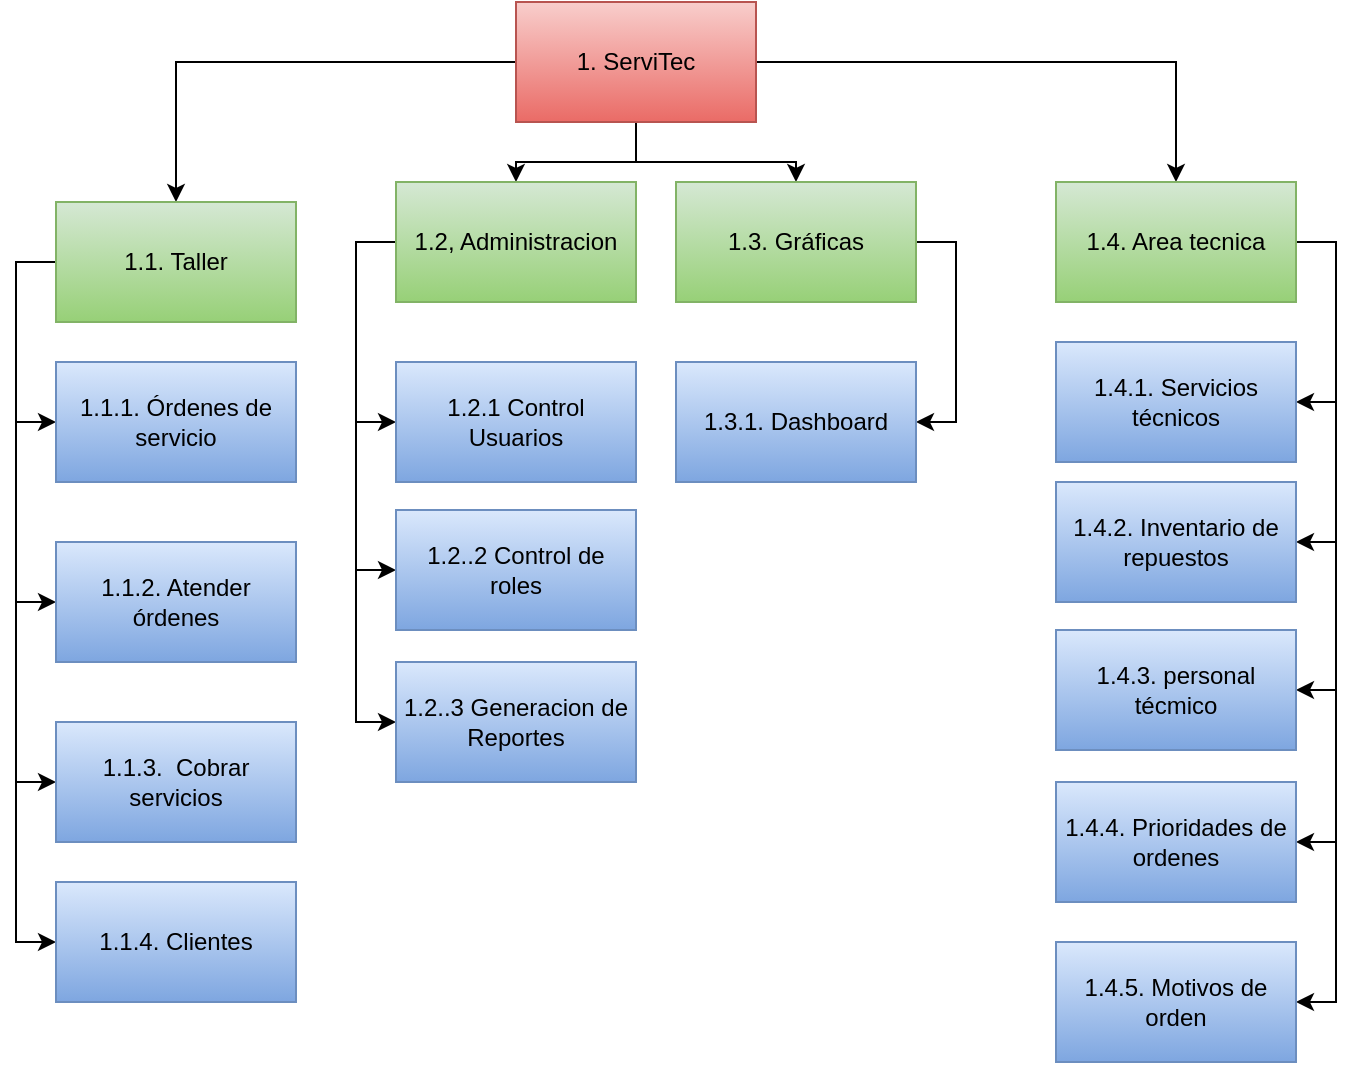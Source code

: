 <mxfile version="15.2.7" type="device" pages="13"><diagram id="pHHNaJX2KYl7xUsvsyDI" name="descomposicion-funcional"><mxGraphModel dx="981" dy="538" grid="1" gridSize="10" guides="1" tooltips="1" connect="1" arrows="1" fold="1" page="1" pageScale="1" pageWidth="1169" pageHeight="827" math="0" shadow="0"><root><mxCell id="0"/><mxCell id="1" parent="0"/><mxCell id="f0MwRPYMPgccChwWakCv-11" style="edgeStyle=orthogonalEdgeStyle;rounded=0;orthogonalLoop=1;jettySize=auto;html=1;" parent="1" source="f0MwRPYMPgccChwWakCv-1" target="f0MwRPYMPgccChwWakCv-2" edge="1"><mxGeometry relative="1" as="geometry"/></mxCell><mxCell id="f0MwRPYMPgccChwWakCv-13" value="" style="edgeStyle=orthogonalEdgeStyle;rounded=0;orthogonalLoop=1;jettySize=auto;html=1;" parent="1" source="f0MwRPYMPgccChwWakCv-1" target="f0MwRPYMPgccChwWakCv-12" edge="1"><mxGeometry relative="1" as="geometry"/></mxCell><mxCell id="f0MwRPYMPgccChwWakCv-15" value="" style="edgeStyle=orthogonalEdgeStyle;rounded=0;orthogonalLoop=1;jettySize=auto;html=1;" parent="1" source="f0MwRPYMPgccChwWakCv-1" target="f0MwRPYMPgccChwWakCv-14" edge="1"><mxGeometry relative="1" as="geometry"/></mxCell><mxCell id="f0MwRPYMPgccChwWakCv-17" value="" style="edgeStyle=orthogonalEdgeStyle;rounded=0;orthogonalLoop=1;jettySize=auto;html=1;" parent="1" source="f0MwRPYMPgccChwWakCv-1" target="f0MwRPYMPgccChwWakCv-16" edge="1"><mxGeometry relative="1" as="geometry"><mxPoint x="550" y="130" as="sourcePoint"/></mxGeometry></mxCell><mxCell id="f0MwRPYMPgccChwWakCv-33" style="edgeStyle=orthogonalEdgeStyle;rounded=0;orthogonalLoop=1;jettySize=auto;html=1;" parent="1" source="f0MwRPYMPgccChwWakCv-16" target="f0MwRPYMPgccChwWakCv-24" edge="1"><mxGeometry relative="1" as="geometry"><mxPoint x="550" y="130" as="sourcePoint"/><Array as="points"><mxPoint x="790" y="220"/><mxPoint x="790" y="300"/></Array></mxGeometry></mxCell><mxCell id="f0MwRPYMPgccChwWakCv-34" style="edgeStyle=orthogonalEdgeStyle;rounded=0;orthogonalLoop=1;jettySize=auto;html=1;" parent="1" source="f0MwRPYMPgccChwWakCv-16" target="f0MwRPYMPgccChwWakCv-26" edge="1"><mxGeometry relative="1" as="geometry"><mxPoint x="550" y="130" as="sourcePoint"/><Array as="points"><mxPoint x="790" y="220"/><mxPoint x="790" y="370"/></Array></mxGeometry></mxCell><mxCell id="f0MwRPYMPgccChwWakCv-35" style="edgeStyle=orthogonalEdgeStyle;rounded=0;orthogonalLoop=1;jettySize=auto;html=1;" parent="1" source="f0MwRPYMPgccChwWakCv-16" target="f0MwRPYMPgccChwWakCv-28" edge="1"><mxGeometry relative="1" as="geometry"><mxPoint x="550" y="130" as="sourcePoint"/><Array as="points"><mxPoint x="790" y="220"/><mxPoint x="790" y="444"/></Array></mxGeometry></mxCell><mxCell id="f0MwRPYMPgccChwWakCv-1" value="1. ServiTec" style="rounded=0;whiteSpace=wrap;html=1;fillColor=#f8cecc;strokeColor=#b85450;gradientColor=#ea6b66;" parent="1" vertex="1"><mxGeometry x="380" y="100" width="120" height="60" as="geometry"/></mxCell><mxCell id="f0MwRPYMPgccChwWakCv-37" style="edgeStyle=orthogonalEdgeStyle;rounded=0;orthogonalLoop=1;jettySize=auto;html=1;" parent="1" source="f0MwRPYMPgccChwWakCv-2" target="f0MwRPYMPgccChwWakCv-3" edge="1"><mxGeometry relative="1" as="geometry"><Array as="points"><mxPoint x="130" y="230"/><mxPoint x="130" y="310"/></Array></mxGeometry></mxCell><mxCell id="f0MwRPYMPgccChwWakCv-38" style="edgeStyle=orthogonalEdgeStyle;rounded=0;orthogonalLoop=1;jettySize=auto;html=1;" parent="1" source="f0MwRPYMPgccChwWakCv-2" target="f0MwRPYMPgccChwWakCv-5" edge="1"><mxGeometry relative="1" as="geometry"><Array as="points"><mxPoint x="130" y="230"/><mxPoint x="130" y="400"/></Array></mxGeometry></mxCell><mxCell id="f0MwRPYMPgccChwWakCv-39" style="edgeStyle=orthogonalEdgeStyle;rounded=0;orthogonalLoop=1;jettySize=auto;html=1;" parent="1" source="f0MwRPYMPgccChwWakCv-2" target="f0MwRPYMPgccChwWakCv-9" edge="1"><mxGeometry relative="1" as="geometry"><Array as="points"><mxPoint x="130" y="230"/><mxPoint x="130" y="490"/></Array></mxGeometry></mxCell><mxCell id="ke3hU-ihPebNclGGdAWd-3" style="edgeStyle=orthogonalEdgeStyle;rounded=0;orthogonalLoop=1;jettySize=auto;html=1;entryX=0;entryY=0.5;entryDx=0;entryDy=0;" edge="1" parent="1" source="f0MwRPYMPgccChwWakCv-2" target="ke3hU-ihPebNclGGdAWd-1"><mxGeometry relative="1" as="geometry"><Array as="points"><mxPoint x="130" y="230"/><mxPoint x="130" y="570"/></Array></mxGeometry></mxCell><mxCell id="f0MwRPYMPgccChwWakCv-2" value="1.1. Taller" style="rounded=0;whiteSpace=wrap;html=1;fillColor=#d5e8d4;strokeColor=#82b366;gradientColor=#97d077;" parent="1" vertex="1"><mxGeometry x="150" y="200" width="120" height="60" as="geometry"/></mxCell><mxCell id="f0MwRPYMPgccChwWakCv-3" value="1.1.1. Órdenes de servicio" style="rounded=0;whiteSpace=wrap;html=1;fillColor=#dae8fc;strokeColor=#6c8ebf;gradientColor=#7ea6e0;" parent="1" vertex="1"><mxGeometry x="150" y="280" width="120" height="60" as="geometry"/></mxCell><mxCell id="f0MwRPYMPgccChwWakCv-5" value="1.1.2. Atender órdenes" style="rounded=0;whiteSpace=wrap;html=1;fillColor=#dae8fc;strokeColor=#6c8ebf;gradientColor=#7ea6e0;" parent="1" vertex="1"><mxGeometry x="150" y="370" width="120" height="60" as="geometry"/></mxCell><mxCell id="f0MwRPYMPgccChwWakCv-9" value="1.1.3.&amp;nbsp; Cobrar servicios" style="rounded=0;whiteSpace=wrap;html=1;fillColor=#dae8fc;strokeColor=#6c8ebf;gradientColor=#7ea6e0;" parent="1" vertex="1"><mxGeometry x="150" y="460" width="120" height="60" as="geometry"/></mxCell><mxCell id="f0MwRPYMPgccChwWakCv-40" style="edgeStyle=orthogonalEdgeStyle;rounded=0;orthogonalLoop=1;jettySize=auto;html=1;" parent="1" source="f0MwRPYMPgccChwWakCv-12" target="f0MwRPYMPgccChwWakCv-18" edge="1"><mxGeometry relative="1" as="geometry"><Array as="points"><mxPoint x="300" y="220"/><mxPoint x="300" y="310"/></Array></mxGeometry></mxCell><mxCell id="6KQ0acTOwRgeLOQwRH2Z-5" style="edgeStyle=orthogonalEdgeStyle;rounded=0;orthogonalLoop=1;jettySize=auto;html=1;entryX=0;entryY=0.5;entryDx=0;entryDy=0;" edge="1" parent="1" source="f0MwRPYMPgccChwWakCv-12" target="6KQ0acTOwRgeLOQwRH2Z-4"><mxGeometry relative="1" as="geometry"><Array as="points"><mxPoint x="300" y="220"/><mxPoint x="300" y="384"/></Array></mxGeometry></mxCell><mxCell id="6KQ0acTOwRgeLOQwRH2Z-6" style="edgeStyle=orthogonalEdgeStyle;rounded=0;orthogonalLoop=1;jettySize=auto;html=1;entryX=0;entryY=0.5;entryDx=0;entryDy=0;" edge="1" parent="1" source="f0MwRPYMPgccChwWakCv-12" target="f0MwRPYMPgccChwWakCv-20"><mxGeometry relative="1" as="geometry"><Array as="points"><mxPoint x="300" y="220"/><mxPoint x="300" y="460"/></Array></mxGeometry></mxCell><mxCell id="f0MwRPYMPgccChwWakCv-12" value="1.2, Administracion" style="rounded=0;whiteSpace=wrap;html=1;fillColor=#d5e8d4;strokeColor=#82b366;gradientColor=#97d077;" parent="1" vertex="1"><mxGeometry x="320" y="190" width="120" height="60" as="geometry"/></mxCell><mxCell id="f0MwRPYMPgccChwWakCv-42" style="edgeStyle=orthogonalEdgeStyle;rounded=0;orthogonalLoop=1;jettySize=auto;html=1;entryX=1;entryY=0.5;entryDx=0;entryDy=0;" parent="1" source="f0MwRPYMPgccChwWakCv-14" target="f0MwRPYMPgccChwWakCv-22" edge="1"><mxGeometry relative="1" as="geometry"><Array as="points"><mxPoint x="600" y="220"/><mxPoint x="600" y="310"/></Array></mxGeometry></mxCell><mxCell id="f0MwRPYMPgccChwWakCv-14" value="1.3. Gráficas" style="rounded=0;whiteSpace=wrap;html=1;fillColor=#d5e8d4;strokeColor=#82b366;gradientColor=#97d077;" parent="1" vertex="1"><mxGeometry x="460" y="190" width="120" height="60" as="geometry"/></mxCell><mxCell id="6KQ0acTOwRgeLOQwRH2Z-1" style="edgeStyle=orthogonalEdgeStyle;rounded=0;orthogonalLoop=1;jettySize=auto;html=1;entryX=1;entryY=0.5;entryDx=0;entryDy=0;" edge="1" parent="1" source="f0MwRPYMPgccChwWakCv-16" target="3tJDv1mqYdRV4UrsEhwU-1"><mxGeometry relative="1" as="geometry"><Array as="points"><mxPoint x="790" y="220"/><mxPoint x="790" y="520"/></Array></mxGeometry></mxCell><mxCell id="tZm-q3vULxG1hbDvbJ2L-1" style="edgeStyle=orthogonalEdgeStyle;rounded=0;orthogonalLoop=1;jettySize=auto;html=1;entryX=1;entryY=0.5;entryDx=0;entryDy=0;" edge="1" parent="1" source="f0MwRPYMPgccChwWakCv-16" target="6KQ0acTOwRgeLOQwRH2Z-2"><mxGeometry relative="1" as="geometry"><Array as="points"><mxPoint x="790" y="220"/><mxPoint x="790" y="600"/></Array></mxGeometry></mxCell><mxCell id="f0MwRPYMPgccChwWakCv-16" value="1.4. Area tecnica" style="rounded=0;whiteSpace=wrap;html=1;fillColor=#d5e8d4;strokeColor=#82b366;gradientColor=#97d077;" parent="1" vertex="1"><mxGeometry x="650" y="190" width="120" height="60" as="geometry"/></mxCell><mxCell id="f0MwRPYMPgccChwWakCv-18" value="1.2.1 Control Usuarios" style="rounded=0;whiteSpace=wrap;html=1;fillColor=#dae8fc;strokeColor=#6c8ebf;gradientColor=#7ea6e0;" parent="1" vertex="1"><mxGeometry x="320" y="280" width="120" height="60" as="geometry"/></mxCell><mxCell id="f0MwRPYMPgccChwWakCv-20" value="1.2..3 Generacion de Reportes" style="rounded=0;whiteSpace=wrap;html=1;fillColor=#dae8fc;strokeColor=#6c8ebf;gradientColor=#7ea6e0;" parent="1" vertex="1"><mxGeometry x="320" y="430" width="120" height="60" as="geometry"/></mxCell><mxCell id="f0MwRPYMPgccChwWakCv-22" value="1.3.1. Dashboard" style="rounded=0;whiteSpace=wrap;html=1;gradientColor=#7ea6e0;fillColor=#dae8fc;strokeColor=#6c8ebf;" parent="1" vertex="1"><mxGeometry x="460" y="280" width="120" height="60" as="geometry"/></mxCell><mxCell id="f0MwRPYMPgccChwWakCv-24" value="1.4.1. Servicios técnicos" style="rounded=0;whiteSpace=wrap;html=1;gradientColor=#7ea6e0;fillColor=#dae8fc;strokeColor=#6c8ebf;" parent="1" vertex="1"><mxGeometry x="650" y="270" width="120" height="60" as="geometry"/></mxCell><mxCell id="f0MwRPYMPgccChwWakCv-26" value="1.4.2. Inventario de repuestos" style="rounded=0;whiteSpace=wrap;html=1;gradientColor=#7ea6e0;fillColor=#dae8fc;strokeColor=#6c8ebf;" parent="1" vertex="1"><mxGeometry x="650" y="340" width="120" height="60" as="geometry"/></mxCell><mxCell id="f0MwRPYMPgccChwWakCv-28" value="1.4.3. personal técmico" style="rounded=0;whiteSpace=wrap;html=1;gradientColor=#7ea6e0;fillColor=#dae8fc;strokeColor=#6c8ebf;" parent="1" vertex="1"><mxGeometry x="650" y="414" width="120" height="60" as="geometry"/></mxCell><mxCell id="ke3hU-ihPebNclGGdAWd-1" value="1.1.4. Clientes" style="rounded=0;whiteSpace=wrap;html=1;fillColor=#dae8fc;strokeColor=#6c8ebf;gradientColor=#7ea6e0;" vertex="1" parent="1"><mxGeometry x="150" y="540" width="120" height="60" as="geometry"/></mxCell><mxCell id="3tJDv1mqYdRV4UrsEhwU-1" value="1.4.4. Prioridades de ordenes" style="rounded=0;whiteSpace=wrap;html=1;gradientColor=#7ea6e0;fillColor=#dae8fc;strokeColor=#6c8ebf;" vertex="1" parent="1"><mxGeometry x="650" y="490" width="120" height="60" as="geometry"/></mxCell><mxCell id="6KQ0acTOwRgeLOQwRH2Z-2" value="1.4.5. Motivos de orden" style="rounded=0;whiteSpace=wrap;html=1;gradientColor=#7ea6e0;fillColor=#dae8fc;strokeColor=#6c8ebf;" vertex="1" parent="1"><mxGeometry x="650" y="570" width="120" height="60" as="geometry"/></mxCell><mxCell id="6KQ0acTOwRgeLOQwRH2Z-4" value="1.2..2 Control de roles" style="rounded=0;whiteSpace=wrap;html=1;fillColor=#dae8fc;strokeColor=#6c8ebf;gradientColor=#7ea6e0;" vertex="1" parent="1"><mxGeometry x="320" y="354" width="120" height="60" as="geometry"/></mxCell></root></mxGraphModel></diagram><diagram id="8e9Rs1mjNYQNp8lkG67-" name="entidad-relacion"><mxGraphModel dx="11422" dy="780" grid="1" gridSize="10" guides="1" tooltips="1" connect="1" arrows="1" fold="1" page="1" pageScale="1" pageWidth="10000" pageHeight="10000" math="0" shadow="0"><root><mxCell id="BhfDVAOGaRXkPogCUMFX-0"/><mxCell id="BhfDVAOGaRXkPogCUMFX-1" parent="BhfDVAOGaRXkPogCUMFX-0"/><mxCell id="vNUmFzV4HBYbHgmp79Lg-64" value="" style="edgeStyle=entityRelationEdgeStyle;fontSize=12;html=1;endArrow=ERoneToMany;exitX=1;exitY=0.5;exitDx=0;exitDy=0;" parent="BhfDVAOGaRXkPogCUMFX-1" source="vNUmFzV4HBYbHgmp79Lg-49" target="vNUmFzV4HBYbHgmp79Lg-45" edge="1"><mxGeometry width="100" height="100" relative="1" as="geometry"><mxPoint x="650" y="610" as="sourcePoint"/><mxPoint x="750" y="510" as="targetPoint"/></mxGeometry></mxCell><mxCell id="vNUmFzV4HBYbHgmp79Lg-2" value="servicio" style="shape=table;startSize=30;container=1;collapsible=1;childLayout=tableLayout;fixedRows=1;rowLines=0;fontStyle=1;align=center;resizeLast=1;gradientColor=#D7B5E0;strokeColor=#D7B5E0;fillColor=#DED7E0;" parent="BhfDVAOGaRXkPogCUMFX-1" vertex="1"><mxGeometry x="660" y="910" width="180" height="300" as="geometry"/></mxCell><mxCell id="vNUmFzV4HBYbHgmp79Lg-3" value="" style="shape=partialRectangle;collapsible=0;dropTarget=0;pointerEvents=0;fillColor=none;top=0;left=0;bottom=1;right=0;points=[[0,0.5],[1,0.5]];portConstraint=eastwest;" parent="vNUmFzV4HBYbHgmp79Lg-2" vertex="1"><mxGeometry y="30" width="180" height="30" as="geometry"/></mxCell><mxCell id="vNUmFzV4HBYbHgmp79Lg-4" value="PK" style="shape=partialRectangle;connectable=0;fillColor=none;top=0;left=0;bottom=0;right=0;fontStyle=1;overflow=hidden;" parent="vNUmFzV4HBYbHgmp79Lg-3" vertex="1"><mxGeometry width="30" height="30" as="geometry"/></mxCell><mxCell id="vNUmFzV4HBYbHgmp79Lg-5" value="id_servicio" style="shape=partialRectangle;connectable=0;fillColor=none;top=0;left=0;bottom=0;right=0;align=left;spacingLeft=6;fontStyle=5;overflow=hidden;" parent="vNUmFzV4HBYbHgmp79Lg-3" vertex="1"><mxGeometry x="30" width="150" height="30" as="geometry"/></mxCell><mxCell id="vNUmFzV4HBYbHgmp79Lg-6" value="" style="shape=partialRectangle;collapsible=0;dropTarget=0;pointerEvents=0;fillColor=none;top=0;left=0;bottom=0;right=0;points=[[0,0.5],[1,0.5]];portConstraint=eastwest;" parent="vNUmFzV4HBYbHgmp79Lg-2" vertex="1"><mxGeometry y="60" width="180" height="30" as="geometry"/></mxCell><mxCell id="vNUmFzV4HBYbHgmp79Lg-7" value="" style="shape=partialRectangle;connectable=0;fillColor=none;top=0;left=0;bottom=0;right=0;editable=1;overflow=hidden;" parent="vNUmFzV4HBYbHgmp79Lg-6" vertex="1"><mxGeometry width="30" height="30" as="geometry"/></mxCell><mxCell id="vNUmFzV4HBYbHgmp79Lg-8" value="descripcion" style="shape=partialRectangle;connectable=0;fillColor=none;top=0;left=0;bottom=0;right=0;align=left;spacingLeft=6;overflow=hidden;" parent="vNUmFzV4HBYbHgmp79Lg-6" vertex="1"><mxGeometry x="30" width="150" height="30" as="geometry"/></mxCell><mxCell id="vNUmFzV4HBYbHgmp79Lg-9" value="" style="shape=partialRectangle;collapsible=0;dropTarget=0;pointerEvents=0;fillColor=none;top=0;left=0;bottom=0;right=0;points=[[0,0.5],[1,0.5]];portConstraint=eastwest;" parent="vNUmFzV4HBYbHgmp79Lg-2" vertex="1"><mxGeometry y="90" width="180" height="30" as="geometry"/></mxCell><mxCell id="vNUmFzV4HBYbHgmp79Lg-10" value="" style="shape=partialRectangle;connectable=0;fillColor=none;top=0;left=0;bottom=0;right=0;editable=1;overflow=hidden;" parent="vNUmFzV4HBYbHgmp79Lg-9" vertex="1"><mxGeometry width="30" height="30" as="geometry"/></mxCell><mxCell id="vNUmFzV4HBYbHgmp79Lg-11" value="precio_a" style="shape=partialRectangle;connectable=0;fillColor=none;top=0;left=0;bottom=0;right=0;align=left;spacingLeft=6;overflow=hidden;" parent="vNUmFzV4HBYbHgmp79Lg-9" vertex="1"><mxGeometry x="30" width="150" height="30" as="geometry"/></mxCell><mxCell id="vNUmFzV4HBYbHgmp79Lg-12" value="" style="shape=partialRectangle;collapsible=0;dropTarget=0;pointerEvents=0;fillColor=none;top=0;left=0;bottom=0;right=0;points=[[0,0.5],[1,0.5]];portConstraint=eastwest;" parent="vNUmFzV4HBYbHgmp79Lg-2" vertex="1"><mxGeometry y="120" width="180" height="30" as="geometry"/></mxCell><mxCell id="vNUmFzV4HBYbHgmp79Lg-13" value="" style="shape=partialRectangle;connectable=0;fillColor=none;top=0;left=0;bottom=0;right=0;editable=1;overflow=hidden;" parent="vNUmFzV4HBYbHgmp79Lg-12" vertex="1"><mxGeometry width="30" height="30" as="geometry"/></mxCell><mxCell id="vNUmFzV4HBYbHgmp79Lg-14" value="precio_b" style="shape=partialRectangle;connectable=0;fillColor=none;top=0;left=0;bottom=0;right=0;align=left;spacingLeft=6;overflow=hidden;" parent="vNUmFzV4HBYbHgmp79Lg-12" vertex="1"><mxGeometry x="30" width="150" height="30" as="geometry"/></mxCell><mxCell id="vNUmFzV4HBYbHgmp79Lg-18" value="" style="shape=partialRectangle;collapsible=0;dropTarget=0;pointerEvents=0;fillColor=none;top=0;left=0;bottom=0;right=0;points=[[0,0.5],[1,0.5]];portConstraint=eastwest;" parent="vNUmFzV4HBYbHgmp79Lg-2" vertex="1"><mxGeometry y="150" width="180" height="30" as="geometry"/></mxCell><mxCell id="vNUmFzV4HBYbHgmp79Lg-19" value="" style="shape=partialRectangle;connectable=0;fillColor=none;top=0;left=0;bottom=0;right=0;editable=1;overflow=hidden;" parent="vNUmFzV4HBYbHgmp79Lg-18" vertex="1"><mxGeometry width="30" height="30" as="geometry"/></mxCell><mxCell id="vNUmFzV4HBYbHgmp79Lg-20" value="precio_c" style="shape=partialRectangle;connectable=0;fillColor=none;top=0;left=0;bottom=0;right=0;align=left;spacingLeft=6;overflow=hidden;" parent="vNUmFzV4HBYbHgmp79Lg-18" vertex="1"><mxGeometry x="30" width="150" height="30" as="geometry"/></mxCell><mxCell id="vNUmFzV4HBYbHgmp79Lg-24" value="" style="shape=partialRectangle;collapsible=0;dropTarget=0;pointerEvents=0;fillColor=none;top=0;left=0;bottom=0;right=0;points=[[0,0.5],[1,0.5]];portConstraint=eastwest;" parent="vNUmFzV4HBYbHgmp79Lg-2" vertex="1"><mxGeometry y="180" width="180" height="30" as="geometry"/></mxCell><mxCell id="vNUmFzV4HBYbHgmp79Lg-25" value="" style="shape=partialRectangle;connectable=0;fillColor=none;top=0;left=0;bottom=0;right=0;editable=1;overflow=hidden;" parent="vNUmFzV4HBYbHgmp79Lg-24" vertex="1"><mxGeometry width="30" height="30" as="geometry"/></mxCell><mxCell id="vNUmFzV4HBYbHgmp79Lg-26" value="estado" style="shape=partialRectangle;connectable=0;fillColor=none;top=0;left=0;bottom=0;right=0;align=left;spacingLeft=6;overflow=hidden;" parent="vNUmFzV4HBYbHgmp79Lg-24" vertex="1"><mxGeometry x="30" width="150" height="30" as="geometry"/></mxCell><mxCell id="vNUmFzV4HBYbHgmp79Lg-30" value="" style="shape=partialRectangle;collapsible=0;dropTarget=0;pointerEvents=0;fillColor=none;top=0;left=0;bottom=0;right=0;points=[[0,0.5],[1,0.5]];portConstraint=eastwest;" parent="vNUmFzV4HBYbHgmp79Lg-2" vertex="1"><mxGeometry y="210" width="180" height="30" as="geometry"/></mxCell><mxCell id="vNUmFzV4HBYbHgmp79Lg-31" value="" style="shape=partialRectangle;connectable=0;fillColor=none;top=0;left=0;bottom=0;right=0;editable=1;overflow=hidden;" parent="vNUmFzV4HBYbHgmp79Lg-30" vertex="1"><mxGeometry width="30" height="30" as="geometry"/></mxCell><mxCell id="vNUmFzV4HBYbHgmp79Lg-32" value="fecha_commit" style="shape=partialRectangle;connectable=0;fillColor=none;top=0;left=0;bottom=0;right=0;align=left;spacingLeft=6;overflow=hidden;" parent="vNUmFzV4HBYbHgmp79Lg-30" vertex="1"><mxGeometry x="30" width="150" height="30" as="geometry"/></mxCell><mxCell id="vNUmFzV4HBYbHgmp79Lg-36" value="" style="shape=partialRectangle;collapsible=0;dropTarget=0;pointerEvents=0;fillColor=none;top=0;left=0;bottom=0;right=0;points=[[0,0.5],[1,0.5]];portConstraint=eastwest;" parent="vNUmFzV4HBYbHgmp79Lg-2" vertex="1"><mxGeometry y="240" width="180" height="30" as="geometry"/></mxCell><mxCell id="vNUmFzV4HBYbHgmp79Lg-37" value="" style="shape=partialRectangle;connectable=0;fillColor=none;top=0;left=0;bottom=0;right=0;editable=1;overflow=hidden;" parent="vNUmFzV4HBYbHgmp79Lg-36" vertex="1"><mxGeometry width="30" height="30" as="geometry"/></mxCell><mxCell id="vNUmFzV4HBYbHgmp79Lg-38" value="hora_commit" style="shape=partialRectangle;connectable=0;fillColor=none;top=0;left=0;bottom=0;right=0;align=left;spacingLeft=6;overflow=hidden;" parent="vNUmFzV4HBYbHgmp79Lg-36" vertex="1"><mxGeometry x="30" width="150" height="30" as="geometry"/></mxCell><mxCell id="vNUmFzV4HBYbHgmp79Lg-45" value="" style="shape=partialRectangle;collapsible=0;dropTarget=0;pointerEvents=0;fillColor=none;top=0;left=0;bottom=0;right=0;points=[[0,0.5],[1,0.5]];portConstraint=eastwest;" parent="vNUmFzV4HBYbHgmp79Lg-2" vertex="1"><mxGeometry y="270" width="180" height="30" as="geometry"/></mxCell><mxCell id="vNUmFzV4HBYbHgmp79Lg-46" value="FK" style="shape=partialRectangle;connectable=0;fillColor=none;top=0;left=0;bottom=0;right=0;editable=1;overflow=hidden;" parent="vNUmFzV4HBYbHgmp79Lg-45" vertex="1"><mxGeometry width="30" height="30" as="geometry"/></mxCell><mxCell id="vNUmFzV4HBYbHgmp79Lg-47" value="id_categoria_servicio" style="shape=partialRectangle;connectable=0;fillColor=none;top=0;left=0;bottom=0;right=0;align=left;spacingLeft=6;overflow=hidden;" parent="vNUmFzV4HBYbHgmp79Lg-45" vertex="1"><mxGeometry x="30" width="150" height="30" as="geometry"/></mxCell><mxCell id="vNUmFzV4HBYbHgmp79Lg-48" value="categoria_servicio" style="shape=table;startSize=30;container=1;collapsible=1;childLayout=tableLayout;fixedRows=1;rowLines=0;fontStyle=1;align=center;resizeLast=1;gradientColor=#D7B5E0;strokeColor=#D7B5E0;fillColor=#DED7E0;" parent="BhfDVAOGaRXkPogCUMFX-1" vertex="1"><mxGeometry x="410" y="1015" width="180" height="190" as="geometry"/></mxCell><mxCell id="vNUmFzV4HBYbHgmp79Lg-49" value="" style="shape=partialRectangle;collapsible=0;dropTarget=0;pointerEvents=0;fillColor=none;top=0;left=0;bottom=1;right=0;points=[[0,0.5],[1,0.5]];portConstraint=eastwest;" parent="vNUmFzV4HBYbHgmp79Lg-48" vertex="1"><mxGeometry y="30" width="180" height="30" as="geometry"/></mxCell><mxCell id="vNUmFzV4HBYbHgmp79Lg-50" value="PK" style="shape=partialRectangle;connectable=0;fillColor=none;top=0;left=0;bottom=0;right=0;fontStyle=1;overflow=hidden;" parent="vNUmFzV4HBYbHgmp79Lg-49" vertex="1"><mxGeometry width="30" height="30" as="geometry"/></mxCell><mxCell id="vNUmFzV4HBYbHgmp79Lg-51" value="id_categoria_servicio" style="shape=partialRectangle;connectable=0;fillColor=none;top=0;left=0;bottom=0;right=0;align=left;spacingLeft=6;fontStyle=5;overflow=hidden;" parent="vNUmFzV4HBYbHgmp79Lg-49" vertex="1"><mxGeometry x="30" width="150" height="30" as="geometry"/></mxCell><mxCell id="vNUmFzV4HBYbHgmp79Lg-52" value="" style="shape=partialRectangle;collapsible=0;dropTarget=0;pointerEvents=0;fillColor=none;top=0;left=0;bottom=0;right=0;points=[[0,0.5],[1,0.5]];portConstraint=eastwest;" parent="vNUmFzV4HBYbHgmp79Lg-48" vertex="1"><mxGeometry y="60" width="180" height="30" as="geometry"/></mxCell><mxCell id="vNUmFzV4HBYbHgmp79Lg-53" value="" style="shape=partialRectangle;connectable=0;fillColor=none;top=0;left=0;bottom=0;right=0;editable=1;overflow=hidden;" parent="vNUmFzV4HBYbHgmp79Lg-52" vertex="1"><mxGeometry width="30" height="30" as="geometry"/></mxCell><mxCell id="vNUmFzV4HBYbHgmp79Lg-54" value="descripcion" style="shape=partialRectangle;connectable=0;fillColor=none;top=0;left=0;bottom=0;right=0;align=left;spacingLeft=6;overflow=hidden;" parent="vNUmFzV4HBYbHgmp79Lg-52" vertex="1"><mxGeometry x="30" width="150" height="30" as="geometry"/></mxCell><mxCell id="vNUmFzV4HBYbHgmp79Lg-55" value="" style="shape=partialRectangle;collapsible=0;dropTarget=0;pointerEvents=0;fillColor=none;top=0;left=0;bottom=0;right=0;points=[[0,0.5],[1,0.5]];portConstraint=eastwest;" parent="vNUmFzV4HBYbHgmp79Lg-48" vertex="1"><mxGeometry y="90" width="180" height="30" as="geometry"/></mxCell><mxCell id="vNUmFzV4HBYbHgmp79Lg-56" value="" style="shape=partialRectangle;connectable=0;fillColor=none;top=0;left=0;bottom=0;right=0;editable=1;overflow=hidden;" parent="vNUmFzV4HBYbHgmp79Lg-55" vertex="1"><mxGeometry width="30" height="30" as="geometry"/></mxCell><mxCell id="vNUmFzV4HBYbHgmp79Lg-57" value="estado" style="shape=partialRectangle;connectable=0;fillColor=none;top=0;left=0;bottom=0;right=0;align=left;spacingLeft=6;overflow=hidden;" parent="vNUmFzV4HBYbHgmp79Lg-55" vertex="1"><mxGeometry x="30" width="150" height="30" as="geometry"/></mxCell><mxCell id="vNUmFzV4HBYbHgmp79Lg-58" value="" style="shape=partialRectangle;collapsible=0;dropTarget=0;pointerEvents=0;fillColor=none;top=0;left=0;bottom=0;right=0;points=[[0,0.5],[1,0.5]];portConstraint=eastwest;" parent="vNUmFzV4HBYbHgmp79Lg-48" vertex="1"><mxGeometry y="120" width="180" height="30" as="geometry"/></mxCell><mxCell id="vNUmFzV4HBYbHgmp79Lg-59" value="" style="shape=partialRectangle;connectable=0;fillColor=none;top=0;left=0;bottom=0;right=0;editable=1;overflow=hidden;" parent="vNUmFzV4HBYbHgmp79Lg-58" vertex="1"><mxGeometry width="30" height="30" as="geometry"/></mxCell><mxCell id="vNUmFzV4HBYbHgmp79Lg-60" value="fecha_commit" style="shape=partialRectangle;connectable=0;fillColor=none;top=0;left=0;bottom=0;right=0;align=left;spacingLeft=6;overflow=hidden;" parent="vNUmFzV4HBYbHgmp79Lg-58" vertex="1"><mxGeometry x="30" width="150" height="30" as="geometry"/></mxCell><mxCell id="vNUmFzV4HBYbHgmp79Lg-61" value="" style="shape=partialRectangle;collapsible=0;dropTarget=0;pointerEvents=0;fillColor=none;top=0;left=0;bottom=0;right=0;points=[[0,0.5],[1,0.5]];portConstraint=eastwest;" parent="vNUmFzV4HBYbHgmp79Lg-48" vertex="1"><mxGeometry y="150" width="180" height="30" as="geometry"/></mxCell><mxCell id="vNUmFzV4HBYbHgmp79Lg-62" value="" style="shape=partialRectangle;connectable=0;fillColor=none;top=0;left=0;bottom=0;right=0;editable=1;overflow=hidden;" parent="vNUmFzV4HBYbHgmp79Lg-61" vertex="1"><mxGeometry width="30" height="30" as="geometry"/></mxCell><mxCell id="vNUmFzV4HBYbHgmp79Lg-63" value="hora_commit" style="shape=partialRectangle;connectable=0;fillColor=none;top=0;left=0;bottom=0;right=0;align=left;spacingLeft=6;overflow=hidden;" parent="vNUmFzV4HBYbHgmp79Lg-61" vertex="1"><mxGeometry x="30" width="150" height="30" as="geometry"/></mxCell><mxCell id="1JGVVFYLhxWaYSwer1M6-0" value="orden" style="shape=table;startSize=30;container=1;collapsible=1;childLayout=tableLayout;fixedRows=1;rowLines=0;fontStyle=1;align=center;resizeLast=1;gradientColor=#97d077;fillColor=#d5e8d4;strokeColor=#82b366;" parent="BhfDVAOGaRXkPogCUMFX-1" vertex="1"><mxGeometry x="1330" y="310" width="180" height="610" as="geometry"/></mxCell><mxCell id="1JGVVFYLhxWaYSwer1M6-1" value="" style="shape=partialRectangle;collapsible=0;dropTarget=0;pointerEvents=0;fillColor=none;top=0;left=0;bottom=1;right=0;points=[[0,0.5],[1,0.5]];portConstraint=eastwest;" parent="1JGVVFYLhxWaYSwer1M6-0" vertex="1"><mxGeometry y="30" width="180" height="30" as="geometry"/></mxCell><mxCell id="1JGVVFYLhxWaYSwer1M6-2" value="PK" style="shape=partialRectangle;connectable=0;fillColor=none;top=0;left=0;bottom=0;right=0;fontStyle=1;overflow=hidden;" parent="1JGVVFYLhxWaYSwer1M6-1" vertex="1"><mxGeometry width="30" height="30" as="geometry"/></mxCell><mxCell id="1JGVVFYLhxWaYSwer1M6-3" value="id_orden" style="shape=partialRectangle;connectable=0;fillColor=none;top=0;left=0;bottom=0;right=0;align=left;spacingLeft=6;fontStyle=5;overflow=hidden;" parent="1JGVVFYLhxWaYSwer1M6-1" vertex="1"><mxGeometry x="30" width="150" height="30" as="geometry"/></mxCell><mxCell id="1JGVVFYLhxWaYSwer1M6-4" value="" style="shape=partialRectangle;collapsible=0;dropTarget=0;pointerEvents=0;fillColor=none;top=0;left=0;bottom=0;right=0;points=[[0,0.5],[1,0.5]];portConstraint=eastwest;" parent="1JGVVFYLhxWaYSwer1M6-0" vertex="1"><mxGeometry y="60" width="180" height="30" as="geometry"/></mxCell><mxCell id="1JGVVFYLhxWaYSwer1M6-5" value="" style="shape=partialRectangle;connectable=0;fillColor=none;top=0;left=0;bottom=0;right=0;editable=1;overflow=hidden;" parent="1JGVVFYLhxWaYSwer1M6-4" vertex="1"><mxGeometry width="30" height="30" as="geometry"/></mxCell><mxCell id="1JGVVFYLhxWaYSwer1M6-6" value="fecha_maxima_entrega" style="shape=partialRectangle;connectable=0;fillColor=none;top=0;left=0;bottom=0;right=0;align=left;spacingLeft=6;overflow=hidden;" parent="1JGVVFYLhxWaYSwer1M6-4" vertex="1"><mxGeometry x="30" width="150" height="30" as="geometry"/></mxCell><mxCell id="1JGVVFYLhxWaYSwer1M6-7" value="" style="shape=partialRectangle;collapsible=0;dropTarget=0;pointerEvents=0;fillColor=none;top=0;left=0;bottom=0;right=0;points=[[0,0.5],[1,0.5]];portConstraint=eastwest;" parent="1JGVVFYLhxWaYSwer1M6-0" vertex="1"><mxGeometry y="90" width="180" height="30" as="geometry"/></mxCell><mxCell id="1JGVVFYLhxWaYSwer1M6-8" value="" style="shape=partialRectangle;connectable=0;fillColor=none;top=0;left=0;bottom=0;right=0;editable=1;overflow=hidden;" parent="1JGVVFYLhxWaYSwer1M6-7" vertex="1"><mxGeometry width="30" height="30" as="geometry"/></mxCell><mxCell id="1JGVVFYLhxWaYSwer1M6-9" value="fecha_ingreso" style="shape=partialRectangle;connectable=0;fillColor=none;top=0;left=0;bottom=0;right=0;align=left;spacingLeft=6;overflow=hidden;" parent="1JGVVFYLhxWaYSwer1M6-7" vertex="1"><mxGeometry x="30" width="150" height="30" as="geometry"/></mxCell><mxCell id="1JGVVFYLhxWaYSwer1M6-246" value="" style="shape=partialRectangle;collapsible=0;dropTarget=0;pointerEvents=0;fillColor=none;top=0;left=0;bottom=0;right=0;points=[[0,0.5],[1,0.5]];portConstraint=eastwest;" parent="1JGVVFYLhxWaYSwer1M6-0" vertex="1"><mxGeometry y="120" width="180" height="30" as="geometry"/></mxCell><mxCell id="1JGVVFYLhxWaYSwer1M6-247" value="" style="shape=partialRectangle;connectable=0;fillColor=none;top=0;left=0;bottom=0;right=0;editable=1;overflow=hidden;" parent="1JGVVFYLhxWaYSwer1M6-246" vertex="1"><mxGeometry width="30" height="30" as="geometry"/></mxCell><mxCell id="1JGVVFYLhxWaYSwer1M6-248" value="fecha_entrega" style="shape=partialRectangle;connectable=0;fillColor=none;top=0;left=0;bottom=0;right=0;align=left;spacingLeft=6;overflow=hidden;" parent="1JGVVFYLhxWaYSwer1M6-246" vertex="1"><mxGeometry x="30" width="150" height="30" as="geometry"/></mxCell><mxCell id="1JGVVFYLhxWaYSwer1M6-10" value="" style="shape=partialRectangle;collapsible=0;dropTarget=0;pointerEvents=0;fillColor=none;top=0;left=0;bottom=0;right=0;points=[[0,0.5],[1,0.5]];portConstraint=eastwest;" parent="1JGVVFYLhxWaYSwer1M6-0" vertex="1"><mxGeometry y="150" width="180" height="30" as="geometry"/></mxCell><mxCell id="1JGVVFYLhxWaYSwer1M6-11" value="" style="shape=partialRectangle;connectable=0;fillColor=none;top=0;left=0;bottom=0;right=0;editable=1;overflow=hidden;" parent="1JGVVFYLhxWaYSwer1M6-10" vertex="1"><mxGeometry width="30" height="30" as="geometry"/></mxCell><mxCell id="1JGVVFYLhxWaYSwer1M6-12" value="descripcion_orden" style="shape=partialRectangle;connectable=0;fillColor=none;top=0;left=0;bottom=0;right=0;align=left;spacingLeft=6;overflow=hidden;" parent="1JGVVFYLhxWaYSwer1M6-10" vertex="1"><mxGeometry x="30" width="150" height="30" as="geometry"/></mxCell><mxCell id="1JGVVFYLhxWaYSwer1M6-71" value="" style="shape=partialRectangle;collapsible=0;dropTarget=0;pointerEvents=0;fillColor=none;top=0;left=0;bottom=0;right=0;points=[[0,0.5],[1,0.5]];portConstraint=eastwest;" parent="1JGVVFYLhxWaYSwer1M6-0" vertex="1"><mxGeometry y="180" width="180" height="30" as="geometry"/></mxCell><mxCell id="1JGVVFYLhxWaYSwer1M6-72" value="" style="shape=partialRectangle;connectable=0;fillColor=none;top=0;left=0;bottom=0;right=0;editable=1;overflow=hidden;" parent="1JGVVFYLhxWaYSwer1M6-71" vertex="1"><mxGeometry width="30" height="30" as="geometry"/></mxCell><mxCell id="1JGVVFYLhxWaYSwer1M6-73" value="descripcion_recibido" style="shape=partialRectangle;connectable=0;fillColor=none;top=0;left=0;bottom=0;right=0;align=left;spacingLeft=6;overflow=hidden;" parent="1JGVVFYLhxWaYSwer1M6-71" vertex="1"><mxGeometry x="30" width="150" height="30" as="geometry"/></mxCell><mxCell id="1JGVVFYLhxWaYSwer1M6-87" value="" style="shape=partialRectangle;collapsible=0;dropTarget=0;pointerEvents=0;fillColor=none;top=0;left=0;bottom=0;right=0;points=[[0,0.5],[1,0.5]];portConstraint=eastwest;" parent="1JGVVFYLhxWaYSwer1M6-0" vertex="1"><mxGeometry y="210" width="180" height="30" as="geometry"/></mxCell><mxCell id="1JGVVFYLhxWaYSwer1M6-88" value="FK" style="shape=partialRectangle;connectable=0;fillColor=none;top=0;left=0;bottom=0;right=0;editable=1;overflow=hidden;" parent="1JGVVFYLhxWaYSwer1M6-87" vertex="1"><mxGeometry width="30" height="30" as="geometry"/></mxCell><mxCell id="1JGVVFYLhxWaYSwer1M6-89" value="id_tecnico" style="shape=partialRectangle;connectable=0;fillColor=none;top=0;left=0;bottom=0;right=0;align=left;spacingLeft=6;overflow=hidden;" parent="1JGVVFYLhxWaYSwer1M6-87" vertex="1"><mxGeometry x="30" width="150" height="30" as="geometry"/></mxCell><mxCell id="1JGVVFYLhxWaYSwer1M6-90" value="" style="shape=partialRectangle;collapsible=0;dropTarget=0;pointerEvents=0;fillColor=none;top=0;left=0;bottom=0;right=0;points=[[0,0.5],[1,0.5]];portConstraint=eastwest;" parent="1JGVVFYLhxWaYSwer1M6-0" vertex="1"><mxGeometry y="240" width="180" height="30" as="geometry"/></mxCell><mxCell id="1JGVVFYLhxWaYSwer1M6-91" value="FK" style="shape=partialRectangle;connectable=0;fillColor=none;top=0;left=0;bottom=0;right=0;editable=1;overflow=hidden;" parent="1JGVVFYLhxWaYSwer1M6-90" vertex="1"><mxGeometry width="30" height="30" as="geometry"/></mxCell><mxCell id="1JGVVFYLhxWaYSwer1M6-92" value="id_prioridad" style="shape=partialRectangle;connectable=0;fillColor=none;top=0;left=0;bottom=0;right=0;align=left;spacingLeft=6;overflow=hidden;" parent="1JGVVFYLhxWaYSwer1M6-90" vertex="1"><mxGeometry x="30" width="150" height="30" as="geometry"/></mxCell><mxCell id="1JGVVFYLhxWaYSwer1M6-93" value="" style="shape=partialRectangle;collapsible=0;dropTarget=0;pointerEvents=0;fillColor=none;top=0;left=0;bottom=0;right=0;points=[[0,0.5],[1,0.5]];portConstraint=eastwest;" parent="1JGVVFYLhxWaYSwer1M6-0" vertex="1"><mxGeometry y="270" width="180" height="30" as="geometry"/></mxCell><mxCell id="1JGVVFYLhxWaYSwer1M6-94" value="FK" style="shape=partialRectangle;connectable=0;fillColor=none;top=0;left=0;bottom=0;right=0;editable=1;overflow=hidden;" parent="1JGVVFYLhxWaYSwer1M6-93" vertex="1"><mxGeometry width="30" height="30" as="geometry"/></mxCell><mxCell id="1JGVVFYLhxWaYSwer1M6-95" value="id_estado_orden" style="shape=partialRectangle;connectable=0;fillColor=none;top=0;left=0;bottom=0;right=0;align=left;spacingLeft=6;overflow=hidden;" parent="1JGVVFYLhxWaYSwer1M6-93" vertex="1"><mxGeometry x="30" width="150" height="30" as="geometry"/></mxCell><mxCell id="1JGVVFYLhxWaYSwer1M6-96" value="" style="shape=partialRectangle;collapsible=0;dropTarget=0;pointerEvents=0;fillColor=none;top=0;left=0;bottom=0;right=0;points=[[0,0.5],[1,0.5]];portConstraint=eastwest;" parent="1JGVVFYLhxWaYSwer1M6-0" vertex="1"><mxGeometry y="300" width="180" height="30" as="geometry"/></mxCell><mxCell id="1JGVVFYLhxWaYSwer1M6-97" value="FK" style="shape=partialRectangle;connectable=0;fillColor=none;top=0;left=0;bottom=0;right=0;editable=1;overflow=hidden;" parent="1JGVVFYLhxWaYSwer1M6-96" vertex="1"><mxGeometry width="30" height="30" as="geometry"/></mxCell><mxCell id="1JGVVFYLhxWaYSwer1M6-98" value="id_motivo_orden" style="shape=partialRectangle;connectable=0;fillColor=none;top=0;left=0;bottom=0;right=0;align=left;spacingLeft=6;overflow=hidden;" parent="1JGVVFYLhxWaYSwer1M6-96" vertex="1"><mxGeometry x="30" width="150" height="30" as="geometry"/></mxCell><mxCell id="1JGVVFYLhxWaYSwer1M6-99" value="" style="shape=partialRectangle;collapsible=0;dropTarget=0;pointerEvents=0;fillColor=none;top=0;left=0;bottom=0;right=0;points=[[0,0.5],[1,0.5]];portConstraint=eastwest;" parent="1JGVVFYLhxWaYSwer1M6-0" vertex="1"><mxGeometry y="330" width="180" height="30" as="geometry"/></mxCell><mxCell id="1JGVVFYLhxWaYSwer1M6-100" value="FK" style="shape=partialRectangle;connectable=0;fillColor=none;top=0;left=0;bottom=0;right=0;editable=1;overflow=hidden;" parent="1JGVVFYLhxWaYSwer1M6-99" vertex="1"><mxGeometry width="30" height="30" as="geometry"/></mxCell><mxCell id="1JGVVFYLhxWaYSwer1M6-101" value="id_cliente" style="shape=partialRectangle;connectable=0;fillColor=none;top=0;left=0;bottom=0;right=0;align=left;spacingLeft=6;overflow=hidden;" parent="1JGVVFYLhxWaYSwer1M6-99" vertex="1"><mxGeometry x="30" width="150" height="30" as="geometry"/></mxCell><mxCell id="1JGVVFYLhxWaYSwer1M6-107" value="" style="shape=partialRectangle;collapsible=0;dropTarget=0;pointerEvents=0;fillColor=none;top=0;left=0;bottom=0;right=0;points=[[0,0.5],[1,0.5]];portConstraint=eastwest;" parent="1JGVVFYLhxWaYSwer1M6-0" vertex="1"><mxGeometry y="360" width="180" height="30" as="geometry"/></mxCell><mxCell id="1JGVVFYLhxWaYSwer1M6-108" value="" style="shape=partialRectangle;connectable=0;fillColor=none;top=0;left=0;bottom=0;right=0;editable=1;overflow=hidden;" parent="1JGVVFYLhxWaYSwer1M6-107" vertex="1"><mxGeometry width="30" height="30" as="geometry"/></mxCell><mxCell id="1JGVVFYLhxWaYSwer1M6-109" value="imagen_referencia" style="shape=partialRectangle;connectable=0;fillColor=none;top=0;left=0;bottom=0;right=0;align=left;spacingLeft=6;overflow=hidden;" parent="1JGVVFYLhxWaYSwer1M6-107" vertex="1"><mxGeometry x="30" width="150" height="30" as="geometry"/></mxCell><mxCell id="1JGVVFYLhxWaYSwer1M6-241" value="" style="shape=partialRectangle;collapsible=0;dropTarget=0;pointerEvents=0;fillColor=none;top=0;left=0;bottom=0;right=0;points=[[0,0.5],[1,0.5]];portConstraint=eastwest;" parent="1JGVVFYLhxWaYSwer1M6-0" vertex="1"><mxGeometry y="390" width="180" height="30" as="geometry"/></mxCell><mxCell id="1JGVVFYLhxWaYSwer1M6-242" value="" style="shape=partialRectangle;connectable=0;fillColor=none;top=0;left=0;bottom=0;right=0;editable=1;overflow=hidden;" parent="1JGVVFYLhxWaYSwer1M6-241" vertex="1"><mxGeometry width="30" height="30" as="geometry"/></mxCell><mxCell id="1JGVVFYLhxWaYSwer1M6-243" value="diagnostico_tecnico" style="shape=partialRectangle;connectable=0;fillColor=none;top=0;left=0;bottom=0;right=0;align=left;spacingLeft=6;overflow=hidden;" parent="1JGVVFYLhxWaYSwer1M6-241" vertex="1"><mxGeometry x="30" width="150" height="30" as="geometry"/></mxCell><mxCell id="1JGVVFYLhxWaYSwer1M6-126" value="" style="shape=partialRectangle;collapsible=0;dropTarget=0;pointerEvents=0;fillColor=none;top=0;left=0;bottom=0;right=0;points=[[0,0.5],[1,0.5]];portConstraint=eastwest;" parent="1JGVVFYLhxWaYSwer1M6-0" vertex="1"><mxGeometry y="420" width="180" height="30" as="geometry"/></mxCell><mxCell id="1JGVVFYLhxWaYSwer1M6-127" value="" style="shape=partialRectangle;connectable=0;fillColor=none;top=0;left=0;bottom=0;right=0;editable=1;overflow=hidden;" parent="1JGVVFYLhxWaYSwer1M6-126" vertex="1"><mxGeometry width="30" height="30" as="geometry"/></mxCell><mxCell id="1JGVVFYLhxWaYSwer1M6-128" value="aplicable" style="shape=partialRectangle;connectable=0;fillColor=none;top=0;left=0;bottom=0;right=0;align=left;spacingLeft=6;overflow=hidden;" parent="1JGVVFYLhxWaYSwer1M6-126" vertex="1"><mxGeometry x="30" width="150" height="30" as="geometry"/></mxCell><mxCell id="1JGVVFYLhxWaYSwer1M6-225" value="" style="shape=partialRectangle;collapsible=0;dropTarget=0;pointerEvents=0;fillColor=none;top=0;left=0;bottom=0;right=0;points=[[0,0.5],[1,0.5]];portConstraint=eastwest;" parent="1JGVVFYLhxWaYSwer1M6-0" vertex="1"><mxGeometry y="450" width="180" height="30" as="geometry"/></mxCell><mxCell id="1JGVVFYLhxWaYSwer1M6-226" value="" style="shape=partialRectangle;connectable=0;fillColor=none;top=0;left=0;bottom=0;right=0;editable=1;overflow=hidden;" parent="1JGVVFYLhxWaYSwer1M6-225" vertex="1"><mxGeometry width="30" height="30" as="geometry"/></mxCell><mxCell id="1JGVVFYLhxWaYSwer1M6-227" value="descripcion_extra" style="shape=partialRectangle;connectable=0;fillColor=none;top=0;left=0;bottom=0;right=0;align=left;spacingLeft=6;overflow=hidden;" parent="1JGVVFYLhxWaYSwer1M6-225" vertex="1"><mxGeometry x="30" width="150" height="30" as="geometry"/></mxCell><mxCell id="1JGVVFYLhxWaYSwer1M6-182" value="" style="shape=partialRectangle;collapsible=0;dropTarget=0;pointerEvents=0;fillColor=none;top=0;left=0;bottom=0;right=0;points=[[0,0.5],[1,0.5]];portConstraint=eastwest;" parent="1JGVVFYLhxWaYSwer1M6-0" vertex="1"><mxGeometry y="480" width="180" height="30" as="geometry"/></mxCell><mxCell id="1JGVVFYLhxWaYSwer1M6-183" value="" style="shape=partialRectangle;connectable=0;fillColor=none;top=0;left=0;bottom=0;right=0;editable=1;overflow=hidden;" parent="1JGVVFYLhxWaYSwer1M6-182" vertex="1"><mxGeometry width="30" height="30" as="geometry"/></mxCell><mxCell id="1JGVVFYLhxWaYSwer1M6-184" value="costo_extra" style="shape=partialRectangle;connectable=0;fillColor=none;top=0;left=0;bottom=0;right=0;align=left;spacingLeft=6;overflow=hidden;" parent="1JGVVFYLhxWaYSwer1M6-182" vertex="1"><mxGeometry x="30" width="150" height="30" as="geometry"/></mxCell><mxCell id="1JGVVFYLhxWaYSwer1M6-310" value="" style="shape=partialRectangle;collapsible=0;dropTarget=0;pointerEvents=0;fillColor=none;top=0;left=0;bottom=0;right=0;points=[[0,0.5],[1,0.5]];portConstraint=eastwest;" parent="1JGVVFYLhxWaYSwer1M6-0" vertex="1"><mxGeometry y="510" width="180" height="30" as="geometry"/></mxCell><mxCell id="1JGVVFYLhxWaYSwer1M6-311" value="" style="shape=partialRectangle;connectable=0;fillColor=none;top=0;left=0;bottom=0;right=0;editable=1;overflow=hidden;" parent="1JGVVFYLhxWaYSwer1M6-310" vertex="1"><mxGeometry width="30" height="30" as="geometry"/></mxCell><mxCell id="1JGVVFYLhxWaYSwer1M6-312" value="total_costo_servicio" style="shape=partialRectangle;connectable=0;fillColor=none;top=0;left=0;bottom=0;right=0;align=left;spacingLeft=6;overflow=hidden;" parent="1JGVVFYLhxWaYSwer1M6-310" vertex="1"><mxGeometry x="30" width="150" height="30" as="geometry"/></mxCell><mxCell id="1JGVVFYLhxWaYSwer1M6-313" value="" style="shape=partialRectangle;collapsible=0;dropTarget=0;pointerEvents=0;fillColor=none;top=0;left=0;bottom=0;right=0;points=[[0,0.5],[1,0.5]];portConstraint=eastwest;" parent="1JGVVFYLhxWaYSwer1M6-0" vertex="1"><mxGeometry y="540" width="180" height="30" as="geometry"/></mxCell><mxCell id="1JGVVFYLhxWaYSwer1M6-314" value="" style="shape=partialRectangle;connectable=0;fillColor=none;top=0;left=0;bottom=0;right=0;editable=1;overflow=hidden;" parent="1JGVVFYLhxWaYSwer1M6-313" vertex="1"><mxGeometry width="30" height="30" as="geometry"/></mxCell><mxCell id="1JGVVFYLhxWaYSwer1M6-315" value="fecha_commit" style="shape=partialRectangle;connectable=0;fillColor=none;top=0;left=0;bottom=0;right=0;align=left;spacingLeft=6;overflow=hidden;" parent="1JGVVFYLhxWaYSwer1M6-313" vertex="1"><mxGeometry x="30" width="150" height="30" as="geometry"/></mxCell><mxCell id="1JGVVFYLhxWaYSwer1M6-237" value="" style="shape=partialRectangle;collapsible=0;dropTarget=0;pointerEvents=0;fillColor=none;top=0;left=0;bottom=0;right=0;points=[[0,0.5],[1,0.5]];portConstraint=eastwest;" parent="1JGVVFYLhxWaYSwer1M6-0" vertex="1"><mxGeometry y="570" width="180" height="30" as="geometry"/></mxCell><mxCell id="1JGVVFYLhxWaYSwer1M6-238" value="" style="shape=partialRectangle;connectable=0;fillColor=none;top=0;left=0;bottom=0;right=0;editable=1;overflow=hidden;" parent="1JGVVFYLhxWaYSwer1M6-237" vertex="1"><mxGeometry width="30" height="30" as="geometry"/></mxCell><mxCell id="1JGVVFYLhxWaYSwer1M6-239" value="hora_commit" style="shape=partialRectangle;connectable=0;fillColor=none;top=0;left=0;bottom=0;right=0;align=left;spacingLeft=6;overflow=hidden;" parent="1JGVVFYLhxWaYSwer1M6-237" vertex="1"><mxGeometry x="30" width="150" height="30" as="geometry"/></mxCell><mxCell id="1JGVVFYLhxWaYSwer1M6-13" value="cliente" style="shape=table;startSize=30;container=1;collapsible=1;childLayout=tableLayout;fixedRows=1;rowLines=0;fontStyle=1;align=center;resizeLast=1;gradientColor=#7ea6e0;fillColor=#dae8fc;strokeColor=#6c8ebf;" parent="BhfDVAOGaRXkPogCUMFX-1" vertex="1"><mxGeometry x="2050" y="500" width="180" height="310" as="geometry"/></mxCell><mxCell id="1JGVVFYLhxWaYSwer1M6-14" value="" style="shape=partialRectangle;collapsible=0;dropTarget=0;pointerEvents=0;fillColor=none;top=0;left=0;bottom=1;right=0;points=[[0,0.5],[1,0.5]];portConstraint=eastwest;" parent="1JGVVFYLhxWaYSwer1M6-13" vertex="1"><mxGeometry y="30" width="180" height="30" as="geometry"/></mxCell><mxCell id="1JGVVFYLhxWaYSwer1M6-15" value="PK" style="shape=partialRectangle;connectable=0;fillColor=none;top=0;left=0;bottom=0;right=0;fontStyle=1;overflow=hidden;" parent="1JGVVFYLhxWaYSwer1M6-14" vertex="1"><mxGeometry width="30" height="30" as="geometry"/></mxCell><mxCell id="1JGVVFYLhxWaYSwer1M6-16" value="id_cliente" style="shape=partialRectangle;connectable=0;fillColor=none;top=0;left=0;bottom=0;right=0;align=left;spacingLeft=6;fontStyle=5;overflow=hidden;" parent="1JGVVFYLhxWaYSwer1M6-14" vertex="1"><mxGeometry x="30" width="150" height="30" as="geometry"/></mxCell><mxCell id="1JGVVFYLhxWaYSwer1M6-17" value="" style="shape=partialRectangle;collapsible=0;dropTarget=0;pointerEvents=0;fillColor=none;top=0;left=0;bottom=0;right=0;points=[[0,0.5],[1,0.5]];portConstraint=eastwest;" parent="1JGVVFYLhxWaYSwer1M6-13" vertex="1"><mxGeometry y="60" width="180" height="30" as="geometry"/></mxCell><mxCell id="1JGVVFYLhxWaYSwer1M6-18" value="" style="shape=partialRectangle;connectable=0;fillColor=none;top=0;left=0;bottom=0;right=0;editable=1;overflow=hidden;" parent="1JGVVFYLhxWaYSwer1M6-17" vertex="1"><mxGeometry width="30" height="30" as="geometry"/></mxCell><mxCell id="1JGVVFYLhxWaYSwer1M6-19" value="codigo_cliente" style="shape=partialRectangle;connectable=0;fillColor=none;top=0;left=0;bottom=0;right=0;align=left;spacingLeft=6;overflow=hidden;" parent="1JGVVFYLhxWaYSwer1M6-17" vertex="1"><mxGeometry x="30" width="150" height="30" as="geometry"/></mxCell><mxCell id="iWG9M0nrenFpYquLWdLl-0" value="" style="shape=partialRectangle;collapsible=0;dropTarget=0;pointerEvents=0;fillColor=none;top=0;left=0;bottom=0;right=0;points=[[0,0.5],[1,0.5]];portConstraint=eastwest;" parent="1JGVVFYLhxWaYSwer1M6-13" vertex="1"><mxGeometry y="90" width="180" height="30" as="geometry"/></mxCell><mxCell id="iWG9M0nrenFpYquLWdLl-1" value="" style="shape=partialRectangle;connectable=0;fillColor=none;top=0;left=0;bottom=0;right=0;editable=1;overflow=hidden;" parent="iWG9M0nrenFpYquLWdLl-0" vertex="1"><mxGeometry width="30" height="30" as="geometry"/></mxCell><mxCell id="iWG9M0nrenFpYquLWdLl-2" value="nombre_cliente" style="shape=partialRectangle;connectable=0;fillColor=none;top=0;left=0;bottom=0;right=0;align=left;spacingLeft=6;overflow=hidden;" parent="iWG9M0nrenFpYquLWdLl-0" vertex="1"><mxGeometry x="30" width="150" height="30" as="geometry"/></mxCell><mxCell id="1JGVVFYLhxWaYSwer1M6-20" value="" style="shape=partialRectangle;collapsible=0;dropTarget=0;pointerEvents=0;fillColor=none;top=0;left=0;bottom=0;right=0;points=[[0,0.5],[1,0.5]];portConstraint=eastwest;" parent="1JGVVFYLhxWaYSwer1M6-13" vertex="1"><mxGeometry y="120" width="180" height="30" as="geometry"/></mxCell><mxCell id="1JGVVFYLhxWaYSwer1M6-21" value="" style="shape=partialRectangle;connectable=0;fillColor=none;top=0;left=0;bottom=0;right=0;editable=1;overflow=hidden;" parent="1JGVVFYLhxWaYSwer1M6-20" vertex="1"><mxGeometry width="30" height="30" as="geometry"/></mxCell><mxCell id="1JGVVFYLhxWaYSwer1M6-22" value="telefono" style="shape=partialRectangle;connectable=0;fillColor=none;top=0;left=0;bottom=0;right=0;align=left;spacingLeft=6;overflow=hidden;" parent="1JGVVFYLhxWaYSwer1M6-20" vertex="1"><mxGeometry x="30" width="150" height="30" as="geometry"/></mxCell><mxCell id="Be8kDwXwJfJf0tongNRk-0" value="" style="shape=partialRectangle;collapsible=0;dropTarget=0;pointerEvents=0;fillColor=none;top=0;left=0;bottom=0;right=0;points=[[0,0.5],[1,0.5]];portConstraint=eastwest;" vertex="1" parent="1JGVVFYLhxWaYSwer1M6-13"><mxGeometry y="150" width="180" height="30" as="geometry"/></mxCell><mxCell id="Be8kDwXwJfJf0tongNRk-1" value="" style="shape=partialRectangle;connectable=0;fillColor=none;top=0;left=0;bottom=0;right=0;editable=1;overflow=hidden;" vertex="1" parent="Be8kDwXwJfJf0tongNRk-0"><mxGeometry width="30" height="30" as="geometry"/></mxCell><mxCell id="Be8kDwXwJfJf0tongNRk-2" value="referencia" style="shape=partialRectangle;connectable=0;fillColor=none;top=0;left=0;bottom=0;right=0;align=left;spacingLeft=6;overflow=hidden;" vertex="1" parent="Be8kDwXwJfJf0tongNRk-0"><mxGeometry x="30" width="150" height="30" as="geometry"/></mxCell><mxCell id="1JGVVFYLhxWaYSwer1M6-23" value="" style="shape=partialRectangle;collapsible=0;dropTarget=0;pointerEvents=0;fillColor=none;top=0;left=0;bottom=0;right=0;points=[[0,0.5],[1,0.5]];portConstraint=eastwest;" parent="1JGVVFYLhxWaYSwer1M6-13" vertex="1"><mxGeometry y="180" width="180" height="30" as="geometry"/></mxCell><mxCell id="1JGVVFYLhxWaYSwer1M6-24" value="" style="shape=partialRectangle;connectable=0;fillColor=none;top=0;left=0;bottom=0;right=0;editable=1;overflow=hidden;" parent="1JGVVFYLhxWaYSwer1M6-23" vertex="1"><mxGeometry width="30" height="30" as="geometry"/></mxCell><mxCell id="1JGVVFYLhxWaYSwer1M6-25" value="correo" style="shape=partialRectangle;connectable=0;fillColor=none;top=0;left=0;bottom=0;right=0;align=left;spacingLeft=6;overflow=hidden;" parent="1JGVVFYLhxWaYSwer1M6-23" vertex="1"><mxGeometry x="30" width="150" height="30" as="geometry"/></mxCell><mxCell id="1JGVVFYLhxWaYSwer1M6-322" value="" style="shape=partialRectangle;collapsible=0;dropTarget=0;pointerEvents=0;fillColor=none;top=0;left=0;bottom=0;right=0;points=[[0,0.5],[1,0.5]];portConstraint=eastwest;" parent="1JGVVFYLhxWaYSwer1M6-13" vertex="1"><mxGeometry y="210" width="180" height="30" as="geometry"/></mxCell><mxCell id="1JGVVFYLhxWaYSwer1M6-323" value="" style="shape=partialRectangle;connectable=0;fillColor=none;top=0;left=0;bottom=0;right=0;editable=1;overflow=hidden;" parent="1JGVVFYLhxWaYSwer1M6-322" vertex="1"><mxGeometry width="30" height="30" as="geometry"/></mxCell><mxCell id="1JGVVFYLhxWaYSwer1M6-324" value="estado" style="shape=partialRectangle;connectable=0;fillColor=none;top=0;left=0;bottom=0;right=0;align=left;spacingLeft=6;overflow=hidden;" parent="1JGVVFYLhxWaYSwer1M6-322" vertex="1"><mxGeometry x="30" width="150" height="30" as="geometry"/></mxCell><mxCell id="1JGVVFYLhxWaYSwer1M6-325" value="" style="shape=partialRectangle;collapsible=0;dropTarget=0;pointerEvents=0;fillColor=none;top=0;left=0;bottom=0;right=0;points=[[0,0.5],[1,0.5]];portConstraint=eastwest;" parent="1JGVVFYLhxWaYSwer1M6-13" vertex="1"><mxGeometry y="240" width="180" height="30" as="geometry"/></mxCell><mxCell id="1JGVVFYLhxWaYSwer1M6-326" value="" style="shape=partialRectangle;connectable=0;fillColor=none;top=0;left=0;bottom=0;right=0;editable=1;overflow=hidden;" parent="1JGVVFYLhxWaYSwer1M6-325" vertex="1"><mxGeometry width="30" height="30" as="geometry"/></mxCell><mxCell id="1JGVVFYLhxWaYSwer1M6-327" value="fecha_commit" style="shape=partialRectangle;connectable=0;fillColor=none;top=0;left=0;bottom=0;right=0;align=left;spacingLeft=6;overflow=hidden;" parent="1JGVVFYLhxWaYSwer1M6-325" vertex="1"><mxGeometry x="30" width="150" height="30" as="geometry"/></mxCell><mxCell id="1JGVVFYLhxWaYSwer1M6-328" value="" style="shape=partialRectangle;collapsible=0;dropTarget=0;pointerEvents=0;fillColor=none;top=0;left=0;bottom=0;right=0;points=[[0,0.5],[1,0.5]];portConstraint=eastwest;" parent="1JGVVFYLhxWaYSwer1M6-13" vertex="1"><mxGeometry y="270" width="180" height="30" as="geometry"/></mxCell><mxCell id="1JGVVFYLhxWaYSwer1M6-329" value="" style="shape=partialRectangle;connectable=0;fillColor=none;top=0;left=0;bottom=0;right=0;editable=1;overflow=hidden;" parent="1JGVVFYLhxWaYSwer1M6-328" vertex="1"><mxGeometry width="30" height="30" as="geometry"/></mxCell><mxCell id="1JGVVFYLhxWaYSwer1M6-330" value="hora_commit" style="shape=partialRectangle;connectable=0;fillColor=none;top=0;left=0;bottom=0;right=0;align=left;spacingLeft=6;overflow=hidden;" parent="1JGVVFYLhxWaYSwer1M6-328" vertex="1"><mxGeometry x="30" width="150" height="30" as="geometry"/></mxCell><mxCell id="1JGVVFYLhxWaYSwer1M6-26" value="prioridad" style="shape=table;startSize=30;container=1;collapsible=1;childLayout=tableLayout;fixedRows=1;rowLines=0;fontStyle=1;align=center;resizeLast=1;gradientColor=#d5739d;fillColor=#e6d0de;strokeColor=#996185;" parent="BhfDVAOGaRXkPogCUMFX-1" vertex="1"><mxGeometry x="1050" y="190" width="180" height="130" as="geometry"/></mxCell><mxCell id="1JGVVFYLhxWaYSwer1M6-27" value="" style="shape=partialRectangle;collapsible=0;dropTarget=0;pointerEvents=0;fillColor=none;top=0;left=0;bottom=1;right=0;points=[[0,0.5],[1,0.5]];portConstraint=eastwest;" parent="1JGVVFYLhxWaYSwer1M6-26" vertex="1"><mxGeometry y="30" width="180" height="30" as="geometry"/></mxCell><mxCell id="1JGVVFYLhxWaYSwer1M6-28" value="PK" style="shape=partialRectangle;connectable=0;fillColor=none;top=0;left=0;bottom=0;right=0;fontStyle=1;overflow=hidden;" parent="1JGVVFYLhxWaYSwer1M6-27" vertex="1"><mxGeometry width="30" height="30" as="geometry"/></mxCell><mxCell id="1JGVVFYLhxWaYSwer1M6-29" value="UniqueID" style="shape=partialRectangle;connectable=0;fillColor=none;top=0;left=0;bottom=0;right=0;align=left;spacingLeft=6;fontStyle=5;overflow=hidden;" parent="1JGVVFYLhxWaYSwer1M6-27" vertex="1"><mxGeometry x="30" width="150" height="30" as="geometry"/></mxCell><mxCell id="1JGVVFYLhxWaYSwer1M6-30" value="" style="shape=partialRectangle;collapsible=0;dropTarget=0;pointerEvents=0;fillColor=none;top=0;left=0;bottom=0;right=0;points=[[0,0.5],[1,0.5]];portConstraint=eastwest;" parent="1JGVVFYLhxWaYSwer1M6-26" vertex="1"><mxGeometry y="60" width="180" height="30" as="geometry"/></mxCell><mxCell id="1JGVVFYLhxWaYSwer1M6-31" value="" style="shape=partialRectangle;connectable=0;fillColor=none;top=0;left=0;bottom=0;right=0;editable=1;overflow=hidden;" parent="1JGVVFYLhxWaYSwer1M6-30" vertex="1"><mxGeometry width="30" height="30" as="geometry"/></mxCell><mxCell id="1JGVVFYLhxWaYSwer1M6-32" value="descripcion" style="shape=partialRectangle;connectable=0;fillColor=none;top=0;left=0;bottom=0;right=0;align=left;spacingLeft=6;overflow=hidden;" parent="1JGVVFYLhxWaYSwer1M6-30" vertex="1"><mxGeometry x="30" width="150" height="30" as="geometry"/></mxCell><mxCell id="1JGVVFYLhxWaYSwer1M6-33" value="" style="shape=partialRectangle;collapsible=0;dropTarget=0;pointerEvents=0;fillColor=none;top=0;left=0;bottom=0;right=0;points=[[0,0.5],[1,0.5]];portConstraint=eastwest;" parent="1JGVVFYLhxWaYSwer1M6-26" vertex="1"><mxGeometry y="90" width="180" height="30" as="geometry"/></mxCell><mxCell id="1JGVVFYLhxWaYSwer1M6-34" value="" style="shape=partialRectangle;connectable=0;fillColor=none;top=0;left=0;bottom=0;right=0;editable=1;overflow=hidden;" parent="1JGVVFYLhxWaYSwer1M6-33" vertex="1"><mxGeometry width="30" height="30" as="geometry"/></mxCell><mxCell id="1JGVVFYLhxWaYSwer1M6-35" value="estado" style="shape=partialRectangle;connectable=0;fillColor=none;top=0;left=0;bottom=0;right=0;align=left;spacingLeft=6;overflow=hidden;" parent="1JGVVFYLhxWaYSwer1M6-33" vertex="1"><mxGeometry x="30" width="150" height="30" as="geometry"/></mxCell><mxCell id="1JGVVFYLhxWaYSwer1M6-39" value="estado_orden" style="shape=table;startSize=30;container=1;collapsible=1;childLayout=tableLayout;fixedRows=1;rowLines=0;fontStyle=1;align=center;resizeLast=1;gradientColor=#d5739d;fillColor=#e6d0de;strokeColor=#996185;" parent="BhfDVAOGaRXkPogCUMFX-1" vertex="1"><mxGeometry x="1620" y="320" width="180" height="130" as="geometry"/></mxCell><mxCell id="1JGVVFYLhxWaYSwer1M6-40" value="" style="shape=partialRectangle;collapsible=0;dropTarget=0;pointerEvents=0;fillColor=none;top=0;left=0;bottom=1;right=0;points=[[0,0.5],[1,0.5]];portConstraint=eastwest;" parent="1JGVVFYLhxWaYSwer1M6-39" vertex="1"><mxGeometry y="30" width="180" height="30" as="geometry"/></mxCell><mxCell id="1JGVVFYLhxWaYSwer1M6-41" value="PK" style="shape=partialRectangle;connectable=0;fillColor=none;top=0;left=0;bottom=0;right=0;fontStyle=1;overflow=hidden;" parent="1JGVVFYLhxWaYSwer1M6-40" vertex="1"><mxGeometry width="30" height="30" as="geometry"/></mxCell><mxCell id="1JGVVFYLhxWaYSwer1M6-42" value="id_estado_orden" style="shape=partialRectangle;connectable=0;fillColor=none;top=0;left=0;bottom=0;right=0;align=left;spacingLeft=6;fontStyle=5;overflow=hidden;" parent="1JGVVFYLhxWaYSwer1M6-40" vertex="1"><mxGeometry x="30" width="150" height="30" as="geometry"/></mxCell><mxCell id="1JGVVFYLhxWaYSwer1M6-43" value="" style="shape=partialRectangle;collapsible=0;dropTarget=0;pointerEvents=0;fillColor=none;top=0;left=0;bottom=0;right=0;points=[[0,0.5],[1,0.5]];portConstraint=eastwest;" parent="1JGVVFYLhxWaYSwer1M6-39" vertex="1"><mxGeometry y="60" width="180" height="30" as="geometry"/></mxCell><mxCell id="1JGVVFYLhxWaYSwer1M6-44" value="" style="shape=partialRectangle;connectable=0;fillColor=none;top=0;left=0;bottom=0;right=0;editable=1;overflow=hidden;" parent="1JGVVFYLhxWaYSwer1M6-43" vertex="1"><mxGeometry width="30" height="30" as="geometry"/></mxCell><mxCell id="1JGVVFYLhxWaYSwer1M6-45" value="descripcion" style="shape=partialRectangle;connectable=0;fillColor=none;top=0;left=0;bottom=0;right=0;align=left;spacingLeft=6;overflow=hidden;" parent="1JGVVFYLhxWaYSwer1M6-43" vertex="1"><mxGeometry x="30" width="150" height="30" as="geometry"/></mxCell><mxCell id="1JGVVFYLhxWaYSwer1M6-46" value="" style="shape=partialRectangle;collapsible=0;dropTarget=0;pointerEvents=0;fillColor=none;top=0;left=0;bottom=0;right=0;points=[[0,0.5],[1,0.5]];portConstraint=eastwest;" parent="1JGVVFYLhxWaYSwer1M6-39" vertex="1"><mxGeometry y="90" width="180" height="30" as="geometry"/></mxCell><mxCell id="1JGVVFYLhxWaYSwer1M6-47" value="" style="shape=partialRectangle;connectable=0;fillColor=none;top=0;left=0;bottom=0;right=0;editable=1;overflow=hidden;" parent="1JGVVFYLhxWaYSwer1M6-46" vertex="1"><mxGeometry width="30" height="30" as="geometry"/></mxCell><mxCell id="1JGVVFYLhxWaYSwer1M6-48" value="estado" style="shape=partialRectangle;connectable=0;fillColor=none;top=0;left=0;bottom=0;right=0;align=left;spacingLeft=6;overflow=hidden;" parent="1JGVVFYLhxWaYSwer1M6-46" vertex="1"><mxGeometry x="30" width="150" height="30" as="geometry"/></mxCell><mxCell id="1JGVVFYLhxWaYSwer1M6-52" value="motivo_orden" style="shape=table;startSize=30;container=1;collapsible=1;childLayout=tableLayout;fixedRows=1;rowLines=0;fontStyle=1;align=center;resizeLast=1;fillColor=#e6d0de;strokeColor=#996185;gradientColor=#d5739d;" parent="BhfDVAOGaRXkPogCUMFX-1" vertex="1"><mxGeometry x="1000" y="430" width="180" height="130" as="geometry"/></mxCell><mxCell id="1JGVVFYLhxWaYSwer1M6-53" value="" style="shape=partialRectangle;collapsible=0;dropTarget=0;pointerEvents=0;fillColor=none;top=0;left=0;bottom=1;right=0;points=[[0,0.5],[1,0.5]];portConstraint=eastwest;" parent="1JGVVFYLhxWaYSwer1M6-52" vertex="1"><mxGeometry y="30" width="180" height="30" as="geometry"/></mxCell><mxCell id="1JGVVFYLhxWaYSwer1M6-54" value="PK" style="shape=partialRectangle;connectable=0;fillColor=none;top=0;left=0;bottom=0;right=0;fontStyle=1;overflow=hidden;" parent="1JGVVFYLhxWaYSwer1M6-53" vertex="1"><mxGeometry width="30" height="30" as="geometry"/></mxCell><mxCell id="1JGVVFYLhxWaYSwer1M6-55" value="id_motivo_orden" style="shape=partialRectangle;connectable=0;fillColor=none;top=0;left=0;bottom=0;right=0;align=left;spacingLeft=6;fontStyle=5;overflow=hidden;" parent="1JGVVFYLhxWaYSwer1M6-53" vertex="1"><mxGeometry x="30" width="150" height="30" as="geometry"/></mxCell><mxCell id="1JGVVFYLhxWaYSwer1M6-56" value="" style="shape=partialRectangle;collapsible=0;dropTarget=0;pointerEvents=0;fillColor=none;top=0;left=0;bottom=0;right=0;points=[[0,0.5],[1,0.5]];portConstraint=eastwest;" parent="1JGVVFYLhxWaYSwer1M6-52" vertex="1"><mxGeometry y="60" width="180" height="30" as="geometry"/></mxCell><mxCell id="1JGVVFYLhxWaYSwer1M6-57" value="" style="shape=partialRectangle;connectable=0;fillColor=none;top=0;left=0;bottom=0;right=0;editable=1;overflow=hidden;" parent="1JGVVFYLhxWaYSwer1M6-56" vertex="1"><mxGeometry width="30" height="30" as="geometry"/></mxCell><mxCell id="1JGVVFYLhxWaYSwer1M6-58" value="descripcion" style="shape=partialRectangle;connectable=0;fillColor=none;top=0;left=0;bottom=0;right=0;align=left;spacingLeft=6;overflow=hidden;" parent="1JGVVFYLhxWaYSwer1M6-56" vertex="1"><mxGeometry x="30" width="150" height="30" as="geometry"/></mxCell><mxCell id="1JGVVFYLhxWaYSwer1M6-59" value="" style="shape=partialRectangle;collapsible=0;dropTarget=0;pointerEvents=0;fillColor=none;top=0;left=0;bottom=0;right=0;points=[[0,0.5],[1,0.5]];portConstraint=eastwest;" parent="1JGVVFYLhxWaYSwer1M6-52" vertex="1"><mxGeometry y="90" width="180" height="30" as="geometry"/></mxCell><mxCell id="1JGVVFYLhxWaYSwer1M6-60" value="" style="shape=partialRectangle;connectable=0;fillColor=none;top=0;left=0;bottom=0;right=0;editable=1;overflow=hidden;" parent="1JGVVFYLhxWaYSwer1M6-59" vertex="1"><mxGeometry width="30" height="30" as="geometry"/></mxCell><mxCell id="1JGVVFYLhxWaYSwer1M6-61" value="estado" style="shape=partialRectangle;connectable=0;fillColor=none;top=0;left=0;bottom=0;right=0;align=left;spacingLeft=6;overflow=hidden;" parent="1JGVVFYLhxWaYSwer1M6-59" vertex="1"><mxGeometry x="30" width="150" height="30" as="geometry"/></mxCell><mxCell id="1JGVVFYLhxWaYSwer1M6-74" value="tecnico" style="shape=table;startSize=30;container=1;collapsible=1;childLayout=tableLayout;fixedRows=1;rowLines=0;fontStyle=1;align=center;resizeLast=1;gradientColor=#b3b3b3;strokeColor=#666666;fillColor=#f5f5f5;" parent="BhfDVAOGaRXkPogCUMFX-1" vertex="1"><mxGeometry x="570" y="90" width="180" height="220" as="geometry"/></mxCell><mxCell id="1JGVVFYLhxWaYSwer1M6-75" value="" style="shape=partialRectangle;collapsible=0;dropTarget=0;pointerEvents=0;fillColor=none;top=0;left=0;bottom=1;right=0;points=[[0,0.5],[1,0.5]];portConstraint=eastwest;" parent="1JGVVFYLhxWaYSwer1M6-74" vertex="1"><mxGeometry y="30" width="180" height="30" as="geometry"/></mxCell><mxCell id="1JGVVFYLhxWaYSwer1M6-76" value="PK" style="shape=partialRectangle;connectable=0;fillColor=none;top=0;left=0;bottom=0;right=0;fontStyle=1;overflow=hidden;" parent="1JGVVFYLhxWaYSwer1M6-75" vertex="1"><mxGeometry width="30" height="30" as="geometry"/></mxCell><mxCell id="1JGVVFYLhxWaYSwer1M6-77" value="id_tecnico" style="shape=partialRectangle;connectable=0;fillColor=none;top=0;left=0;bottom=0;right=0;align=left;spacingLeft=6;fontStyle=5;overflow=hidden;" parent="1JGVVFYLhxWaYSwer1M6-75" vertex="1"><mxGeometry x="30" width="150" height="30" as="geometry"/></mxCell><mxCell id="1JGVVFYLhxWaYSwer1M6-78" value="" style="shape=partialRectangle;collapsible=0;dropTarget=0;pointerEvents=0;fillColor=none;top=0;left=0;bottom=0;right=0;points=[[0,0.5],[1,0.5]];portConstraint=eastwest;" parent="1JGVVFYLhxWaYSwer1M6-74" vertex="1"><mxGeometry y="60" width="180" height="30" as="geometry"/></mxCell><mxCell id="1JGVVFYLhxWaYSwer1M6-79" value="" style="shape=partialRectangle;connectable=0;fillColor=none;top=0;left=0;bottom=0;right=0;editable=1;overflow=hidden;" parent="1JGVVFYLhxWaYSwer1M6-78" vertex="1"><mxGeometry width="30" height="30" as="geometry"/></mxCell><mxCell id="1JGVVFYLhxWaYSwer1M6-80" value="nombre_completo" style="shape=partialRectangle;connectable=0;fillColor=none;top=0;left=0;bottom=0;right=0;align=left;spacingLeft=6;overflow=hidden;" parent="1JGVVFYLhxWaYSwer1M6-78" vertex="1"><mxGeometry x="30" width="150" height="30" as="geometry"/></mxCell><mxCell id="1JGVVFYLhxWaYSwer1M6-81" value="" style="shape=partialRectangle;collapsible=0;dropTarget=0;pointerEvents=0;fillColor=none;top=0;left=0;bottom=0;right=0;points=[[0,0.5],[1,0.5]];portConstraint=eastwest;" parent="1JGVVFYLhxWaYSwer1M6-74" vertex="1"><mxGeometry y="90" width="180" height="30" as="geometry"/></mxCell><mxCell id="1JGVVFYLhxWaYSwer1M6-82" value="PK" style="shape=partialRectangle;connectable=0;fillColor=none;top=0;left=0;bottom=0;right=0;editable=1;overflow=hidden;" parent="1JGVVFYLhxWaYSwer1M6-81" vertex="1"><mxGeometry width="30" height="30" as="geometry"/></mxCell><mxCell id="1JGVVFYLhxWaYSwer1M6-83" value="id_usuario" style="shape=partialRectangle;connectable=0;fillColor=none;top=0;left=0;bottom=0;right=0;align=left;spacingLeft=6;overflow=hidden;" parent="1JGVVFYLhxWaYSwer1M6-81" vertex="1"><mxGeometry x="30" width="150" height="30" as="geometry"/></mxCell><mxCell id="1JGVVFYLhxWaYSwer1M6-84" value="" style="shape=partialRectangle;collapsible=0;dropTarget=0;pointerEvents=0;fillColor=none;top=0;left=0;bottom=0;right=0;points=[[0,0.5],[1,0.5]];portConstraint=eastwest;" parent="1JGVVFYLhxWaYSwer1M6-74" vertex="1"><mxGeometry y="120" width="180" height="30" as="geometry"/></mxCell><mxCell id="1JGVVFYLhxWaYSwer1M6-85" value="" style="shape=partialRectangle;connectable=0;fillColor=none;top=0;left=0;bottom=0;right=0;editable=1;overflow=hidden;" parent="1JGVVFYLhxWaYSwer1M6-84" vertex="1"><mxGeometry width="30" height="30" as="geometry"/></mxCell><mxCell id="1JGVVFYLhxWaYSwer1M6-86" value="estado" style="shape=partialRectangle;connectable=0;fillColor=none;top=0;left=0;bottom=0;right=0;align=left;spacingLeft=6;overflow=hidden;" parent="1JGVVFYLhxWaYSwer1M6-84" vertex="1"><mxGeometry x="30" width="150" height="30" as="geometry"/></mxCell><mxCell id="1JGVVFYLhxWaYSwer1M6-316" value="" style="shape=partialRectangle;collapsible=0;dropTarget=0;pointerEvents=0;fillColor=none;top=0;left=0;bottom=0;right=0;points=[[0,0.5],[1,0.5]];portConstraint=eastwest;" parent="1JGVVFYLhxWaYSwer1M6-74" vertex="1"><mxGeometry y="150" width="180" height="30" as="geometry"/></mxCell><mxCell id="1JGVVFYLhxWaYSwer1M6-317" value="" style="shape=partialRectangle;connectable=0;fillColor=none;top=0;left=0;bottom=0;right=0;editable=1;overflow=hidden;" parent="1JGVVFYLhxWaYSwer1M6-316" vertex="1"><mxGeometry width="30" height="30" as="geometry"/></mxCell><mxCell id="1JGVVFYLhxWaYSwer1M6-318" value="fecha_commit" style="shape=partialRectangle;connectable=0;fillColor=none;top=0;left=0;bottom=0;right=0;align=left;spacingLeft=6;overflow=hidden;" parent="1JGVVFYLhxWaYSwer1M6-316" vertex="1"><mxGeometry x="30" width="150" height="30" as="geometry"/></mxCell><mxCell id="1JGVVFYLhxWaYSwer1M6-319" value="" style="shape=partialRectangle;collapsible=0;dropTarget=0;pointerEvents=0;fillColor=none;top=0;left=0;bottom=0;right=0;points=[[0,0.5],[1,0.5]];portConstraint=eastwest;" parent="1JGVVFYLhxWaYSwer1M6-74" vertex="1"><mxGeometry y="180" width="180" height="30" as="geometry"/></mxCell><mxCell id="1JGVVFYLhxWaYSwer1M6-320" value="" style="shape=partialRectangle;connectable=0;fillColor=none;top=0;left=0;bottom=0;right=0;editable=1;overflow=hidden;" parent="1JGVVFYLhxWaYSwer1M6-319" vertex="1"><mxGeometry width="30" height="30" as="geometry"/></mxCell><mxCell id="1JGVVFYLhxWaYSwer1M6-321" value="hora_commit" style="shape=partialRectangle;connectable=0;fillColor=none;top=0;left=0;bottom=0;right=0;align=left;spacingLeft=6;overflow=hidden;" parent="1JGVVFYLhxWaYSwer1M6-319" vertex="1"><mxGeometry x="30" width="150" height="30" as="geometry"/></mxCell><mxCell id="1JGVVFYLhxWaYSwer1M6-102" value="" style="edgeStyle=entityRelationEdgeStyle;fontSize=12;html=1;endArrow=ERoneToMany;" parent="BhfDVAOGaRXkPogCUMFX-1" source="1JGVVFYLhxWaYSwer1M6-75" target="1JGVVFYLhxWaYSwer1M6-87" edge="1"><mxGeometry width="100" height="100" relative="1" as="geometry"><mxPoint x="1080" y="570" as="sourcePoint"/><mxPoint x="1180" y="470" as="targetPoint"/></mxGeometry></mxCell><mxCell id="1JGVVFYLhxWaYSwer1M6-103" value="" style="edgeStyle=entityRelationEdgeStyle;fontSize=12;html=1;endArrow=ERoneToMany;" parent="BhfDVAOGaRXkPogCUMFX-1" source="1JGVVFYLhxWaYSwer1M6-27" target="1JGVVFYLhxWaYSwer1M6-90" edge="1"><mxGeometry width="100" height="100" relative="1" as="geometry"><mxPoint x="1170" y="600" as="sourcePoint"/><mxPoint x="1270" y="500" as="targetPoint"/></mxGeometry></mxCell><mxCell id="1JGVVFYLhxWaYSwer1M6-104" value="" style="edgeStyle=entityRelationEdgeStyle;fontSize=12;html=1;endArrow=ERoneToMany;" parent="BhfDVAOGaRXkPogCUMFX-1" source="1JGVVFYLhxWaYSwer1M6-53" target="1JGVVFYLhxWaYSwer1M6-96" edge="1"><mxGeometry width="100" height="100" relative="1" as="geometry"><mxPoint x="1220" y="730" as="sourcePoint"/><mxPoint x="1320" y="630" as="targetPoint"/></mxGeometry></mxCell><mxCell id="1JGVVFYLhxWaYSwer1M6-105" value="" style="edgeStyle=entityRelationEdgeStyle;fontSize=12;html=1;endArrow=ERoneToMany;" parent="BhfDVAOGaRXkPogCUMFX-1" source="1JGVVFYLhxWaYSwer1M6-40" target="1JGVVFYLhxWaYSwer1M6-93" edge="1"><mxGeometry width="100" height="100" relative="1" as="geometry"><mxPoint x="1590" y="670" as="sourcePoint"/><mxPoint x="1690" y="570" as="targetPoint"/></mxGeometry></mxCell><mxCell id="1JGVVFYLhxWaYSwer1M6-106" value="" style="edgeStyle=entityRelationEdgeStyle;fontSize=12;html=1;endArrow=ERoneToMany;" parent="BhfDVAOGaRXkPogCUMFX-1" source="1JGVVFYLhxWaYSwer1M6-14" target="1JGVVFYLhxWaYSwer1M6-99" edge="1"><mxGeometry width="100" height="100" relative="1" as="geometry"><mxPoint x="1400" y="810" as="sourcePoint"/><mxPoint x="1500" y="710" as="targetPoint"/></mxGeometry></mxCell><mxCell id="1JGVVFYLhxWaYSwer1M6-113" value="fotos_diagnostico" style="shape=table;startSize=30;container=1;collapsible=1;childLayout=tableLayout;fixedRows=1;rowLines=0;fontStyle=1;align=center;resizeLast=1;gradientColor=#97d077;fillColor=#d5e8d4;strokeColor=#82b366;" parent="BhfDVAOGaRXkPogCUMFX-1" vertex="1"><mxGeometry x="1590" y="70" width="180" height="190" as="geometry"/></mxCell><mxCell id="1JGVVFYLhxWaYSwer1M6-114" value="" style="shape=partialRectangle;collapsible=0;dropTarget=0;pointerEvents=0;fillColor=none;top=0;left=0;bottom=1;right=0;points=[[0,0.5],[1,0.5]];portConstraint=eastwest;" parent="1JGVVFYLhxWaYSwer1M6-113" vertex="1"><mxGeometry y="30" width="180" height="30" as="geometry"/></mxCell><mxCell id="1JGVVFYLhxWaYSwer1M6-115" value="PK" style="shape=partialRectangle;connectable=0;fillColor=none;top=0;left=0;bottom=0;right=0;fontStyle=1;overflow=hidden;" parent="1JGVVFYLhxWaYSwer1M6-114" vertex="1"><mxGeometry width="30" height="30" as="geometry"/></mxCell><mxCell id="1JGVVFYLhxWaYSwer1M6-116" value="id_fotos_diagnostico" style="shape=partialRectangle;connectable=0;fillColor=none;top=0;left=0;bottom=0;right=0;align=left;spacingLeft=6;fontStyle=5;overflow=hidden;" parent="1JGVVFYLhxWaYSwer1M6-114" vertex="1"><mxGeometry x="30" width="150" height="30" as="geometry"/></mxCell><mxCell id="1JGVVFYLhxWaYSwer1M6-117" value="" style="shape=partialRectangle;collapsible=0;dropTarget=0;pointerEvents=0;fillColor=none;top=0;left=0;bottom=0;right=0;points=[[0,0.5],[1,0.5]];portConstraint=eastwest;" parent="1JGVVFYLhxWaYSwer1M6-113" vertex="1"><mxGeometry y="60" width="180" height="30" as="geometry"/></mxCell><mxCell id="1JGVVFYLhxWaYSwer1M6-118" value="" style="shape=partialRectangle;connectable=0;fillColor=none;top=0;left=0;bottom=0;right=0;editable=1;overflow=hidden;" parent="1JGVVFYLhxWaYSwer1M6-117" vertex="1"><mxGeometry width="30" height="30" as="geometry"/></mxCell><mxCell id="1JGVVFYLhxWaYSwer1M6-119" value="imagen" style="shape=partialRectangle;connectable=0;fillColor=none;top=0;left=0;bottom=0;right=0;align=left;spacingLeft=6;overflow=hidden;" parent="1JGVVFYLhxWaYSwer1M6-117" vertex="1"><mxGeometry x="30" width="150" height="30" as="geometry"/></mxCell><mxCell id="1JGVVFYLhxWaYSwer1M6-120" value="" style="shape=partialRectangle;collapsible=0;dropTarget=0;pointerEvents=0;fillColor=none;top=0;left=0;bottom=0;right=0;points=[[0,0.5],[1,0.5]];portConstraint=eastwest;" parent="1JGVVFYLhxWaYSwer1M6-113" vertex="1"><mxGeometry y="90" width="180" height="30" as="geometry"/></mxCell><mxCell id="1JGVVFYLhxWaYSwer1M6-121" value="" style="shape=partialRectangle;connectable=0;fillColor=none;top=0;left=0;bottom=0;right=0;editable=1;overflow=hidden;" parent="1JGVVFYLhxWaYSwer1M6-120" vertex="1"><mxGeometry width="30" height="30" as="geometry"/></mxCell><mxCell id="1JGVVFYLhxWaYSwer1M6-122" value="descripcion" style="shape=partialRectangle;connectable=0;fillColor=none;top=0;left=0;bottom=0;right=0;align=left;spacingLeft=6;overflow=hidden;" parent="1JGVVFYLhxWaYSwer1M6-120" vertex="1"><mxGeometry x="30" width="150" height="30" as="geometry"/></mxCell><mxCell id="1JGVVFYLhxWaYSwer1M6-123" value="" style="shape=partialRectangle;collapsible=0;dropTarget=0;pointerEvents=0;fillColor=none;top=0;left=0;bottom=0;right=0;points=[[0,0.5],[1,0.5]];portConstraint=eastwest;" parent="1JGVVFYLhxWaYSwer1M6-113" vertex="1"><mxGeometry y="120" width="180" height="30" as="geometry"/></mxCell><mxCell id="1JGVVFYLhxWaYSwer1M6-124" value="" style="shape=partialRectangle;connectable=0;fillColor=none;top=0;left=0;bottom=0;right=0;editable=1;overflow=hidden;" parent="1JGVVFYLhxWaYSwer1M6-123" vertex="1"><mxGeometry width="30" height="30" as="geometry"/></mxCell><mxCell id="1JGVVFYLhxWaYSwer1M6-125" value="estado" style="shape=partialRectangle;connectable=0;fillColor=none;top=0;left=0;bottom=0;right=0;align=left;spacingLeft=6;overflow=hidden;" parent="1JGVVFYLhxWaYSwer1M6-123" vertex="1"><mxGeometry x="30" width="150" height="30" as="geometry"/></mxCell><mxCell id="1JGVVFYLhxWaYSwer1M6-129" value="" style="shape=partialRectangle;collapsible=0;dropTarget=0;pointerEvents=0;fillColor=none;top=0;left=0;bottom=0;right=0;points=[[0,0.5],[1,0.5]];portConstraint=eastwest;" parent="1JGVVFYLhxWaYSwer1M6-113" vertex="1"><mxGeometry y="150" width="180" height="30" as="geometry"/></mxCell><mxCell id="1JGVVFYLhxWaYSwer1M6-130" value="PK" style="shape=partialRectangle;connectable=0;fillColor=none;top=0;left=0;bottom=0;right=0;editable=1;overflow=hidden;" parent="1JGVVFYLhxWaYSwer1M6-129" vertex="1"><mxGeometry width="30" height="30" as="geometry"/></mxCell><mxCell id="1JGVVFYLhxWaYSwer1M6-131" value="id_orden" style="shape=partialRectangle;connectable=0;fillColor=none;top=0;left=0;bottom=0;right=0;align=left;spacingLeft=6;overflow=hidden;" parent="1JGVVFYLhxWaYSwer1M6-129" vertex="1"><mxGeometry x="30" width="150" height="30" as="geometry"/></mxCell><mxCell id="1JGVVFYLhxWaYSwer1M6-132" value="" style="edgeStyle=entityRelationEdgeStyle;fontSize=12;html=1;endArrow=ERoneToMany;" parent="BhfDVAOGaRXkPogCUMFX-1" source="1JGVVFYLhxWaYSwer1M6-1" target="1JGVVFYLhxWaYSwer1M6-129" edge="1"><mxGeometry width="100" height="100" relative="1" as="geometry"><mxPoint x="1130" y="150" as="sourcePoint"/><mxPoint x="1230" y="50" as="targetPoint"/></mxGeometry></mxCell><mxCell id="1JGVVFYLhxWaYSwer1M6-133" value="servicio_aplicado" style="shape=table;startSize=30;container=1;collapsible=1;childLayout=tableLayout;fixedRows=1;rowLines=0;fontStyle=1;align=center;resizeLast=1;gradientColor=#97d077;fillColor=#d5e8d4;strokeColor=#82b366;" parent="BhfDVAOGaRXkPogCUMFX-1" vertex="1"><mxGeometry x="1040" y="625" width="180" height="190" as="geometry"/></mxCell><mxCell id="1JGVVFYLhxWaYSwer1M6-134" value="" style="shape=partialRectangle;collapsible=0;dropTarget=0;pointerEvents=0;fillColor=none;top=0;left=0;bottom=1;right=0;points=[[0,0.5],[1,0.5]];portConstraint=eastwest;" parent="1JGVVFYLhxWaYSwer1M6-133" vertex="1"><mxGeometry y="30" width="180" height="30" as="geometry"/></mxCell><mxCell id="1JGVVFYLhxWaYSwer1M6-135" value="PK" style="shape=partialRectangle;connectable=0;fillColor=none;top=0;left=0;bottom=0;right=0;fontStyle=1;overflow=hidden;" parent="1JGVVFYLhxWaYSwer1M6-134" vertex="1"><mxGeometry width="30" height="30" as="geometry"/></mxCell><mxCell id="1JGVVFYLhxWaYSwer1M6-136" value="id_servicio_aplicado" style="shape=partialRectangle;connectable=0;fillColor=none;top=0;left=0;bottom=0;right=0;align=left;spacingLeft=6;fontStyle=5;overflow=hidden;" parent="1JGVVFYLhxWaYSwer1M6-134" vertex="1"><mxGeometry x="30" width="150" height="30" as="geometry"/></mxCell><mxCell id="1JGVVFYLhxWaYSwer1M6-137" value="" style="shape=partialRectangle;collapsible=0;dropTarget=0;pointerEvents=0;fillColor=none;top=0;left=0;bottom=0;right=0;points=[[0,0.5],[1,0.5]];portConstraint=eastwest;" parent="1JGVVFYLhxWaYSwer1M6-133" vertex="1"><mxGeometry y="60" width="180" height="30" as="geometry"/></mxCell><mxCell id="1JGVVFYLhxWaYSwer1M6-138" value="" style="shape=partialRectangle;connectable=0;fillColor=none;top=0;left=0;bottom=0;right=0;editable=1;overflow=hidden;" parent="1JGVVFYLhxWaYSwer1M6-137" vertex="1"><mxGeometry width="30" height="30" as="geometry"/></mxCell><mxCell id="1JGVVFYLhxWaYSwer1M6-139" value="precio" style="shape=partialRectangle;connectable=0;fillColor=none;top=0;left=0;bottom=0;right=0;align=left;spacingLeft=6;overflow=hidden;" parent="1JGVVFYLhxWaYSwer1M6-137" vertex="1"><mxGeometry x="30" width="150" height="30" as="geometry"/></mxCell><mxCell id="1JGVVFYLhxWaYSwer1M6-140" value="" style="shape=partialRectangle;collapsible=0;dropTarget=0;pointerEvents=0;fillColor=none;top=0;left=0;bottom=0;right=0;points=[[0,0.5],[1,0.5]];portConstraint=eastwest;" parent="1JGVVFYLhxWaYSwer1M6-133" vertex="1"><mxGeometry y="90" width="180" height="30" as="geometry"/></mxCell><mxCell id="1JGVVFYLhxWaYSwer1M6-141" value="" style="shape=partialRectangle;connectable=0;fillColor=none;top=0;left=0;bottom=0;right=0;editable=1;overflow=hidden;" parent="1JGVVFYLhxWaYSwer1M6-140" vertex="1"><mxGeometry width="30" height="30" as="geometry"/></mxCell><mxCell id="1JGVVFYLhxWaYSwer1M6-142" value="cantidad" style="shape=partialRectangle;connectable=0;fillColor=none;top=0;left=0;bottom=0;right=0;align=left;spacingLeft=6;overflow=hidden;" parent="1JGVVFYLhxWaYSwer1M6-140" vertex="1"><mxGeometry x="30" width="150" height="30" as="geometry"/></mxCell><mxCell id="1JGVVFYLhxWaYSwer1M6-143" value="" style="shape=partialRectangle;collapsible=0;dropTarget=0;pointerEvents=0;fillColor=none;top=0;left=0;bottom=0;right=0;points=[[0,0.5],[1,0.5]];portConstraint=eastwest;" parent="1JGVVFYLhxWaYSwer1M6-133" vertex="1"><mxGeometry y="120" width="180" height="30" as="geometry"/></mxCell><mxCell id="1JGVVFYLhxWaYSwer1M6-144" value="FK" style="shape=partialRectangle;connectable=0;fillColor=none;top=0;left=0;bottom=0;right=0;editable=1;overflow=hidden;" parent="1JGVVFYLhxWaYSwer1M6-143" vertex="1"><mxGeometry width="30" height="30" as="geometry"/></mxCell><mxCell id="1JGVVFYLhxWaYSwer1M6-145" value="id_servicio" style="shape=partialRectangle;connectable=0;fillColor=none;top=0;left=0;bottom=0;right=0;align=left;spacingLeft=6;overflow=hidden;" parent="1JGVVFYLhxWaYSwer1M6-143" vertex="1"><mxGeometry x="30" width="150" height="30" as="geometry"/></mxCell><mxCell id="1JGVVFYLhxWaYSwer1M6-146" value="" style="shape=partialRectangle;collapsible=0;dropTarget=0;pointerEvents=0;fillColor=none;top=0;left=0;bottom=0;right=0;points=[[0,0.5],[1,0.5]];portConstraint=eastwest;" parent="1JGVVFYLhxWaYSwer1M6-133" vertex="1"><mxGeometry y="150" width="180" height="30" as="geometry"/></mxCell><mxCell id="1JGVVFYLhxWaYSwer1M6-147" value="FK" style="shape=partialRectangle;connectable=0;fillColor=none;top=0;left=0;bottom=0;right=0;editable=1;overflow=hidden;" parent="1JGVVFYLhxWaYSwer1M6-146" vertex="1"><mxGeometry width="30" height="30" as="geometry"/></mxCell><mxCell id="1JGVVFYLhxWaYSwer1M6-148" value="id_orden" style="shape=partialRectangle;connectable=0;fillColor=none;top=0;left=0;bottom=0;right=0;align=left;spacingLeft=6;overflow=hidden;" parent="1JGVVFYLhxWaYSwer1M6-146" vertex="1"><mxGeometry x="30" width="150" height="30" as="geometry"/></mxCell><mxCell id="1JGVVFYLhxWaYSwer1M6-149" value="" style="edgeStyle=entityRelationEdgeStyle;fontSize=12;html=1;endArrow=ERoneToMany;" parent="BhfDVAOGaRXkPogCUMFX-1" source="1JGVVFYLhxWaYSwer1M6-1" target="1JGVVFYLhxWaYSwer1M6-146" edge="1"><mxGeometry width="100" height="100" relative="1" as="geometry"><mxPoint x="1280" y="930" as="sourcePoint"/><mxPoint x="1380" y="830" as="targetPoint"/></mxGeometry></mxCell><mxCell id="1JGVVFYLhxWaYSwer1M6-150" value="" style="edgeStyle=entityRelationEdgeStyle;fontSize=12;html=1;endArrow=ERoneToMany;" parent="BhfDVAOGaRXkPogCUMFX-1" source="vNUmFzV4HBYbHgmp79Lg-3" target="1JGVVFYLhxWaYSwer1M6-143" edge="1"><mxGeometry width="100" height="100" relative="1" as="geometry"><mxPoint x="1020" y="740" as="sourcePoint"/><mxPoint x="1120" y="640" as="targetPoint"/></mxGeometry></mxCell><mxCell id="1JGVVFYLhxWaYSwer1M6-151" value="inventario_repuesto" style="shape=table;startSize=30;container=1;collapsible=1;childLayout=tableLayout;fixedRows=1;rowLines=0;fontStyle=1;align=center;resizeLast=1;gradientColor=#ffd966;fillColor=#fff2cc;strokeColor=#d6b656;" parent="BhfDVAOGaRXkPogCUMFX-1" vertex="1"><mxGeometry x="1930" y="965" width="180" height="340" as="geometry"/></mxCell><mxCell id="1JGVVFYLhxWaYSwer1M6-152" value="" style="shape=partialRectangle;collapsible=0;dropTarget=0;pointerEvents=0;fillColor=none;top=0;left=0;bottom=1;right=0;points=[[0,0.5],[1,0.5]];portConstraint=eastwest;" parent="1JGVVFYLhxWaYSwer1M6-151" vertex="1"><mxGeometry y="30" width="180" height="30" as="geometry"/></mxCell><mxCell id="1JGVVFYLhxWaYSwer1M6-153" value="PK" style="shape=partialRectangle;connectable=0;fillColor=none;top=0;left=0;bottom=0;right=0;fontStyle=1;overflow=hidden;" parent="1JGVVFYLhxWaYSwer1M6-152" vertex="1"><mxGeometry width="30" height="30" as="geometry"/></mxCell><mxCell id="1JGVVFYLhxWaYSwer1M6-154" value="id_inventario_repuesto" style="shape=partialRectangle;connectable=0;fillColor=none;top=0;left=0;bottom=0;right=0;align=left;spacingLeft=6;fontStyle=5;overflow=hidden;" parent="1JGVVFYLhxWaYSwer1M6-152" vertex="1"><mxGeometry x="30" width="150" height="30" as="geometry"/></mxCell><mxCell id="1JGVVFYLhxWaYSwer1M6-155" value="" style="shape=partialRectangle;collapsible=0;dropTarget=0;pointerEvents=0;fillColor=none;top=0;left=0;bottom=0;right=0;points=[[0,0.5],[1,0.5]];portConstraint=eastwest;" parent="1JGVVFYLhxWaYSwer1M6-151" vertex="1"><mxGeometry y="60" width="180" height="30" as="geometry"/></mxCell><mxCell id="1JGVVFYLhxWaYSwer1M6-156" value="" style="shape=partialRectangle;connectable=0;fillColor=none;top=0;left=0;bottom=0;right=0;editable=1;overflow=hidden;" parent="1JGVVFYLhxWaYSwer1M6-155" vertex="1"><mxGeometry width="30" height="30" as="geometry"/></mxCell><mxCell id="1JGVVFYLhxWaYSwer1M6-157" value="descripcion" style="shape=partialRectangle;connectable=0;fillColor=none;top=0;left=0;bottom=0;right=0;align=left;spacingLeft=6;overflow=hidden;" parent="1JGVVFYLhxWaYSwer1M6-155" vertex="1"><mxGeometry x="30" width="150" height="30" as="geometry"/></mxCell><mxCell id="1JGVVFYLhxWaYSwer1M6-158" value="" style="shape=partialRectangle;collapsible=0;dropTarget=0;pointerEvents=0;fillColor=none;top=0;left=0;bottom=0;right=0;points=[[0,0.5],[1,0.5]];portConstraint=eastwest;" parent="1JGVVFYLhxWaYSwer1M6-151" vertex="1"><mxGeometry y="90" width="180" height="30" as="geometry"/></mxCell><mxCell id="1JGVVFYLhxWaYSwer1M6-159" value="" style="shape=partialRectangle;connectable=0;fillColor=none;top=0;left=0;bottom=0;right=0;editable=1;overflow=hidden;" parent="1JGVVFYLhxWaYSwer1M6-158" vertex="1"><mxGeometry width="30" height="30" as="geometry"/></mxCell><mxCell id="1JGVVFYLhxWaYSwer1M6-160" value="precio" style="shape=partialRectangle;connectable=0;fillColor=none;top=0;left=0;bottom=0;right=0;align=left;spacingLeft=6;overflow=hidden;" parent="1JGVVFYLhxWaYSwer1M6-158" vertex="1"><mxGeometry x="30" width="150" height="30" as="geometry"/></mxCell><mxCell id="1JGVVFYLhxWaYSwer1M6-161" value="" style="shape=partialRectangle;collapsible=0;dropTarget=0;pointerEvents=0;fillColor=none;top=0;left=0;bottom=0;right=0;points=[[0,0.5],[1,0.5]];portConstraint=eastwest;" parent="1JGVVFYLhxWaYSwer1M6-151" vertex="1"><mxGeometry y="120" width="180" height="30" as="geometry"/></mxCell><mxCell id="1JGVVFYLhxWaYSwer1M6-162" value="" style="shape=partialRectangle;connectable=0;fillColor=none;top=0;left=0;bottom=0;right=0;editable=1;overflow=hidden;" parent="1JGVVFYLhxWaYSwer1M6-161" vertex="1"><mxGeometry width="30" height="30" as="geometry"/></mxCell><mxCell id="1JGVVFYLhxWaYSwer1M6-163" value="existencia" style="shape=partialRectangle;connectable=0;fillColor=none;top=0;left=0;bottom=0;right=0;align=left;spacingLeft=6;overflow=hidden;" parent="1JGVVFYLhxWaYSwer1M6-161" vertex="1"><mxGeometry x="30" width="150" height="30" as="geometry"/></mxCell><mxCell id="1JGVVFYLhxWaYSwer1M6-249" value="" style="shape=partialRectangle;collapsible=0;dropTarget=0;pointerEvents=0;fillColor=none;top=0;left=0;bottom=0;right=0;points=[[0,0.5],[1,0.5]];portConstraint=eastwest;" parent="1JGVVFYLhxWaYSwer1M6-151" vertex="1"><mxGeometry y="150" width="180" height="30" as="geometry"/></mxCell><mxCell id="1JGVVFYLhxWaYSwer1M6-250" value="FK" style="shape=partialRectangle;connectable=0;fillColor=none;top=0;left=0;bottom=0;right=0;editable=1;overflow=hidden;" parent="1JGVVFYLhxWaYSwer1M6-249" vertex="1"><mxGeometry width="30" height="30" as="geometry"/></mxCell><mxCell id="1JGVVFYLhxWaYSwer1M6-251" value="id_ubicacion" style="shape=partialRectangle;connectable=0;fillColor=none;top=0;left=0;bottom=0;right=0;align=left;spacingLeft=6;overflow=hidden;" parent="1JGVVFYLhxWaYSwer1M6-249" vertex="1"><mxGeometry x="30" width="150" height="30" as="geometry"/></mxCell><mxCell id="1JGVVFYLhxWaYSwer1M6-252" value="" style="shape=partialRectangle;collapsible=0;dropTarget=0;pointerEvents=0;fillColor=none;top=0;left=0;bottom=0;right=0;points=[[0,0.5],[1,0.5]];portConstraint=eastwest;" parent="1JGVVFYLhxWaYSwer1M6-151" vertex="1"><mxGeometry y="180" width="180" height="30" as="geometry"/></mxCell><mxCell id="1JGVVFYLhxWaYSwer1M6-253" value="FK" style="shape=partialRectangle;connectable=0;fillColor=none;top=0;left=0;bottom=0;right=0;editable=1;overflow=hidden;" parent="1JGVVFYLhxWaYSwer1M6-252" vertex="1"><mxGeometry width="30" height="30" as="geometry"/></mxCell><mxCell id="1JGVVFYLhxWaYSwer1M6-254" value="id_caja" style="shape=partialRectangle;connectable=0;fillColor=none;top=0;left=0;bottom=0;right=0;align=left;spacingLeft=6;overflow=hidden;" parent="1JGVVFYLhxWaYSwer1M6-252" vertex="1"><mxGeometry x="30" width="150" height="30" as="geometry"/></mxCell><mxCell id="1JGVVFYLhxWaYSwer1M6-301" value="" style="shape=partialRectangle;collapsible=0;dropTarget=0;pointerEvents=0;fillColor=none;top=0;left=0;bottom=0;right=0;points=[[0,0.5],[1,0.5]];portConstraint=eastwest;" parent="1JGVVFYLhxWaYSwer1M6-151" vertex="1"><mxGeometry y="210" width="180" height="30" as="geometry"/></mxCell><mxCell id="1JGVVFYLhxWaYSwer1M6-302" value="FK" style="shape=partialRectangle;connectable=0;fillColor=none;top=0;left=0;bottom=0;right=0;editable=1;overflow=hidden;" parent="1JGVVFYLhxWaYSwer1M6-301" vertex="1"><mxGeometry width="30" height="30" as="geometry"/></mxCell><mxCell id="1JGVVFYLhxWaYSwer1M6-303" value="id_estante" style="shape=partialRectangle;connectable=0;fillColor=none;top=0;left=0;bottom=0;right=0;align=left;spacingLeft=6;overflow=hidden;" parent="1JGVVFYLhxWaYSwer1M6-301" vertex="1"><mxGeometry x="30" width="150" height="30" as="geometry"/></mxCell><mxCell id="1JGVVFYLhxWaYSwer1M6-304" value="" style="shape=partialRectangle;collapsible=0;dropTarget=0;pointerEvents=0;fillColor=none;top=0;left=0;bottom=0;right=0;points=[[0,0.5],[1,0.5]];portConstraint=eastwest;" parent="1JGVVFYLhxWaYSwer1M6-151" vertex="1"><mxGeometry y="240" width="180" height="30" as="geometry"/></mxCell><mxCell id="1JGVVFYLhxWaYSwer1M6-305" value="" style="shape=partialRectangle;connectable=0;fillColor=none;top=0;left=0;bottom=0;right=0;editable=1;overflow=hidden;" parent="1JGVVFYLhxWaYSwer1M6-304" vertex="1"><mxGeometry width="30" height="30" as="geometry"/></mxCell><mxCell id="1JGVVFYLhxWaYSwer1M6-306" value="estado" style="shape=partialRectangle;connectable=0;fillColor=none;top=0;left=0;bottom=0;right=0;align=left;spacingLeft=6;overflow=hidden;" parent="1JGVVFYLhxWaYSwer1M6-304" vertex="1"><mxGeometry x="30" width="150" height="30" as="geometry"/></mxCell><mxCell id="1JGVVFYLhxWaYSwer1M6-307" value="" style="shape=partialRectangle;collapsible=0;dropTarget=0;pointerEvents=0;fillColor=none;top=0;left=0;bottom=0;right=0;points=[[0,0.5],[1,0.5]];portConstraint=eastwest;" parent="1JGVVFYLhxWaYSwer1M6-151" vertex="1"><mxGeometry y="270" width="180" height="30" as="geometry"/></mxCell><mxCell id="1JGVVFYLhxWaYSwer1M6-308" value="" style="shape=partialRectangle;connectable=0;fillColor=none;top=0;left=0;bottom=0;right=0;editable=1;overflow=hidden;" parent="1JGVVFYLhxWaYSwer1M6-307" vertex="1"><mxGeometry width="30" height="30" as="geometry"/></mxCell><mxCell id="1JGVVFYLhxWaYSwer1M6-309" value="fecha_commit" style="shape=partialRectangle;connectable=0;fillColor=none;top=0;left=0;bottom=0;right=0;align=left;spacingLeft=6;overflow=hidden;" parent="1JGVVFYLhxWaYSwer1M6-307" vertex="1"><mxGeometry x="30" width="150" height="30" as="geometry"/></mxCell><mxCell id="1JGVVFYLhxWaYSwer1M6-255" value="" style="shape=partialRectangle;collapsible=0;dropTarget=0;pointerEvents=0;fillColor=none;top=0;left=0;bottom=0;right=0;points=[[0,0.5],[1,0.5]];portConstraint=eastwest;" parent="1JGVVFYLhxWaYSwer1M6-151" vertex="1"><mxGeometry y="300" width="180" height="30" as="geometry"/></mxCell><mxCell id="1JGVVFYLhxWaYSwer1M6-256" value="" style="shape=partialRectangle;connectable=0;fillColor=none;top=0;left=0;bottom=0;right=0;editable=1;overflow=hidden;" parent="1JGVVFYLhxWaYSwer1M6-255" vertex="1"><mxGeometry width="30" height="30" as="geometry"/></mxCell><mxCell id="1JGVVFYLhxWaYSwer1M6-257" value="hora_commit" style="shape=partialRectangle;connectable=0;fillColor=none;top=0;left=0;bottom=0;right=0;align=left;spacingLeft=6;overflow=hidden;" parent="1JGVVFYLhxWaYSwer1M6-255" vertex="1"><mxGeometry x="30" width="150" height="30" as="geometry"/></mxCell><mxCell id="1JGVVFYLhxWaYSwer1M6-164" value="repuesto_empleado" style="shape=table;startSize=30;container=1;collapsible=1;childLayout=tableLayout;fixedRows=1;rowLines=0;fontStyle=1;align=center;resizeLast=1;gradientColor=#97d077;fillColor=#d5e8d4;strokeColor=#82b366;" parent="BhfDVAOGaRXkPogCUMFX-1" vertex="1"><mxGeometry x="1590" y="670" width="180" height="190" as="geometry"/></mxCell><mxCell id="1JGVVFYLhxWaYSwer1M6-165" value="" style="shape=partialRectangle;collapsible=0;dropTarget=0;pointerEvents=0;fillColor=none;top=0;left=0;bottom=1;right=0;points=[[0,0.5],[1,0.5]];portConstraint=eastwest;" parent="1JGVVFYLhxWaYSwer1M6-164" vertex="1"><mxGeometry y="30" width="180" height="30" as="geometry"/></mxCell><mxCell id="1JGVVFYLhxWaYSwer1M6-166" value="PK" style="shape=partialRectangle;connectable=0;fillColor=none;top=0;left=0;bottom=0;right=0;fontStyle=1;overflow=hidden;" parent="1JGVVFYLhxWaYSwer1M6-165" vertex="1"><mxGeometry width="30" height="30" as="geometry"/></mxCell><mxCell id="1JGVVFYLhxWaYSwer1M6-167" value="id_repuesto_empleado" style="shape=partialRectangle;connectable=0;fillColor=none;top=0;left=0;bottom=0;right=0;align=left;spacingLeft=6;fontStyle=5;overflow=hidden;" parent="1JGVVFYLhxWaYSwer1M6-165" vertex="1"><mxGeometry x="30" width="150" height="30" as="geometry"/></mxCell><mxCell id="1JGVVFYLhxWaYSwer1M6-168" value="" style="shape=partialRectangle;collapsible=0;dropTarget=0;pointerEvents=0;fillColor=none;top=0;left=0;bottom=0;right=0;points=[[0,0.5],[1,0.5]];portConstraint=eastwest;" parent="1JGVVFYLhxWaYSwer1M6-164" vertex="1"><mxGeometry y="60" width="180" height="30" as="geometry"/></mxCell><mxCell id="1JGVVFYLhxWaYSwer1M6-169" value="" style="shape=partialRectangle;connectable=0;fillColor=none;top=0;left=0;bottom=0;right=0;editable=1;overflow=hidden;" parent="1JGVVFYLhxWaYSwer1M6-168" vertex="1"><mxGeometry width="30" height="30" as="geometry"/></mxCell><mxCell id="1JGVVFYLhxWaYSwer1M6-170" value="precio " style="shape=partialRectangle;connectable=0;fillColor=none;top=0;left=0;bottom=0;right=0;align=left;spacingLeft=6;overflow=hidden;" parent="1JGVVFYLhxWaYSwer1M6-168" vertex="1"><mxGeometry x="30" width="150" height="30" as="geometry"/></mxCell><mxCell id="1JGVVFYLhxWaYSwer1M6-171" value="" style="shape=partialRectangle;collapsible=0;dropTarget=0;pointerEvents=0;fillColor=none;top=0;left=0;bottom=0;right=0;points=[[0,0.5],[1,0.5]];portConstraint=eastwest;" parent="1JGVVFYLhxWaYSwer1M6-164" vertex="1"><mxGeometry y="90" width="180" height="30" as="geometry"/></mxCell><mxCell id="1JGVVFYLhxWaYSwer1M6-172" value="" style="shape=partialRectangle;connectable=0;fillColor=none;top=0;left=0;bottom=0;right=0;editable=1;overflow=hidden;" parent="1JGVVFYLhxWaYSwer1M6-171" vertex="1"><mxGeometry width="30" height="30" as="geometry"/></mxCell><mxCell id="1JGVVFYLhxWaYSwer1M6-173" value="cantidad" style="shape=partialRectangle;connectable=0;fillColor=none;top=0;left=0;bottom=0;right=0;align=left;spacingLeft=6;overflow=hidden;" parent="1JGVVFYLhxWaYSwer1M6-171" vertex="1"><mxGeometry x="30" width="150" height="30" as="geometry"/></mxCell><mxCell id="1JGVVFYLhxWaYSwer1M6-174" value="" style="shape=partialRectangle;collapsible=0;dropTarget=0;pointerEvents=0;fillColor=none;top=0;left=0;bottom=0;right=0;points=[[0,0.5],[1,0.5]];portConstraint=eastwest;" parent="1JGVVFYLhxWaYSwer1M6-164" vertex="1"><mxGeometry y="120" width="180" height="30" as="geometry"/></mxCell><mxCell id="1JGVVFYLhxWaYSwer1M6-175" value="FK" style="shape=partialRectangle;connectable=0;fillColor=none;top=0;left=0;bottom=0;right=0;editable=1;overflow=hidden;" parent="1JGVVFYLhxWaYSwer1M6-174" vertex="1"><mxGeometry width="30" height="30" as="geometry"/></mxCell><mxCell id="1JGVVFYLhxWaYSwer1M6-176" value="id_inventario_repuesto" style="shape=partialRectangle;connectable=0;fillColor=none;top=0;left=0;bottom=0;right=0;align=left;spacingLeft=6;overflow=hidden;" parent="1JGVVFYLhxWaYSwer1M6-174" vertex="1"><mxGeometry x="30" width="150" height="30" as="geometry"/></mxCell><mxCell id="1JGVVFYLhxWaYSwer1M6-177" value="" style="shape=partialRectangle;collapsible=0;dropTarget=0;pointerEvents=0;fillColor=none;top=0;left=0;bottom=0;right=0;points=[[0,0.5],[1,0.5]];portConstraint=eastwest;" parent="1JGVVFYLhxWaYSwer1M6-164" vertex="1"><mxGeometry y="150" width="180" height="30" as="geometry"/></mxCell><mxCell id="1JGVVFYLhxWaYSwer1M6-178" value="FK" style="shape=partialRectangle;connectable=0;fillColor=none;top=0;left=0;bottom=0;right=0;editable=1;overflow=hidden;" parent="1JGVVFYLhxWaYSwer1M6-177" vertex="1"><mxGeometry width="30" height="30" as="geometry"/></mxCell><mxCell id="1JGVVFYLhxWaYSwer1M6-179" value="id_orden" style="shape=partialRectangle;connectable=0;fillColor=none;top=0;left=0;bottom=0;right=0;align=left;spacingLeft=6;overflow=hidden;" parent="1JGVVFYLhxWaYSwer1M6-177" vertex="1"><mxGeometry x="30" width="150" height="30" as="geometry"/></mxCell><mxCell id="1JGVVFYLhxWaYSwer1M6-180" value="" style="edgeStyle=entityRelationEdgeStyle;fontSize=12;html=1;endArrow=ERoneToMany;" parent="BhfDVAOGaRXkPogCUMFX-1" source="1JGVVFYLhxWaYSwer1M6-1" target="1JGVVFYLhxWaYSwer1M6-177" edge="1"><mxGeometry width="100" height="100" relative="1" as="geometry"><mxPoint x="1860" y="720" as="sourcePoint"/><mxPoint x="1960" y="620" as="targetPoint"/></mxGeometry></mxCell><mxCell id="1JGVVFYLhxWaYSwer1M6-181" value="" style="edgeStyle=entityRelationEdgeStyle;fontSize=12;html=1;endArrow=ERoneToMany;" parent="BhfDVAOGaRXkPogCUMFX-1" source="1JGVVFYLhxWaYSwer1M6-152" target="1JGVVFYLhxWaYSwer1M6-174" edge="1"><mxGeometry width="100" height="100" relative="1" as="geometry"><mxPoint x="2370" y="490" as="sourcePoint"/><mxPoint x="1830" y="700" as="targetPoint"/></mxGeometry></mxCell><mxCell id="1JGVVFYLhxWaYSwer1M6-244" value="Esta la tabla donde se procesan las ordenes de servicios que se solicitan" style="shape=note;size=20;whiteSpace=wrap;html=1;" parent="BhfDVAOGaRXkPogCUMFX-1" vertex="1"><mxGeometry x="1330" y="180" width="110" height="120" as="geometry"/></mxCell><mxCell id="1JGVVFYLhxWaYSwer1M6-245" value="Las ordenes tendran los siguientes estado:&lt;br&gt;&lt;br&gt;- reservada&lt;br&gt;- atendiendo&lt;br&gt;- pendiente&lt;br&gt;- finalizada&lt;br&gt;- cobrada y entrada&lt;br&gt;- solo entregada&lt;br&gt;" style="shape=note;size=20;whiteSpace=wrap;html=1;" parent="BhfDVAOGaRXkPogCUMFX-1" vertex="1"><mxGeometry x="1810" y="260" width="130" height="150" as="geometry"/></mxCell><mxCell id="1JGVVFYLhxWaYSwer1M6-258" value="caja" style="shape=table;startSize=30;container=1;collapsible=1;childLayout=tableLayout;fixedRows=1;rowLines=0;fontStyle=1;align=center;resizeLast=1;gradientColor=#ffd966;fillColor=#fff2cc;strokeColor=#d6b656;" parent="BhfDVAOGaRXkPogCUMFX-1" vertex="1"><mxGeometry x="2230" y="1080" width="180" height="160" as="geometry"/></mxCell><mxCell id="1JGVVFYLhxWaYSwer1M6-259" value="" style="shape=partialRectangle;collapsible=0;dropTarget=0;pointerEvents=0;fillColor=none;top=0;left=0;bottom=1;right=0;points=[[0,0.5],[1,0.5]];portConstraint=eastwest;" parent="1JGVVFYLhxWaYSwer1M6-258" vertex="1"><mxGeometry y="30" width="180" height="30" as="geometry"/></mxCell><mxCell id="1JGVVFYLhxWaYSwer1M6-260" value="PK" style="shape=partialRectangle;connectable=0;fillColor=none;top=0;left=0;bottom=0;right=0;fontStyle=1;overflow=hidden;" parent="1JGVVFYLhxWaYSwer1M6-259" vertex="1"><mxGeometry width="30" height="30" as="geometry"/></mxCell><mxCell id="1JGVVFYLhxWaYSwer1M6-261" value="id_caja" style="shape=partialRectangle;connectable=0;fillColor=none;top=0;left=0;bottom=0;right=0;align=left;spacingLeft=6;fontStyle=5;overflow=hidden;" parent="1JGVVFYLhxWaYSwer1M6-259" vertex="1"><mxGeometry x="30" width="150" height="30" as="geometry"/></mxCell><mxCell id="1JGVVFYLhxWaYSwer1M6-262" value="" style="shape=partialRectangle;collapsible=0;dropTarget=0;pointerEvents=0;fillColor=none;top=0;left=0;bottom=0;right=0;points=[[0,0.5],[1,0.5]];portConstraint=eastwest;" parent="1JGVVFYLhxWaYSwer1M6-258" vertex="1"><mxGeometry y="60" width="180" height="30" as="geometry"/></mxCell><mxCell id="1JGVVFYLhxWaYSwer1M6-263" value="" style="shape=partialRectangle;connectable=0;fillColor=none;top=0;left=0;bottom=0;right=0;editable=1;overflow=hidden;" parent="1JGVVFYLhxWaYSwer1M6-262" vertex="1"><mxGeometry width="30" height="30" as="geometry"/></mxCell><mxCell id="1JGVVFYLhxWaYSwer1M6-264" value="descripcion" style="shape=partialRectangle;connectable=0;fillColor=none;top=0;left=0;bottom=0;right=0;align=left;spacingLeft=6;overflow=hidden;" parent="1JGVVFYLhxWaYSwer1M6-262" vertex="1"><mxGeometry x="30" width="150" height="30" as="geometry"/></mxCell><mxCell id="1JGVVFYLhxWaYSwer1M6-265" value="" style="shape=partialRectangle;collapsible=0;dropTarget=0;pointerEvents=0;fillColor=none;top=0;left=0;bottom=0;right=0;points=[[0,0.5],[1,0.5]];portConstraint=eastwest;" parent="1JGVVFYLhxWaYSwer1M6-258" vertex="1"><mxGeometry y="90" width="180" height="30" as="geometry"/></mxCell><mxCell id="1JGVVFYLhxWaYSwer1M6-266" value="" style="shape=partialRectangle;connectable=0;fillColor=none;top=0;left=0;bottom=0;right=0;editable=1;overflow=hidden;" parent="1JGVVFYLhxWaYSwer1M6-265" vertex="1"><mxGeometry width="30" height="30" as="geometry"/></mxCell><mxCell id="1JGVVFYLhxWaYSwer1M6-267" value="numero" style="shape=partialRectangle;connectable=0;fillColor=none;top=0;left=0;bottom=0;right=0;align=left;spacingLeft=6;overflow=hidden;" parent="1JGVVFYLhxWaYSwer1M6-265" vertex="1"><mxGeometry x="30" width="150" height="30" as="geometry"/></mxCell><mxCell id="1JGVVFYLhxWaYSwer1M6-268" value="" style="shape=partialRectangle;collapsible=0;dropTarget=0;pointerEvents=0;fillColor=none;top=0;left=0;bottom=0;right=0;points=[[0,0.5],[1,0.5]];portConstraint=eastwest;" parent="1JGVVFYLhxWaYSwer1M6-258" vertex="1"><mxGeometry y="120" width="180" height="30" as="geometry"/></mxCell><mxCell id="1JGVVFYLhxWaYSwer1M6-269" value="" style="shape=partialRectangle;connectable=0;fillColor=none;top=0;left=0;bottom=0;right=0;editable=1;overflow=hidden;" parent="1JGVVFYLhxWaYSwer1M6-268" vertex="1"><mxGeometry width="30" height="30" as="geometry"/></mxCell><mxCell id="1JGVVFYLhxWaYSwer1M6-270" value="estado" style="shape=partialRectangle;connectable=0;fillColor=none;top=0;left=0;bottom=0;right=0;align=left;spacingLeft=6;overflow=hidden;" parent="1JGVVFYLhxWaYSwer1M6-268" vertex="1"><mxGeometry x="30" width="150" height="30" as="geometry"/></mxCell><mxCell id="1JGVVFYLhxWaYSwer1M6-271" value="estante" style="shape=table;startSize=30;container=1;collapsible=1;childLayout=tableLayout;fixedRows=1;rowLines=0;fontStyle=1;align=center;resizeLast=1;fillColor=#fff2cc;strokeColor=#d6b656;gradientColor=#ffd966;" parent="BhfDVAOGaRXkPogCUMFX-1" vertex="1"><mxGeometry x="2210" y="1290" width="180" height="160" as="geometry"/></mxCell><mxCell id="1JGVVFYLhxWaYSwer1M6-272" value="" style="shape=partialRectangle;collapsible=0;dropTarget=0;pointerEvents=0;fillColor=none;top=0;left=0;bottom=1;right=0;points=[[0,0.5],[1,0.5]];portConstraint=eastwest;" parent="1JGVVFYLhxWaYSwer1M6-271" vertex="1"><mxGeometry y="30" width="180" height="30" as="geometry"/></mxCell><mxCell id="1JGVVFYLhxWaYSwer1M6-273" value="PK" style="shape=partialRectangle;connectable=0;fillColor=none;top=0;left=0;bottom=0;right=0;fontStyle=1;overflow=hidden;" parent="1JGVVFYLhxWaYSwer1M6-272" vertex="1"><mxGeometry width="30" height="30" as="geometry"/></mxCell><mxCell id="1JGVVFYLhxWaYSwer1M6-274" value="id_estante" style="shape=partialRectangle;connectable=0;fillColor=none;top=0;left=0;bottom=0;right=0;align=left;spacingLeft=6;fontStyle=5;overflow=hidden;" parent="1JGVVFYLhxWaYSwer1M6-272" vertex="1"><mxGeometry x="30" width="150" height="30" as="geometry"/></mxCell><mxCell id="1JGVVFYLhxWaYSwer1M6-275" value="" style="shape=partialRectangle;collapsible=0;dropTarget=0;pointerEvents=0;fillColor=none;top=0;left=0;bottom=0;right=0;points=[[0,0.5],[1,0.5]];portConstraint=eastwest;" parent="1JGVVFYLhxWaYSwer1M6-271" vertex="1"><mxGeometry y="60" width="180" height="30" as="geometry"/></mxCell><mxCell id="1JGVVFYLhxWaYSwer1M6-276" value="" style="shape=partialRectangle;connectable=0;fillColor=none;top=0;left=0;bottom=0;right=0;editable=1;overflow=hidden;" parent="1JGVVFYLhxWaYSwer1M6-275" vertex="1"><mxGeometry width="30" height="30" as="geometry"/></mxCell><mxCell id="1JGVVFYLhxWaYSwer1M6-277" value="descripcion" style="shape=partialRectangle;connectable=0;fillColor=none;top=0;left=0;bottom=0;right=0;align=left;spacingLeft=6;overflow=hidden;" parent="1JGVVFYLhxWaYSwer1M6-275" vertex="1"><mxGeometry x="30" width="150" height="30" as="geometry"/></mxCell><mxCell id="1JGVVFYLhxWaYSwer1M6-278" value="" style="shape=partialRectangle;collapsible=0;dropTarget=0;pointerEvents=0;fillColor=none;top=0;left=0;bottom=0;right=0;points=[[0,0.5],[1,0.5]];portConstraint=eastwest;" parent="1JGVVFYLhxWaYSwer1M6-271" vertex="1"><mxGeometry y="90" width="180" height="30" as="geometry"/></mxCell><mxCell id="1JGVVFYLhxWaYSwer1M6-279" value="" style="shape=partialRectangle;connectable=0;fillColor=none;top=0;left=0;bottom=0;right=0;editable=1;overflow=hidden;" parent="1JGVVFYLhxWaYSwer1M6-278" vertex="1"><mxGeometry width="30" height="30" as="geometry"/></mxCell><mxCell id="1JGVVFYLhxWaYSwer1M6-280" value="numero" style="shape=partialRectangle;connectable=0;fillColor=none;top=0;left=0;bottom=0;right=0;align=left;spacingLeft=6;overflow=hidden;" parent="1JGVVFYLhxWaYSwer1M6-278" vertex="1"><mxGeometry x="30" width="150" height="30" as="geometry"/></mxCell><mxCell id="1JGVVFYLhxWaYSwer1M6-281" value="" style="shape=partialRectangle;collapsible=0;dropTarget=0;pointerEvents=0;fillColor=none;top=0;left=0;bottom=0;right=0;points=[[0,0.5],[1,0.5]];portConstraint=eastwest;" parent="1JGVVFYLhxWaYSwer1M6-271" vertex="1"><mxGeometry y="120" width="180" height="30" as="geometry"/></mxCell><mxCell id="1JGVVFYLhxWaYSwer1M6-282" value="" style="shape=partialRectangle;connectable=0;fillColor=none;top=0;left=0;bottom=0;right=0;editable=1;overflow=hidden;" parent="1JGVVFYLhxWaYSwer1M6-281" vertex="1"><mxGeometry width="30" height="30" as="geometry"/></mxCell><mxCell id="1JGVVFYLhxWaYSwer1M6-283" value="estado" style="shape=partialRectangle;connectable=0;fillColor=none;top=0;left=0;bottom=0;right=0;align=left;spacingLeft=6;overflow=hidden;" parent="1JGVVFYLhxWaYSwer1M6-281" vertex="1"><mxGeometry x="30" width="150" height="30" as="geometry"/></mxCell><mxCell id="1JGVVFYLhxWaYSwer1M6-284" value="ubicacion" style="shape=table;startSize=30;container=1;collapsible=1;childLayout=tableLayout;fixedRows=1;rowLines=0;fontStyle=1;align=center;resizeLast=1;gradientColor=#ffd966;fillColor=#fff2cc;strokeColor=#d6b656;" parent="BhfDVAOGaRXkPogCUMFX-1" vertex="1"><mxGeometry x="2190" y="920" width="180" height="130" as="geometry"/></mxCell><mxCell id="1JGVVFYLhxWaYSwer1M6-285" value="" style="shape=partialRectangle;collapsible=0;dropTarget=0;pointerEvents=0;fillColor=none;top=0;left=0;bottom=1;right=0;points=[[0,0.5],[1,0.5]];portConstraint=eastwest;" parent="1JGVVFYLhxWaYSwer1M6-284" vertex="1"><mxGeometry y="30" width="180" height="30" as="geometry"/></mxCell><mxCell id="1JGVVFYLhxWaYSwer1M6-286" value="PK" style="shape=partialRectangle;connectable=0;fillColor=none;top=0;left=0;bottom=0;right=0;fontStyle=1;overflow=hidden;" parent="1JGVVFYLhxWaYSwer1M6-285" vertex="1"><mxGeometry width="30" height="30" as="geometry"/></mxCell><mxCell id="1JGVVFYLhxWaYSwer1M6-287" value="id_estante" style="shape=partialRectangle;connectable=0;fillColor=none;top=0;left=0;bottom=0;right=0;align=left;spacingLeft=6;fontStyle=5;overflow=hidden;" parent="1JGVVFYLhxWaYSwer1M6-285" vertex="1"><mxGeometry x="30" width="150" height="30" as="geometry"/></mxCell><mxCell id="1JGVVFYLhxWaYSwer1M6-288" value="" style="shape=partialRectangle;collapsible=0;dropTarget=0;pointerEvents=0;fillColor=none;top=0;left=0;bottom=0;right=0;points=[[0,0.5],[1,0.5]];portConstraint=eastwest;" parent="1JGVVFYLhxWaYSwer1M6-284" vertex="1"><mxGeometry y="60" width="180" height="30" as="geometry"/></mxCell><mxCell id="1JGVVFYLhxWaYSwer1M6-289" value="" style="shape=partialRectangle;connectable=0;fillColor=none;top=0;left=0;bottom=0;right=0;editable=1;overflow=hidden;" parent="1JGVVFYLhxWaYSwer1M6-288" vertex="1"><mxGeometry width="30" height="30" as="geometry"/></mxCell><mxCell id="1JGVVFYLhxWaYSwer1M6-290" value="descripcion" style="shape=partialRectangle;connectable=0;fillColor=none;top=0;left=0;bottom=0;right=0;align=left;spacingLeft=6;overflow=hidden;" parent="1JGVVFYLhxWaYSwer1M6-288" vertex="1"><mxGeometry x="30" width="150" height="30" as="geometry"/></mxCell><mxCell id="1JGVVFYLhxWaYSwer1M6-294" value="" style="shape=partialRectangle;collapsible=0;dropTarget=0;pointerEvents=0;fillColor=none;top=0;left=0;bottom=0;right=0;points=[[0,0.5],[1,0.5]];portConstraint=eastwest;" parent="1JGVVFYLhxWaYSwer1M6-284" vertex="1"><mxGeometry y="90" width="180" height="30" as="geometry"/></mxCell><mxCell id="1JGVVFYLhxWaYSwer1M6-295" value="" style="shape=partialRectangle;connectable=0;fillColor=none;top=0;left=0;bottom=0;right=0;editable=1;overflow=hidden;" parent="1JGVVFYLhxWaYSwer1M6-294" vertex="1"><mxGeometry width="30" height="30" as="geometry"/></mxCell><mxCell id="1JGVVFYLhxWaYSwer1M6-296" value="estado" style="shape=partialRectangle;connectable=0;fillColor=none;top=0;left=0;bottom=0;right=0;align=left;spacingLeft=6;overflow=hidden;" parent="1JGVVFYLhxWaYSwer1M6-294" vertex="1"><mxGeometry x="30" width="150" height="30" as="geometry"/></mxCell><mxCell id="1JGVVFYLhxWaYSwer1M6-297" value="" style="edgeStyle=entityRelationEdgeStyle;fontSize=12;html=1;endArrow=ERoneToMany;" parent="BhfDVAOGaRXkPogCUMFX-1" source="1JGVVFYLhxWaYSwer1M6-285" target="1JGVVFYLhxWaYSwer1M6-249" edge="1"><mxGeometry width="100" height="100" relative="1" as="geometry"><mxPoint x="2000" y="925" as="sourcePoint"/><mxPoint x="2100" y="825" as="targetPoint"/></mxGeometry></mxCell><mxCell id="1JGVVFYLhxWaYSwer1M6-298" value="" style="edgeStyle=entityRelationEdgeStyle;fontSize=12;html=1;endArrow=ERoneToMany;" parent="BhfDVAOGaRXkPogCUMFX-1" source="1JGVVFYLhxWaYSwer1M6-259" target="1JGVVFYLhxWaYSwer1M6-252" edge="1"><mxGeometry width="100" height="100" relative="1" as="geometry"><mxPoint x="2280" y="1190" as="sourcePoint"/><mxPoint x="2120" y="1140" as="targetPoint"/></mxGeometry></mxCell><mxCell id="1JGVVFYLhxWaYSwer1M6-299" value="" style="edgeStyle=entityRelationEdgeStyle;fontSize=12;html=1;endArrow=ERoneToMany;" parent="BhfDVAOGaRXkPogCUMFX-1" source="1JGVVFYLhxWaYSwer1M6-272" target="1JGVVFYLhxWaYSwer1M6-255" edge="1"><mxGeometry width="100" height="100" relative="1" as="geometry"><mxPoint x="2240" y="830" as="sourcePoint"/><mxPoint x="2120" y="1170" as="targetPoint"/></mxGeometry></mxCell><mxCell id="1JGVVFYLhxWaYSwer1M6-331" value="usuario" style="shape=table;startSize=30;container=1;collapsible=1;childLayout=tableLayout;fixedRows=1;rowLines=0;fontStyle=1;align=center;resizeLast=1;gradientColor=#ea6b66;fillColor=#f8cecc;strokeColor=#b85450;" parent="BhfDVAOGaRXkPogCUMFX-1" vertex="1"><mxGeometry x="280" y="420" width="180" height="280" as="geometry"/></mxCell><mxCell id="1JGVVFYLhxWaYSwer1M6-332" value="" style="shape=partialRectangle;collapsible=0;dropTarget=0;pointerEvents=0;fillColor=none;top=0;left=0;bottom=1;right=0;points=[[0,0.5],[1,0.5]];portConstraint=eastwest;" parent="1JGVVFYLhxWaYSwer1M6-331" vertex="1"><mxGeometry y="30" width="180" height="30" as="geometry"/></mxCell><mxCell id="1JGVVFYLhxWaYSwer1M6-333" value="PK" style="shape=partialRectangle;connectable=0;fillColor=none;top=0;left=0;bottom=0;right=0;fontStyle=1;overflow=hidden;" parent="1JGVVFYLhxWaYSwer1M6-332" vertex="1"><mxGeometry width="30" height="30" as="geometry"/></mxCell><mxCell id="1JGVVFYLhxWaYSwer1M6-334" value="id_usuario" style="shape=partialRectangle;connectable=0;fillColor=none;top=0;left=0;bottom=0;right=0;align=left;spacingLeft=6;fontStyle=5;overflow=hidden;" parent="1JGVVFYLhxWaYSwer1M6-332" vertex="1"><mxGeometry x="30" width="150" height="30" as="geometry"/></mxCell><mxCell id="1JGVVFYLhxWaYSwer1M6-335" value="" style="shape=partialRectangle;collapsible=0;dropTarget=0;pointerEvents=0;fillColor=none;top=0;left=0;bottom=0;right=0;points=[[0,0.5],[1,0.5]];portConstraint=eastwest;" parent="1JGVVFYLhxWaYSwer1M6-331" vertex="1"><mxGeometry y="60" width="180" height="30" as="geometry"/></mxCell><mxCell id="1JGVVFYLhxWaYSwer1M6-336" value="" style="shape=partialRectangle;connectable=0;fillColor=none;top=0;left=0;bottom=0;right=0;editable=1;overflow=hidden;" parent="1JGVVFYLhxWaYSwer1M6-335" vertex="1"><mxGeometry width="30" height="30" as="geometry"/></mxCell><mxCell id="1JGVVFYLhxWaYSwer1M6-337" value="nombre" style="shape=partialRectangle;connectable=0;fillColor=none;top=0;left=0;bottom=0;right=0;align=left;spacingLeft=6;overflow=hidden;" parent="1JGVVFYLhxWaYSwer1M6-335" vertex="1"><mxGeometry x="30" width="150" height="30" as="geometry"/></mxCell><mxCell id="1JGVVFYLhxWaYSwer1M6-338" value="" style="shape=partialRectangle;collapsible=0;dropTarget=0;pointerEvents=0;fillColor=none;top=0;left=0;bottom=0;right=0;points=[[0,0.5],[1,0.5]];portConstraint=eastwest;" parent="1JGVVFYLhxWaYSwer1M6-331" vertex="1"><mxGeometry y="90" width="180" height="30" as="geometry"/></mxCell><mxCell id="1JGVVFYLhxWaYSwer1M6-339" value="" style="shape=partialRectangle;connectable=0;fillColor=none;top=0;left=0;bottom=0;right=0;editable=1;overflow=hidden;" parent="1JGVVFYLhxWaYSwer1M6-338" vertex="1"><mxGeometry width="30" height="30" as="geometry"/></mxCell><mxCell id="1JGVVFYLhxWaYSwer1M6-340" value="user" style="shape=partialRectangle;connectable=0;fillColor=none;top=0;left=0;bottom=0;right=0;align=left;spacingLeft=6;overflow=hidden;" parent="1JGVVFYLhxWaYSwer1M6-338" vertex="1"><mxGeometry x="30" width="150" height="30" as="geometry"/></mxCell><mxCell id="1JGVVFYLhxWaYSwer1M6-341" value="" style="shape=partialRectangle;collapsible=0;dropTarget=0;pointerEvents=0;fillColor=none;top=0;left=0;bottom=0;right=0;points=[[0,0.5],[1,0.5]];portConstraint=eastwest;" parent="1JGVVFYLhxWaYSwer1M6-331" vertex="1"><mxGeometry y="120" width="180" height="30" as="geometry"/></mxCell><mxCell id="1JGVVFYLhxWaYSwer1M6-342" value="" style="shape=partialRectangle;connectable=0;fillColor=none;top=0;left=0;bottom=0;right=0;editable=1;overflow=hidden;" parent="1JGVVFYLhxWaYSwer1M6-341" vertex="1"><mxGeometry width="30" height="30" as="geometry"/></mxCell><mxCell id="1JGVVFYLhxWaYSwer1M6-343" value="password" style="shape=partialRectangle;connectable=0;fillColor=none;top=0;left=0;bottom=0;right=0;align=left;spacingLeft=6;overflow=hidden;" parent="1JGVVFYLhxWaYSwer1M6-341" vertex="1"><mxGeometry x="30" width="150" height="30" as="geometry"/></mxCell><mxCell id="1JGVVFYLhxWaYSwer1M6-344" value="" style="shape=partialRectangle;collapsible=0;dropTarget=0;pointerEvents=0;fillColor=none;top=0;left=0;bottom=0;right=0;points=[[0,0.5],[1,0.5]];portConstraint=eastwest;" parent="1JGVVFYLhxWaYSwer1M6-331" vertex="1"><mxGeometry y="150" width="180" height="30" as="geometry"/></mxCell><mxCell id="1JGVVFYLhxWaYSwer1M6-345" value="PK" style="shape=partialRectangle;connectable=0;fillColor=none;top=0;left=0;bottom=0;right=0;editable=1;overflow=hidden;" parent="1JGVVFYLhxWaYSwer1M6-344" vertex="1"><mxGeometry width="30" height="30" as="geometry"/></mxCell><mxCell id="1JGVVFYLhxWaYSwer1M6-346" value="id_rol" style="shape=partialRectangle;connectable=0;fillColor=none;top=0;left=0;bottom=0;right=0;align=left;spacingLeft=6;overflow=hidden;" parent="1JGVVFYLhxWaYSwer1M6-344" vertex="1"><mxGeometry x="30" width="150" height="30" as="geometry"/></mxCell><mxCell id="1JGVVFYLhxWaYSwer1M6-347" value="" style="shape=partialRectangle;collapsible=0;dropTarget=0;pointerEvents=0;fillColor=none;top=0;left=0;bottom=0;right=0;points=[[0,0.5],[1,0.5]];portConstraint=eastwest;" parent="1JGVVFYLhxWaYSwer1M6-331" vertex="1"><mxGeometry y="180" width="180" height="30" as="geometry"/></mxCell><mxCell id="1JGVVFYLhxWaYSwer1M6-348" value="" style="shape=partialRectangle;connectable=0;fillColor=none;top=0;left=0;bottom=0;right=0;editable=1;overflow=hidden;" parent="1JGVVFYLhxWaYSwer1M6-347" vertex="1"><mxGeometry width="30" height="30" as="geometry"/></mxCell><mxCell id="1JGVVFYLhxWaYSwer1M6-349" value="estado" style="shape=partialRectangle;connectable=0;fillColor=none;top=0;left=0;bottom=0;right=0;align=left;spacingLeft=6;overflow=hidden;" parent="1JGVVFYLhxWaYSwer1M6-347" vertex="1"><mxGeometry x="30" width="150" height="30" as="geometry"/></mxCell><mxCell id="1JGVVFYLhxWaYSwer1M6-350" value="" style="shape=partialRectangle;collapsible=0;dropTarget=0;pointerEvents=0;fillColor=none;top=0;left=0;bottom=0;right=0;points=[[0,0.5],[1,0.5]];portConstraint=eastwest;" parent="1JGVVFYLhxWaYSwer1M6-331" vertex="1"><mxGeometry y="210" width="180" height="30" as="geometry"/></mxCell><mxCell id="1JGVVFYLhxWaYSwer1M6-351" value="" style="shape=partialRectangle;connectable=0;fillColor=none;top=0;left=0;bottom=0;right=0;editable=1;overflow=hidden;" parent="1JGVVFYLhxWaYSwer1M6-350" vertex="1"><mxGeometry width="30" height="30" as="geometry"/></mxCell><mxCell id="1JGVVFYLhxWaYSwer1M6-352" value="fecha_commit" style="shape=partialRectangle;connectable=0;fillColor=none;top=0;left=0;bottom=0;right=0;align=left;spacingLeft=6;overflow=hidden;" parent="1JGVVFYLhxWaYSwer1M6-350" vertex="1"><mxGeometry x="30" width="150" height="30" as="geometry"/></mxCell><mxCell id="1JGVVFYLhxWaYSwer1M6-353" value="" style="shape=partialRectangle;collapsible=0;dropTarget=0;pointerEvents=0;fillColor=none;top=0;left=0;bottom=0;right=0;points=[[0,0.5],[1,0.5]];portConstraint=eastwest;" parent="1JGVVFYLhxWaYSwer1M6-331" vertex="1"><mxGeometry y="240" width="180" height="30" as="geometry"/></mxCell><mxCell id="1JGVVFYLhxWaYSwer1M6-354" value="" style="shape=partialRectangle;connectable=0;fillColor=none;top=0;left=0;bottom=0;right=0;editable=1;overflow=hidden;" parent="1JGVVFYLhxWaYSwer1M6-353" vertex="1"><mxGeometry width="30" height="30" as="geometry"/></mxCell><mxCell id="1JGVVFYLhxWaYSwer1M6-355" value="hora_commit" style="shape=partialRectangle;connectable=0;fillColor=none;top=0;left=0;bottom=0;right=0;align=left;spacingLeft=6;overflow=hidden;" parent="1JGVVFYLhxWaYSwer1M6-353" vertex="1"><mxGeometry x="30" width="150" height="30" as="geometry"/></mxCell><mxCell id="1JGVVFYLhxWaYSwer1M6-356" value="" style="edgeStyle=entityRelationEdgeStyle;fontSize=12;html=1;endArrow=ERoneToMany;" parent="BhfDVAOGaRXkPogCUMFX-1" source="1JGVVFYLhxWaYSwer1M6-332" target="1JGVVFYLhxWaYSwer1M6-81" edge="1"><mxGeometry width="100" height="100" relative="1" as="geometry"><mxPoint x="600" y="540" as="sourcePoint"/><mxPoint x="700" y="440" as="targetPoint"/></mxGeometry></mxCell><mxCell id="1JGVVFYLhxWaYSwer1M6-357" value="rol" style="shape=table;startSize=30;container=1;collapsible=1;childLayout=tableLayout;fixedRows=1;rowLines=0;fontStyle=1;align=center;resizeLast=1;gradientColor=#ea6b66;fillColor=#f8cecc;strokeColor=#b85450;" parent="BhfDVAOGaRXkPogCUMFX-1" vertex="1"><mxGeometry x="-50" y="415" width="180" height="400" as="geometry"/></mxCell><mxCell id="1JGVVFYLhxWaYSwer1M6-358" value="" style="shape=partialRectangle;collapsible=0;dropTarget=0;pointerEvents=0;fillColor=none;top=0;left=0;bottom=1;right=0;points=[[0,0.5],[1,0.5]];portConstraint=eastwest;" parent="1JGVVFYLhxWaYSwer1M6-357" vertex="1"><mxGeometry y="30" width="180" height="30" as="geometry"/></mxCell><mxCell id="1JGVVFYLhxWaYSwer1M6-359" value="PK" style="shape=partialRectangle;connectable=0;fillColor=none;top=0;left=0;bottom=0;right=0;fontStyle=1;overflow=hidden;" parent="1JGVVFYLhxWaYSwer1M6-358" vertex="1"><mxGeometry width="30" height="30" as="geometry"/></mxCell><mxCell id="1JGVVFYLhxWaYSwer1M6-360" value="id_rol" style="shape=partialRectangle;connectable=0;fillColor=none;top=0;left=0;bottom=0;right=0;align=left;spacingLeft=6;fontStyle=5;overflow=hidden;" parent="1JGVVFYLhxWaYSwer1M6-358" vertex="1"><mxGeometry x="30" width="150" height="30" as="geometry"/></mxCell><mxCell id="1JGVVFYLhxWaYSwer1M6-361" value="" style="shape=partialRectangle;collapsible=0;dropTarget=0;pointerEvents=0;fillColor=none;top=0;left=0;bottom=0;right=0;points=[[0,0.5],[1,0.5]];portConstraint=eastwest;" parent="1JGVVFYLhxWaYSwer1M6-357" vertex="1"><mxGeometry y="60" width="180" height="30" as="geometry"/></mxCell><mxCell id="1JGVVFYLhxWaYSwer1M6-362" value="" style="shape=partialRectangle;connectable=0;fillColor=none;top=0;left=0;bottom=0;right=0;editable=1;overflow=hidden;" parent="1JGVVFYLhxWaYSwer1M6-361" vertex="1"><mxGeometry width="30" height="30" as="geometry"/></mxCell><mxCell id="1JGVVFYLhxWaYSwer1M6-363" value="nombre_rol" style="shape=partialRectangle;connectable=0;fillColor=none;top=0;left=0;bottom=0;right=0;align=left;spacingLeft=6;overflow=hidden;" parent="1JGVVFYLhxWaYSwer1M6-361" vertex="1"><mxGeometry x="30" width="150" height="30" as="geometry"/></mxCell><mxCell id="1JGVVFYLhxWaYSwer1M6-364" value="" style="shape=partialRectangle;collapsible=0;dropTarget=0;pointerEvents=0;fillColor=none;top=0;left=0;bottom=0;right=0;points=[[0,0.5],[1,0.5]];portConstraint=eastwest;" parent="1JGVVFYLhxWaYSwer1M6-357" vertex="1"><mxGeometry y="90" width="180" height="30" as="geometry"/></mxCell><mxCell id="1JGVVFYLhxWaYSwer1M6-365" value="" style="shape=partialRectangle;connectable=0;fillColor=none;top=0;left=0;bottom=0;right=0;editable=1;overflow=hidden;" parent="1JGVVFYLhxWaYSwer1M6-364" vertex="1"><mxGeometry width="30" height="30" as="geometry"/></mxCell><mxCell id="1JGVVFYLhxWaYSwer1M6-366" value="estado" style="shape=partialRectangle;connectable=0;fillColor=none;top=0;left=0;bottom=0;right=0;align=left;spacingLeft=6;overflow=hidden;" parent="1JGVVFYLhxWaYSwer1M6-364" vertex="1"><mxGeometry x="30" width="150" height="30" as="geometry"/></mxCell><mxCell id="1JGVVFYLhxWaYSwer1M6-384" value="" style="shape=partialRectangle;collapsible=0;dropTarget=0;pointerEvents=0;fillColor=none;top=0;left=0;bottom=0;right=0;points=[[0,0.5],[1,0.5]];portConstraint=eastwest;" parent="1JGVVFYLhxWaYSwer1M6-357" vertex="1"><mxGeometry y="120" width="180" height="30" as="geometry"/></mxCell><mxCell id="1JGVVFYLhxWaYSwer1M6-385" value="" style="shape=partialRectangle;connectable=0;fillColor=none;top=0;left=0;bottom=0;right=0;editable=1;overflow=hidden;" parent="1JGVVFYLhxWaYSwer1M6-384" vertex="1"><mxGeometry width="30" height="30" as="geometry"/></mxCell><mxCell id="1JGVVFYLhxWaYSwer1M6-386" value="generar_ordenes" style="shape=partialRectangle;connectable=0;fillColor=none;top=0;left=0;bottom=0;right=0;align=left;spacingLeft=6;overflow=hidden;" parent="1JGVVFYLhxWaYSwer1M6-384" vertex="1"><mxGeometry x="30" width="150" height="30" as="geometry"/></mxCell><mxCell id="1JGVVFYLhxWaYSwer1M6-387" value="" style="shape=partialRectangle;collapsible=0;dropTarget=0;pointerEvents=0;fillColor=none;top=0;left=0;bottom=0;right=0;points=[[0,0.5],[1,0.5]];portConstraint=eastwest;" parent="1JGVVFYLhxWaYSwer1M6-357" vertex="1"><mxGeometry y="150" width="180" height="30" as="geometry"/></mxCell><mxCell id="1JGVVFYLhxWaYSwer1M6-388" value="" style="shape=partialRectangle;connectable=0;fillColor=none;top=0;left=0;bottom=0;right=0;editable=1;overflow=hidden;" parent="1JGVVFYLhxWaYSwer1M6-387" vertex="1"><mxGeometry width="30" height="30" as="geometry"/></mxCell><mxCell id="1JGVVFYLhxWaYSwer1M6-389" value="atender_ordenes" style="shape=partialRectangle;connectable=0;fillColor=none;top=0;left=0;bottom=0;right=0;align=left;spacingLeft=6;overflow=hidden;" parent="1JGVVFYLhxWaYSwer1M6-387" vertex="1"><mxGeometry x="30" width="150" height="30" as="geometry"/></mxCell><mxCell id="1JGVVFYLhxWaYSwer1M6-390" value="" style="shape=partialRectangle;collapsible=0;dropTarget=0;pointerEvents=0;fillColor=none;top=0;left=0;bottom=0;right=0;points=[[0,0.5],[1,0.5]];portConstraint=eastwest;" parent="1JGVVFYLhxWaYSwer1M6-357" vertex="1"><mxGeometry y="180" width="180" height="30" as="geometry"/></mxCell><mxCell id="1JGVVFYLhxWaYSwer1M6-391" value="" style="shape=partialRectangle;connectable=0;fillColor=none;top=0;left=0;bottom=0;right=0;editable=1;overflow=hidden;" parent="1JGVVFYLhxWaYSwer1M6-390" vertex="1"><mxGeometry width="30" height="30" as="geometry"/></mxCell><mxCell id="1JGVVFYLhxWaYSwer1M6-392" value="cobrar_servicios" style="shape=partialRectangle;connectable=0;fillColor=none;top=0;left=0;bottom=0;right=0;align=left;spacingLeft=6;overflow=hidden;" parent="1JGVVFYLhxWaYSwer1M6-390" vertex="1"><mxGeometry x="30" width="150" height="30" as="geometry"/></mxCell><mxCell id="1JGVVFYLhxWaYSwer1M6-393" value="" style="shape=partialRectangle;collapsible=0;dropTarget=0;pointerEvents=0;fillColor=none;top=0;left=0;bottom=0;right=0;points=[[0,0.5],[1,0.5]];portConstraint=eastwest;" parent="1JGVVFYLhxWaYSwer1M6-357" vertex="1"><mxGeometry y="210" width="180" height="30" as="geometry"/></mxCell><mxCell id="1JGVVFYLhxWaYSwer1M6-394" value="" style="shape=partialRectangle;connectable=0;fillColor=none;top=0;left=0;bottom=0;right=0;editable=1;overflow=hidden;" parent="1JGVVFYLhxWaYSwer1M6-393" vertex="1"><mxGeometry width="30" height="30" as="geometry"/></mxCell><mxCell id="1JGVVFYLhxWaYSwer1M6-395" value="control_usuarios" style="shape=partialRectangle;connectable=0;fillColor=none;top=0;left=0;bottom=0;right=0;align=left;spacingLeft=6;overflow=hidden;" parent="1JGVVFYLhxWaYSwer1M6-393" vertex="1"><mxGeometry x="30" width="150" height="30" as="geometry"/></mxCell><mxCell id="1JGVVFYLhxWaYSwer1M6-396" value="" style="shape=partialRectangle;collapsible=0;dropTarget=0;pointerEvents=0;fillColor=none;top=0;left=0;bottom=0;right=0;points=[[0,0.5],[1,0.5]];portConstraint=eastwest;" parent="1JGVVFYLhxWaYSwer1M6-357" vertex="1"><mxGeometry y="240" width="180" height="30" as="geometry"/></mxCell><mxCell id="1JGVVFYLhxWaYSwer1M6-397" value="" style="shape=partialRectangle;connectable=0;fillColor=none;top=0;left=0;bottom=0;right=0;editable=1;overflow=hidden;" parent="1JGVVFYLhxWaYSwer1M6-396" vertex="1"><mxGeometry width="30" height="30" as="geometry"/></mxCell><mxCell id="1JGVVFYLhxWaYSwer1M6-398" value="generar_reportes" style="shape=partialRectangle;connectable=0;fillColor=none;top=0;left=0;bottom=0;right=0;align=left;spacingLeft=6;overflow=hidden;" parent="1JGVVFYLhxWaYSwer1M6-396" vertex="1"><mxGeometry x="30" width="150" height="30" as="geometry"/></mxCell><mxCell id="1JGVVFYLhxWaYSwer1M6-399" value="" style="shape=partialRectangle;collapsible=0;dropTarget=0;pointerEvents=0;fillColor=none;top=0;left=0;bottom=0;right=0;points=[[0,0.5],[1,0.5]];portConstraint=eastwest;" parent="1JGVVFYLhxWaYSwer1M6-357" vertex="1"><mxGeometry y="270" width="180" height="30" as="geometry"/></mxCell><mxCell id="1JGVVFYLhxWaYSwer1M6-400" value="" style="shape=partialRectangle;connectable=0;fillColor=none;top=0;left=0;bottom=0;right=0;editable=1;overflow=hidden;" parent="1JGVVFYLhxWaYSwer1M6-399" vertex="1"><mxGeometry width="30" height="30" as="geometry"/></mxCell><mxCell id="1JGVVFYLhxWaYSwer1M6-401" value="graficas" style="shape=partialRectangle;connectable=0;fillColor=none;top=0;left=0;bottom=0;right=0;align=left;spacingLeft=6;overflow=hidden;" parent="1JGVVFYLhxWaYSwer1M6-399" vertex="1"><mxGeometry x="30" width="150" height="30" as="geometry"/></mxCell><mxCell id="1JGVVFYLhxWaYSwer1M6-402" value="" style="shape=partialRectangle;collapsible=0;dropTarget=0;pointerEvents=0;fillColor=none;top=0;left=0;bottom=0;right=0;points=[[0,0.5],[1,0.5]];portConstraint=eastwest;" parent="1JGVVFYLhxWaYSwer1M6-357" vertex="1"><mxGeometry y="300" width="180" height="30" as="geometry"/></mxCell><mxCell id="1JGVVFYLhxWaYSwer1M6-403" value="" style="shape=partialRectangle;connectable=0;fillColor=none;top=0;left=0;bottom=0;right=0;editable=1;overflow=hidden;" parent="1JGVVFYLhxWaYSwer1M6-402" vertex="1"><mxGeometry width="30" height="30" as="geometry"/></mxCell><mxCell id="1JGVVFYLhxWaYSwer1M6-404" value="servicios_tecnicos" style="shape=partialRectangle;connectable=0;fillColor=none;top=0;left=0;bottom=0;right=0;align=left;spacingLeft=6;overflow=hidden;" parent="1JGVVFYLhxWaYSwer1M6-402" vertex="1"><mxGeometry x="30" width="150" height="30" as="geometry"/></mxCell><mxCell id="1JGVVFYLhxWaYSwer1M6-405" value="" style="shape=partialRectangle;collapsible=0;dropTarget=0;pointerEvents=0;fillColor=none;top=0;left=0;bottom=0;right=0;points=[[0,0.5],[1,0.5]];portConstraint=eastwest;" parent="1JGVVFYLhxWaYSwer1M6-357" vertex="1"><mxGeometry y="330" width="180" height="30" as="geometry"/></mxCell><mxCell id="1JGVVFYLhxWaYSwer1M6-406" value="" style="shape=partialRectangle;connectable=0;fillColor=none;top=0;left=0;bottom=0;right=0;editable=1;overflow=hidden;" parent="1JGVVFYLhxWaYSwer1M6-405" vertex="1"><mxGeometry width="30" height="30" as="geometry"/></mxCell><mxCell id="1JGVVFYLhxWaYSwer1M6-407" value="inventario_repuestos" style="shape=partialRectangle;connectable=0;fillColor=none;top=0;left=0;bottom=0;right=0;align=left;spacingLeft=6;overflow=hidden;" parent="1JGVVFYLhxWaYSwer1M6-405" vertex="1"><mxGeometry x="30" width="150" height="30" as="geometry"/></mxCell><mxCell id="1JGVVFYLhxWaYSwer1M6-408" value="" style="shape=partialRectangle;collapsible=0;dropTarget=0;pointerEvents=0;fillColor=none;top=0;left=0;bottom=0;right=0;points=[[0,0.5],[1,0.5]];portConstraint=eastwest;" parent="1JGVVFYLhxWaYSwer1M6-357" vertex="1"><mxGeometry y="360" width="180" height="30" as="geometry"/></mxCell><mxCell id="1JGVVFYLhxWaYSwer1M6-409" value="" style="shape=partialRectangle;connectable=0;fillColor=none;top=0;left=0;bottom=0;right=0;editable=1;overflow=hidden;" parent="1JGVVFYLhxWaYSwer1M6-408" vertex="1"><mxGeometry width="30" height="30" as="geometry"/></mxCell><mxCell id="1JGVVFYLhxWaYSwer1M6-410" value="personal_tecnico" style="shape=partialRectangle;connectable=0;fillColor=none;top=0;left=0;bottom=0;right=0;align=left;spacingLeft=6;overflow=hidden;" parent="1JGVVFYLhxWaYSwer1M6-408" vertex="1"><mxGeometry x="30" width="150" height="30" as="geometry"/></mxCell><mxCell id="1JGVVFYLhxWaYSwer1M6-370" value="" style="edgeStyle=entityRelationEdgeStyle;fontSize=12;html=1;endArrow=ERoneToMany;" parent="BhfDVAOGaRXkPogCUMFX-1" source="1JGVVFYLhxWaYSwer1M6-358" target="1JGVVFYLhxWaYSwer1M6-344" edge="1"><mxGeometry width="100" height="100" relative="1" as="geometry"><mxPoint x="110" y="600" as="sourcePoint"/><mxPoint x="210" y="500" as="targetPoint"/></mxGeometry></mxCell><mxCell id="1JGVVFYLhxWaYSwer1M6-411" value="Si el rol tiene acceso a acceder a la seccion del programa tendrá un 1 sino tiene acceo tendra un 0" style="shape=note;size=20;whiteSpace=wrap;html=1;" parent="BhfDVAOGaRXkPogCUMFX-1" vertex="1"><mxGeometry x="130" y="660" width="140" height="160" as="geometry"/></mxCell><mxCell id="iWG9M0nrenFpYquLWdLl-3" value="El codigo de cliente será proporcionado desde la app web y este codigo identifica al cliente en el sistema y le permite inicial sesion en la app movil" style="shape=note;size=20;whiteSpace=wrap;html=1;" parent="BhfDVAOGaRXkPogCUMFX-1" vertex="1"><mxGeometry x="2255" y="490" width="130" height="150" as="geometry"/></mxCell><mxCell id="Be8kDwXwJfJf0tongNRk-3" value="El correo será para enviar una notificacion al cliente cuando ya este finalizada su orden de servicio" style="shape=note;size=20;whiteSpace=wrap;html=1;" vertex="1" parent="BhfDVAOGaRXkPogCUMFX-1"><mxGeometry x="2255" y="660" width="130" height="150" as="geometry"/></mxCell></root></mxGraphModel></diagram><diagram id="xj1PTXdIGO3exE8JPyuG" name="modelo-dominio"><mxGraphModel dx="2591" dy="1607" grid="1" gridSize="10" guides="1" tooltips="1" connect="1" arrows="1" fold="1" page="1" pageScale="1" pageWidth="1169" pageHeight="827" math="0" shadow="0"><root><mxCell id="41t6Vg6hAG7pAPZO13Ma-0"/><mxCell id="41t6Vg6hAG7pAPZO13Ma-1" parent="41t6Vg6hAG7pAPZO13Ma-0"/><mxCell id="41t6Vg6hAG7pAPZO13Ma-3" value="ServiTec" style="rounded=1;whiteSpace=wrap;html=1;fillColor=#e51400;strokeColor=#B20000;fontColor=#ffffff;" parent="41t6Vg6hAG7pAPZO13Ma-1" vertex="1"><mxGeometry x="250" y="100" width="80" height="30" as="geometry"/></mxCell><mxCell id="41t6Vg6hAG7pAPZO13Ma-4" value="Recepción" style="rounded=1;whiteSpace=wrap;html=1;fillColor=#647687;strokeColor=#314354;fontColor=#ffffff;" parent="41t6Vg6hAG7pAPZO13Ma-1" vertex="1"><mxGeometry x="10" y="170" width="70" height="30" as="geometry"/></mxCell><mxCell id="41t6Vg6hAG7pAPZO13Ma-5" value="Caja" style="rounded=1;whiteSpace=wrap;html=1;fillColor=#647687;strokeColor=#314354;fontColor=#ffffff;" parent="41t6Vg6hAG7pAPZO13Ma-1" vertex="1"><mxGeometry x="300" y="170" width="60" height="30" as="geometry"/></mxCell><mxCell id="41t6Vg6hAG7pAPZO13Ma-6" value="Administración" style="rounded=1;whiteSpace=wrap;html=1;fillColor=#647687;strokeColor=#314354;fontColor=#ffffff;" parent="41t6Vg6hAG7pAPZO13Ma-1" vertex="1"><mxGeometry x="460" y="170" width="95.5" height="30" as="geometry"/></mxCell><mxCell id="41t6Vg6hAG7pAPZO13Ma-7" value="Área técnica" style="rounded=1;whiteSpace=wrap;html=1;fillColor=#647687;strokeColor=#314354;fontColor=#ffffff;" parent="41t6Vg6hAG7pAPZO13Ma-1" vertex="1"><mxGeometry x="100" y="170" width="90" height="30" as="geometry"/></mxCell><mxCell id="41t6Vg6hAG7pAPZO13Ma-8" value="" style="endArrow=oval;endFill=1;endSize=11;html=1;entryX=0.5;entryY=0;entryDx=0;entryDy=0;" parent="41t6Vg6hAG7pAPZO13Ma-1" source="41t6Vg6hAG7pAPZO13Ma-3" target="41t6Vg6hAG7pAPZO13Ma-4" edge="1"><mxGeometry width="160" relative="1" as="geometry"><mxPoint x="60" y="110" as="sourcePoint"/><mxPoint x="140" y="130" as="targetPoint"/></mxGeometry></mxCell><mxCell id="41t6Vg6hAG7pAPZO13Ma-10" value="" style="endArrow=oval;endFill=1;endSize=11;html=1;entryX=0.5;entryY=0;entryDx=0;entryDy=0;" parent="41t6Vg6hAG7pAPZO13Ma-1" source="41t6Vg6hAG7pAPZO13Ma-3" target="41t6Vg6hAG7pAPZO13Ma-7" edge="1"><mxGeometry width="160" relative="1" as="geometry"><mxPoint x="300" y="98.701" as="sourcePoint"/><mxPoint x="130.04" y="180" as="targetPoint"/></mxGeometry></mxCell><mxCell id="41t6Vg6hAG7pAPZO13Ma-11" value="" style="endArrow=oval;endFill=1;endSize=11;html=1;entryX=0.5;entryY=0;entryDx=0;entryDy=0;" parent="41t6Vg6hAG7pAPZO13Ma-1" source="41t6Vg6hAG7pAPZO13Ma-3" target="41t6Vg6hAG7pAPZO13Ma-5" edge="1"><mxGeometry width="160" relative="1" as="geometry"><mxPoint x="310" y="108.701" as="sourcePoint"/><mxPoint x="140.04" y="190" as="targetPoint"/></mxGeometry></mxCell><mxCell id="41t6Vg6hAG7pAPZO13Ma-12" value="" style="endArrow=oval;endFill=1;endSize=11;html=1;entryX=0.5;entryY=0;entryDx=0;entryDy=0;" parent="41t6Vg6hAG7pAPZO13Ma-1" source="41t6Vg6hAG7pAPZO13Ma-3" target="41t6Vg6hAG7pAPZO13Ma-6" edge="1"><mxGeometry width="160" relative="1" as="geometry"><mxPoint x="320" y="118.701" as="sourcePoint"/><mxPoint x="150.04" y="200" as="targetPoint"/></mxGeometry></mxCell><mxCell id="41t6Vg6hAG7pAPZO13Ma-13" value="Gráficas" style="whiteSpace=wrap;html=1;rounded=1;fillColor=#e3c800;strokeColor=#B09500;fontColor=#ffffff;" parent="41t6Vg6hAG7pAPZO13Ma-1" vertex="1"><mxGeometry x="532.75" y="365" width="70" height="30" as="geometry"/></mxCell><mxCell id="41t6Vg6hAG7pAPZO13Ma-16" value="" style="rounded=0;orthogonalLoop=1;jettySize=auto;html=1;endArrow=oval;endFill=0;endSize=11;entryX=0.5;entryY=0;entryDx=0;entryDy=0;entryPerimeter=0;" parent="41t6Vg6hAG7pAPZO13Ma-1" source="41t6Vg6hAG7pAPZO13Ma-6" target="41t6Vg6hAG7pAPZO13Ma-13" edge="1"><mxGeometry relative="1" as="geometry"><mxPoint x="644.5" y="210" as="sourcePoint"/><mxPoint x="740" y="280" as="targetPoint"/></mxGeometry></mxCell><mxCell id="41t6Vg6hAG7pAPZO13Ma-35" value="Personal" style="rounded=1;whiteSpace=wrap;html=1;fillColor=#e3c800;strokeColor=#B09500;fontColor=#ffffff;" parent="41t6Vg6hAG7pAPZO13Ma-1" vertex="1"><mxGeometry x="602.75" y="210" width="70" height="30" as="geometry"/></mxCell><mxCell id="41t6Vg6hAG7pAPZO13Ma-36" value="" style="endArrow=oval;endFill=1;endSize=11;html=1;entryX=0.5;entryY=0;entryDx=0;entryDy=0;" parent="41t6Vg6hAG7pAPZO13Ma-1" source="41t6Vg6hAG7pAPZO13Ma-6" target="41t6Vg6hAG7pAPZO13Ma-35" edge="1"><mxGeometry width="160" relative="1" as="geometry"><mxPoint x="418.625" y="100" as="sourcePoint"/><mxPoint x="594.5" y="190" as="targetPoint"/></mxGeometry></mxCell><mxCell id="41t6Vg6hAG7pAPZO13Ma-37" value="Reportes" style="rounded=1;whiteSpace=wrap;html=1;fillColor=#e3c800;strokeColor=#B09500;fontColor=#ffffff;" parent="41t6Vg6hAG7pAPZO13Ma-1" vertex="1"><mxGeometry x="430" y="250" width="70" height="30" as="geometry"/></mxCell><mxCell id="41t6Vg6hAG7pAPZO13Ma-38" value="" style="endArrow=oval;endFill=1;endSize=11;html=1;" parent="41t6Vg6hAG7pAPZO13Ma-1" source="41t6Vg6hAG7pAPZO13Ma-6" target="41t6Vg6hAG7pAPZO13Ma-37" edge="1"><mxGeometry width="160" relative="1" as="geometry"><mxPoint x="654.5" y="242.274" as="sourcePoint"/><mxPoint x="810" y="300" as="targetPoint"/></mxGeometry></mxCell><mxCell id="41t6Vg6hAG7pAPZO13Ma-40" value="Excel" style="rounded=1;whiteSpace=wrap;html=1;fillColor=#1ba1e2;strokeColor=#006EAF;fontColor=#ffffff;" parent="41t6Vg6hAG7pAPZO13Ma-1" vertex="1"><mxGeometry x="400" y="310" width="60" height="26" as="geometry"/></mxCell><mxCell id="41t6Vg6hAG7pAPZO13Ma-41" value="" style="endArrow=circle;html=1;endFill=1;endSize=10;" parent="41t6Vg6hAG7pAPZO13Ma-1" source="41t6Vg6hAG7pAPZO13Ma-40" edge="1"><mxGeometry width="50" height="50" relative="1" as="geometry"><mxPoint x="537.5" y="400" as="sourcePoint"/><mxPoint x="469" y="280" as="targetPoint"/></mxGeometry></mxCell><mxCell id="41t6Vg6hAG7pAPZO13Ma-44" value="" style="endArrow=circle;html=1;endFill=1;endSize=10;exitX=0.5;exitY=0;exitDx=0;exitDy=0;" parent="41t6Vg6hAG7pAPZO13Ma-1" source="41t6Vg6hAG7pAPZO13Ma-55" edge="1"><mxGeometry width="50" height="50" relative="1" as="geometry"><mxPoint x="491.082" y="310" as="sourcePoint"/><mxPoint x="450" y="283" as="targetPoint"/></mxGeometry></mxCell><mxCell id="41t6Vg6hAG7pAPZO13Ma-45" value="Usuarios" style="rounded=1;whiteSpace=wrap;html=1;fillColor=#1ba1e2;strokeColor=#006EAF;fontColor=#ffffff;" parent="41t6Vg6hAG7pAPZO13Ma-1" vertex="1"><mxGeometry x="567.25" y="280" width="74.5" height="26" as="geometry"/></mxCell><mxCell id="41t6Vg6hAG7pAPZO13Ma-46" value="Técnicos" style="rounded=1;whiteSpace=wrap;html=1;fillColor=#1ba1e2;strokeColor=#006EAF;fontColor=#ffffff;" parent="41t6Vg6hAG7pAPZO13Ma-1" vertex="1"><mxGeometry x="692.75" y="276" width="60" height="30" as="geometry"/></mxCell><mxCell id="41t6Vg6hAG7pAPZO13Ma-47" value="Roles" style="rounded=1;whiteSpace=wrap;html=1;fillColor=#1ba1e2;strokeColor=#006EAF;fontColor=#ffffff;" parent="41t6Vg6hAG7pAPZO13Ma-1" vertex="1"><mxGeometry x="652.75" y="320" width="60" height="26" as="geometry"/></mxCell><mxCell id="41t6Vg6hAG7pAPZO13Ma-48" value="" style="endArrow=oval;html=1;endFill=0;endSize=17;" parent="41t6Vg6hAG7pAPZO13Ma-1" source="41t6Vg6hAG7pAPZO13Ma-45" edge="1"><mxGeometry width="50" height="50" relative="1" as="geometry"><mxPoint x="820.25" y="370" as="sourcePoint"/><mxPoint x="642.75" y="250" as="targetPoint"/></mxGeometry></mxCell><mxCell id="41t6Vg6hAG7pAPZO13Ma-49" value="" style="endArrow=oval;html=1;startArrow=none;startFill=0;endFill=0;endSize=18;" parent="41t6Vg6hAG7pAPZO13Ma-1" source="41t6Vg6hAG7pAPZO13Ma-46" edge="1"><mxGeometry width="50" height="50" relative="1" as="geometry"><mxPoint x="885.25" y="370" as="sourcePoint"/><mxPoint x="642.75" y="250" as="targetPoint"/></mxGeometry></mxCell><mxCell id="41t6Vg6hAG7pAPZO13Ma-50" value="" style="endArrow=oval;html=1;startArrow=none;startFill=0;endFill=0;endSize=20;" parent="41t6Vg6hAG7pAPZO13Ma-1" source="41t6Vg6hAG7pAPZO13Ma-47" edge="1"><mxGeometry width="50" height="50" relative="1" as="geometry"><mxPoint x="850.25" y="370" as="sourcePoint"/><mxPoint x="642.75" y="250" as="targetPoint"/></mxGeometry></mxCell><mxCell id="41t6Vg6hAG7pAPZO13Ma-51" value="Cobro y entrega" style="rounded=1;whiteSpace=wrap;html=1;fillColor=#e3c800;strokeColor=#B09500;fontColor=#ffffff;" parent="41t6Vg6hAG7pAPZO13Ma-1" vertex="1"><mxGeometry x="250" y="240" width="100" height="30" as="geometry"/></mxCell><mxCell id="41t6Vg6hAG7pAPZO13Ma-52" value="Entrega" style="rounded=1;whiteSpace=wrap;html=1;fillColor=#e3c800;strokeColor=#B09500;fontColor=#ffffff;" parent="41t6Vg6hAG7pAPZO13Ma-1" vertex="1"><mxGeometry x="360" y="240" width="60" height="30" as="geometry"/></mxCell><mxCell id="41t6Vg6hAG7pAPZO13Ma-53" value="" style="endArrow=circle;html=1;endFill=1;endSize=10;entryX=0.631;entryY=1.011;entryDx=0;entryDy=0;entryPerimeter=0;" parent="41t6Vg6hAG7pAPZO13Ma-1" source="41t6Vg6hAG7pAPZO13Ma-51" target="41t6Vg6hAG7pAPZO13Ma-5" edge="1"><mxGeometry width="50" height="50" relative="1" as="geometry"><mxPoint x="355.5" y="270" as="sourcePoint"/><mxPoint x="390" y="230" as="targetPoint"/></mxGeometry></mxCell><mxCell id="41t6Vg6hAG7pAPZO13Ma-54" value="" style="endArrow=circle;html=1;startArrow=none;startFill=0;endFill=1;endSize=10;exitX=0.5;exitY=0;exitDx=0;exitDy=0;entryX=0.356;entryY=1.122;entryDx=0;entryDy=0;entryPerimeter=0;" parent="41t6Vg6hAG7pAPZO13Ma-1" source="41t6Vg6hAG7pAPZO13Ma-52" target="41t6Vg6hAG7pAPZO13Ma-5" edge="1"><mxGeometry width="50" height="50" relative="1" as="geometry"><mxPoint x="404.5" y="270" as="sourcePoint"/><mxPoint x="323" y="210" as="targetPoint"/></mxGeometry></mxCell><mxCell id="41t6Vg6hAG7pAPZO13Ma-55" value="PDF" style="rounded=1;whiteSpace=wrap;html=1;fillColor=#1ba1e2;strokeColor=#006EAF;fontColor=#ffffff;" parent="41t6Vg6hAG7pAPZO13Ma-1" vertex="1"><mxGeometry x="480" y="310" width="60" height="26" as="geometry"/></mxCell><mxCell id="41t6Vg6hAG7pAPZO13Ma-57" value="Inventario" style="whiteSpace=wrap;html=1;rounded=1;fillColor=#e3c800;strokeColor=#B09500;fontColor=#ffffff;" parent="41t6Vg6hAG7pAPZO13Ma-1" vertex="1"><mxGeometry x="70" y="240" width="75" height="25" as="geometry"/></mxCell><mxCell id="41t6Vg6hAG7pAPZO13Ma-63" value="Atender Servicios" style="whiteSpace=wrap;html=1;rounded=1;fillColor=#e3c800;strokeColor=#B09500;fontColor=#ffffff;" parent="41t6Vg6hAG7pAPZO13Ma-1" vertex="1"><mxGeometry x="155" y="235" width="75" height="35" as="geometry"/></mxCell><mxCell id="41t6Vg6hAG7pAPZO13Ma-67" value="" style="endArrow=oval;html=1;endFill=0;endSize=17;exitX=0.5;exitY=0;exitDx=0;exitDy=0;" parent="41t6Vg6hAG7pAPZO13Ma-1" source="41t6Vg6hAG7pAPZO13Ma-70" edge="1"><mxGeometry width="50" height="50" relative="1" as="geometry"><mxPoint x="160" y="320" as="sourcePoint"/><mxPoint x="190" y="280" as="targetPoint"/></mxGeometry></mxCell><mxCell id="41t6Vg6hAG7pAPZO13Ma-68" value="" style="endArrow=oval;html=1;startArrow=none;startFill=0;endFill=0;endSize=18;" parent="41t6Vg6hAG7pAPZO13Ma-1" source="41t6Vg6hAG7pAPZO13Ma-72" edge="1"><mxGeometry width="50" height="50" relative="1" as="geometry"><mxPoint x="225" y="320" as="sourcePoint"/><mxPoint x="190" y="280" as="targetPoint"/></mxGeometry></mxCell><mxCell id="41t6Vg6hAG7pAPZO13Ma-69" value="" style="endArrow=oval;html=1;startArrow=none;startFill=0;endFill=0;endSize=20;" parent="41t6Vg6hAG7pAPZO13Ma-1" source="41t6Vg6hAG7pAPZO13Ma-71" edge="1"><mxGeometry width="50" height="50" relative="1" as="geometry"><mxPoint x="190" y="320" as="sourcePoint"/><mxPoint x="190" y="280" as="targetPoint"/></mxGeometry></mxCell><mxCell id="41t6Vg6hAG7pAPZO13Ma-70" value="Reparar" style="whiteSpace=wrap;html=1;rounded=1;fillColor=#1ba1e2;strokeColor=#006EAF;fontColor=#ffffff;" parent="41t6Vg6hAG7pAPZO13Ma-1" vertex="1"><mxGeometry x="140" y="370" width="75" height="25" as="geometry"/></mxCell><mxCell id="41t6Vg6hAG7pAPZO13Ma-71" value="Mantemiento" style="whiteSpace=wrap;html=1;rounded=1;fillColor=#1ba1e2;strokeColor=#006EAF;fontColor=#ffffff;" parent="41t6Vg6hAG7pAPZO13Ma-1" vertex="1"><mxGeometry x="190" y="333.5" width="75" height="25" as="geometry"/></mxCell><mxCell id="41t6Vg6hAG7pAPZO13Ma-72" value="Correcion" style="whiteSpace=wrap;html=1;rounded=1;fillColor=#1ba1e2;strokeColor=#006EAF;fontColor=#ffffff;" parent="41t6Vg6hAG7pAPZO13Ma-1" vertex="1"><mxGeometry x="230" y="301" width="75" height="25" as="geometry"/></mxCell><mxCell id="41t6Vg6hAG7pAPZO13Ma-73" value="Otro" style="whiteSpace=wrap;html=1;rounded=1;fillColor=#1ba1e2;strokeColor=#006EAF;fontColor=#ffffff;" parent="41t6Vg6hAG7pAPZO13Ma-1" vertex="1"><mxGeometry x="100" y="311" width="75" height="25" as="geometry"/></mxCell><mxCell id="41t6Vg6hAG7pAPZO13Ma-75" value="" style="endArrow=oval;html=1;endFill=0;endSize=17;" parent="41t6Vg6hAG7pAPZO13Ma-1" source="41t6Vg6hAG7pAPZO13Ma-73" edge="1"><mxGeometry width="50" height="50" relative="1" as="geometry"><mxPoint x="177.5" y="321" as="sourcePoint"/><mxPoint x="190" y="280" as="targetPoint"/></mxGeometry></mxCell><mxCell id="41t6Vg6hAG7pAPZO13Ma-77" value="Orden servicio" style="rounded=1;whiteSpace=wrap;html=1;fillColor=#e3c800;strokeColor=#B09500;fontColor=#ffffff;" parent="41t6Vg6hAG7pAPZO13Ma-1" vertex="1"><mxGeometry x="-20" y="240" width="70" height="30" as="geometry"/></mxCell><mxCell id="41t6Vg6hAG7pAPZO13Ma-79" value="" style="group" parent="41t6Vg6hAG7pAPZO13Ma-1" vertex="1" connectable="0"><mxGeometry x="460" y="-80" width="250" height="140" as="geometry"/></mxCell><mxCell id="41t6Vg6hAG7pAPZO13Ma-30" value="" style="rounded=0;whiteSpace=wrap;html=1;fillColor=#6d8764;strokeColor=#3A5431;fontColor=#ffffff;" parent="41t6Vg6hAG7pAPZO13Ma-79" vertex="1"><mxGeometry width="250" height="140" as="geometry"/></mxCell><mxCell id="41t6Vg6hAG7pAPZO13Ma-17" value="" style="rounded=0;orthogonalLoop=1;jettySize=auto;html=1;endArrow=oval;endFill=0;endSize=11;" parent="41t6Vg6hAG7pAPZO13Ma-79" edge="1"><mxGeometry relative="1" as="geometry"><mxPoint x="55.005" y="40" as="sourcePoint"/><mxPoint x="95" y="40" as="targetPoint"/></mxGeometry></mxCell><mxCell id="41t6Vg6hAG7pAPZO13Ma-18" value="Opcional" style="text;html=1;align=center;verticalAlign=middle;resizable=0;points=[];autosize=1;" parent="41t6Vg6hAG7pAPZO13Ma-79" vertex="1"><mxGeometry x="45" y="10" width="60" height="20" as="geometry"/></mxCell><mxCell id="41t6Vg6hAG7pAPZO13Ma-19" value="" style="endArrow=oval;endFill=1;endSize=11;html=1;" parent="41t6Vg6hAG7pAPZO13Ma-79" edge="1"><mxGeometry width="160" relative="1" as="geometry"><mxPoint x="145.005" y="40" as="sourcePoint"/><mxPoint x="185" y="40" as="targetPoint"/></mxGeometry></mxCell><mxCell id="41t6Vg6hAG7pAPZO13Ma-20" value="Obligatorio" style="text;html=1;align=center;verticalAlign=middle;resizable=0;points=[];autosize=1;" parent="41t6Vg6hAG7pAPZO13Ma-79" vertex="1"><mxGeometry x="120" y="10" width="70" height="20" as="geometry"/></mxCell><mxCell id="41t6Vg6hAG7pAPZO13Ma-21" value="" style="endArrow=circle;html=1;endFill=1;endSize=10;" parent="41t6Vg6hAG7pAPZO13Ma-79" edge="1"><mxGeometry width="50" height="50" relative="1" as="geometry"><mxPoint x="135" y="120" as="sourcePoint"/><mxPoint x="165" y="80" as="targetPoint"/></mxGeometry></mxCell><mxCell id="41t6Vg6hAG7pAPZO13Ma-22" value="" style="endArrow=circle;html=1;startArrow=none;startFill=0;endFill=1;endSize=10;" parent="41t6Vg6hAG7pAPZO13Ma-79" edge="1"><mxGeometry width="50" height="50" relative="1" as="geometry"><mxPoint x="184" y="120" as="sourcePoint"/><mxPoint x="149" y="80" as="targetPoint"/></mxGeometry></mxCell><mxCell id="41t6Vg6hAG7pAPZO13Ma-23" value="Alternativa" style="text;html=1;align=center;verticalAlign=middle;resizable=0;points=[];autosize=1;" parent="41t6Vg6hAG7pAPZO13Ma-79" vertex="1"><mxGeometry x="120" y="60" width="70" height="20" as="geometry"/></mxCell><mxCell id="41t6Vg6hAG7pAPZO13Ma-24" value="" style="endArrow=oval;html=1;endFill=0;endSize=17;" parent="41t6Vg6hAG7pAPZO13Ma-79" edge="1"><mxGeometry width="50" height="50" relative="1" as="geometry"><mxPoint x="45" y="120" as="sourcePoint"/><mxPoint x="75" y="80" as="targetPoint"/></mxGeometry></mxCell><mxCell id="41t6Vg6hAG7pAPZO13Ma-25" value="" style="endArrow=oval;html=1;startArrow=none;startFill=0;endFill=0;endSize=18;" parent="41t6Vg6hAG7pAPZO13Ma-79" edge="1"><mxGeometry width="50" height="50" relative="1" as="geometry"><mxPoint x="110" y="120" as="sourcePoint"/><mxPoint x="75" y="80" as="targetPoint"/></mxGeometry></mxCell><mxCell id="41t6Vg6hAG7pAPZO13Ma-26" value="Opciónes" style="text;html=1;align=center;verticalAlign=middle;resizable=0;points=[];autosize=1;" parent="41t6Vg6hAG7pAPZO13Ma-79" vertex="1"><mxGeometry x="30" y="50" width="70" height="20" as="geometry"/></mxCell><mxCell id="41t6Vg6hAG7pAPZO13Ma-27" value="" style="endArrow=oval;html=1;startArrow=none;startFill=0;endFill=0;endSize=20;" parent="41t6Vg6hAG7pAPZO13Ma-79" edge="1"><mxGeometry width="50" height="50" relative="1" as="geometry"><mxPoint x="75" y="120" as="sourcePoint"/><mxPoint x="75" y="80" as="targetPoint"/></mxGeometry></mxCell><mxCell id="41t6Vg6hAG7pAPZO13Ma-80" value="" style="endArrow=oval;endFill=1;endSize=11;html=1;entryX=0.5;entryY=0;entryDx=0;entryDy=0;" parent="41t6Vg6hAG7pAPZO13Ma-1" source="41t6Vg6hAG7pAPZO13Ma-4" target="41t6Vg6hAG7pAPZO13Ma-77" edge="1"><mxGeometry width="160" relative="1" as="geometry"><mxPoint x="260" y="133.98" as="sourcePoint"/><mxPoint x="55.0" y="180" as="targetPoint"/></mxGeometry></mxCell><mxCell id="41t6Vg6hAG7pAPZO13Ma-81" value="" style="endArrow=oval;endFill=1;endSize=11;html=1;entryX=0.5;entryY=0;entryDx=0;entryDy=0;" parent="41t6Vg6hAG7pAPZO13Ma-1" source="41t6Vg6hAG7pAPZO13Ma-7" target="41t6Vg6hAG7pAPZO13Ma-57" edge="1"><mxGeometry width="160" relative="1" as="geometry"><mxPoint x="270" y="143.98" as="sourcePoint"/><mxPoint x="65.0" y="190" as="targetPoint"/></mxGeometry></mxCell><mxCell id="41t6Vg6hAG7pAPZO13Ma-82" value="" style="endArrow=oval;endFill=1;endSize=11;html=1;entryX=0.5;entryY=0;entryDx=0;entryDy=0;" parent="41t6Vg6hAG7pAPZO13Ma-1" source="41t6Vg6hAG7pAPZO13Ma-7" target="41t6Vg6hAG7pAPZO13Ma-63" edge="1"><mxGeometry width="160" relative="1" as="geometry"><mxPoint x="280" y="153.98" as="sourcePoint"/><mxPoint x="75.0" y="200" as="targetPoint"/></mxGeometry></mxCell></root></mxGraphModel></diagram><diagram id="qqTcq-rlxaiw8HfuNdpG" name="orden-servicio-caso-uso"><mxGraphModel dx="1422" dy="780" grid="1" gridSize="10" guides="1" tooltips="1" connect="1" arrows="1" fold="1" page="1" pageScale="1" pageWidth="10000" pageHeight="10000" math="0" shadow="0"><root><mxCell id="rjKttTnyo6a025OvRpKW-0"/><mxCell id="rjKttTnyo6a025OvRpKW-1" parent="rjKttTnyo6a025OvRpKW-0"/><mxCell id="rjKttTnyo6a025OvRpKW-11" value="" style="rounded=0;whiteSpace=wrap;html=1;" parent="rjKttTnyo6a025OvRpKW-1" vertex="1"><mxGeometry x="330" y="205" width="250" height="455" as="geometry"/></mxCell><mxCell id="rjKttTnyo6a025OvRpKW-2" value="Cliente" style="shape=umlActor;verticalLabelPosition=bottom;verticalAlign=top;html=1;fillColor=#1ba1e2;strokeColor=#006EAF;" parent="rjKttTnyo6a025OvRpKW-1" vertex="1"><mxGeometry x="250" y="380" width="30" height="60" as="geometry"/></mxCell><mxCell id="rjKttTnyo6a025OvRpKW-12" value="Generar orden servicio" style="text;align=center;fontStyle=1;verticalAlign=middle;spacingLeft=3;spacingRight=3;strokeColor=none;rotatable=0;points=[[0,0.5],[1,0.5]];portConstraint=eastwest;" parent="rjKttTnyo6a025OvRpKW-1" vertex="1"><mxGeometry x="415" y="205" width="80" height="26" as="geometry"/></mxCell><mxCell id="rjKttTnyo6a025OvRpKW-15" value="Ingresa informacion del cliente" style="ellipse;whiteSpace=wrap;html=1;fillColor=#647687;strokeColor=#314354;fontColor=#ffffff;" parent="rjKttTnyo6a025OvRpKW-1" vertex="1"><mxGeometry x="380" y="480" width="140" height="70" as="geometry"/></mxCell><mxCell id="rjKttTnyo6a025OvRpKW-18" value="" style="endArrow=none;html=1;" parent="rjKttTnyo6a025OvRpKW-1" source="rjKttTnyo6a025OvRpKW-2" target="rjKttTnyo6a025OvRpKW-23" edge="1"><mxGeometry width="50" height="50" relative="1" as="geometry"><mxPoint x="270" y="280" as="sourcePoint"/><mxPoint x="389.699" y="372.775" as="targetPoint"/></mxGeometry></mxCell><mxCell id="rjKttTnyo6a025OvRpKW-19" value="" style="endArrow=none;html=1;" parent="rjKttTnyo6a025OvRpKW-1" source="rjKttTnyo6a025OvRpKW-24" target="rjKttTnyo6a025OvRpKW-25" edge="1"><mxGeometry width="50" height="50" relative="1" as="geometry"><mxPoint x="501.422" y="421.252" as="sourcePoint"/><mxPoint x="620" y="348.514" as="targetPoint"/></mxGeometry></mxCell><mxCell id="rjKttTnyo6a025OvRpKW-20" value="" style="endArrow=none;html=1;" parent="rjKttTnyo6a025OvRpKW-1" source="rjKttTnyo6a025OvRpKW-22" target="rjKttTnyo6a025OvRpKW-25" edge="1"><mxGeometry width="50" height="50" relative="1" as="geometry"><mxPoint x="506.612" y="295.586" as="sourcePoint"/><mxPoint x="620" y="334.73" as="targetPoint"/></mxGeometry></mxCell><mxCell id="rjKttTnyo6a025OvRpKW-21" value="" style="endArrow=none;html=1;" parent="rjKttTnyo6a025OvRpKW-1" source="rjKttTnyo6a025OvRpKW-15" target="rjKttTnyo6a025OvRpKW-26" edge="1"><mxGeometry width="50" height="50" relative="1" as="geometry"><mxPoint x="690" y="470" as="sourcePoint"/><mxPoint x="620" y="452.417" as="targetPoint"/></mxGeometry></mxCell><mxCell id="rjKttTnyo6a025OvRpKW-22" value="Presentar formulario" style="ellipse;whiteSpace=wrap;html=1;fillColor=#647687;strokeColor=#314354;fontColor=#ffffff;" parent="rjKttTnyo6a025OvRpKW-1" vertex="1"><mxGeometry x="380" y="240" width="140" height="70" as="geometry"/></mxCell><mxCell id="rjKttTnyo6a025OvRpKW-23" value="Proporciona informacion" style="ellipse;whiteSpace=wrap;html=1;fillColor=#647687;strokeColor=#314354;fontColor=#ffffff;" parent="rjKttTnyo6a025OvRpKW-1" vertex="1"><mxGeometry x="385" y="320" width="140" height="70" as="geometry"/></mxCell><mxCell id="rjKttTnyo6a025OvRpKW-24" value="Registrar la orden de servicio" style="ellipse;whiteSpace=wrap;html=1;fillColor=#647687;strokeColor=#314354;fontColor=#ffffff;" parent="rjKttTnyo6a025OvRpKW-1" vertex="1"><mxGeometry x="385" y="397.5" width="140" height="70" as="geometry"/></mxCell><mxCell id="rjKttTnyo6a025OvRpKW-25" value="Sistema" style="shape=umlActor;verticalLabelPosition=bottom;verticalAlign=top;html=1;fillColor=#1ba1e2;strokeColor=#006EAF;" parent="rjKttTnyo6a025OvRpKW-1" vertex="1"><mxGeometry x="640" y="320" width="30" height="60" as="geometry"/></mxCell><mxCell id="rjKttTnyo6a025OvRpKW-26" value="Recepcionista" style="shape=umlActor;verticalLabelPosition=bottom;verticalAlign=top;html=1;fillColor=#1ba1e2;strokeColor=#006EAF;" parent="rjKttTnyo6a025OvRpKW-1" vertex="1"><mxGeometry x="640" y="440" width="30" height="60" as="geometry"/></mxCell><mxCell id="tTIwS3Ad2NZSA5j6ZtCA-0" value="Asignar técnico" style="ellipse;whiteSpace=wrap;html=1;fillColor=#647687;strokeColor=#314354;fontColor=#ffffff;" parent="rjKttTnyo6a025OvRpKW-1" vertex="1"><mxGeometry x="380" y="560" width="140" height="70" as="geometry"/></mxCell><mxCell id="tTIwS3Ad2NZSA5j6ZtCA-1" value="" style="endArrow=none;html=1;" parent="rjKttTnyo6a025OvRpKW-1" source="tTIwS3Ad2NZSA5j6ZtCA-0" target="rjKttTnyo6a025OvRpKW-26" edge="1"><mxGeometry width="50" height="50" relative="1" as="geometry"><mxPoint x="710" y="580" as="sourcePoint"/><mxPoint x="760" y="530" as="targetPoint"/></mxGeometry></mxCell></root></mxGraphModel></diagram><diagram id="9gvar_cMtk3EZ26hR77Z" name="orden-servicio-proceso"><mxGraphModel dx="1422" dy="780" grid="1" gridSize="10" guides="1" tooltips="1" connect="1" arrows="1" fold="1" page="1" pageScale="1" pageWidth="10000" pageHeight="10000" math="0" shadow="0"><root><mxCell id="cKbMKf9mQw_OeVQqnHhF-0"/><mxCell id="cKbMKf9mQw_OeVQqnHhF-1" parent="cKbMKf9mQw_OeVQqnHhF-0"/><mxCell id="cKbMKf9mQw_OeVQqnHhF-8" value="" style="edgeStyle=orthogonalEdgeStyle;rounded=0;orthogonalLoop=1;jettySize=auto;html=1;" parent="cKbMKf9mQw_OeVQqnHhF-1" source="cKbMKf9mQw_OeVQqnHhF-5" target="cKbMKf9mQw_OeVQqnHhF-7" edge="1"><mxGeometry relative="1" as="geometry"/></mxCell><mxCell id="cKbMKf9mQw_OeVQqnHhF-5" value="INICIO" style="strokeWidth=2;html=1;shape=mxgraph.flowchart.terminator;whiteSpace=wrap;fillColor=#76608a;strokeColor=#432D57;fontColor=#ffffff;" parent="cKbMKf9mQw_OeVQqnHhF-1" vertex="1"><mxGeometry x="150" y="210" width="100" height="60" as="geometry"/></mxCell><mxCell id="cKbMKf9mQw_OeVQqnHhF-11" value="" style="edgeStyle=orthogonalEdgeStyle;rounded=0;orthogonalLoop=1;jettySize=auto;html=1;" parent="cKbMKf9mQw_OeVQqnHhF-1" source="cKbMKf9mQw_OeVQqnHhF-6" target="cKbMKf9mQw_OeVQqnHhF-10" edge="1"><mxGeometry relative="1" as="geometry"/></mxCell><mxCell id="cKbMKf9mQw_OeVQqnHhF-6" value="Presentar formulario" style="rounded=1;whiteSpace=wrap;html=1;absoluteArcSize=1;arcSize=14;strokeWidth=2;" parent="cKbMKf9mQw_OeVQqnHhF-1" vertex="1"><mxGeometry x="280" y="300" width="120" height="60" as="geometry"/></mxCell><mxCell id="cKbMKf9mQw_OeVQqnHhF-9" value="" style="edgeStyle=orthogonalEdgeStyle;rounded=0;orthogonalLoop=1;jettySize=auto;html=1;" parent="cKbMKf9mQw_OeVQqnHhF-1" source="cKbMKf9mQw_OeVQqnHhF-7" target="cKbMKf9mQw_OeVQqnHhF-6" edge="1"><mxGeometry relative="1" as="geometry"/></mxCell><mxCell id="cKbMKf9mQw_OeVQqnHhF-7" value="Reserver nueva orden" style="rounded=1;whiteSpace=wrap;html=1;absoluteArcSize=1;arcSize=14;strokeWidth=2;" parent="cKbMKf9mQw_OeVQqnHhF-1" vertex="1"><mxGeometry x="140" y="300" width="120" height="60" as="geometry"/></mxCell><mxCell id="cKbMKf9mQw_OeVQqnHhF-13" value="" style="edgeStyle=orthogonalEdgeStyle;rounded=0;orthogonalLoop=1;jettySize=auto;html=1;" parent="cKbMKf9mQw_OeVQqnHhF-1" source="cKbMKf9mQw_OeVQqnHhF-10" target="cKbMKf9mQw_OeVQqnHhF-12" edge="1"><mxGeometry relative="1" as="geometry"/></mxCell><mxCell id="cKbMKf9mQw_OeVQqnHhF-10" value="Buscar cliente" style="rounded=1;whiteSpace=wrap;html=1;absoluteArcSize=1;arcSize=14;strokeWidth=2;" parent="cKbMKf9mQw_OeVQqnHhF-1" vertex="1"><mxGeometry x="420" y="300" width="120" height="60" as="geometry"/></mxCell><mxCell id="cKbMKf9mQw_OeVQqnHhF-15" value="" style="edgeStyle=orthogonalEdgeStyle;rounded=0;orthogonalLoop=1;jettySize=auto;html=1;" parent="cKbMKf9mQw_OeVQqnHhF-1" source="cKbMKf9mQw_OeVQqnHhF-12" target="cKbMKf9mQw_OeVQqnHhF-14" edge="1"><mxGeometry relative="1" as="geometry"/></mxCell><mxCell id="cKbMKf9mQw_OeVQqnHhF-16" value="NO" style="edgeLabel;html=1;align=center;verticalAlign=middle;resizable=0;points=[];" parent="cKbMKf9mQw_OeVQqnHhF-15" vertex="1" connectable="0"><mxGeometry x="-0.231" y="-1" relative="1" as="geometry"><mxPoint as="offset"/></mxGeometry></mxCell><mxCell id="cKbMKf9mQw_OeVQqnHhF-18" value="" style="edgeStyle=orthogonalEdgeStyle;rounded=0;orthogonalLoop=1;jettySize=auto;html=1;" parent="cKbMKf9mQw_OeVQqnHhF-1" source="cKbMKf9mQw_OeVQqnHhF-12" target="cKbMKf9mQw_OeVQqnHhF-17" edge="1"><mxGeometry relative="1" as="geometry"/></mxCell><mxCell id="cKbMKf9mQw_OeVQqnHhF-19" value="SI" style="edgeLabel;html=1;align=center;verticalAlign=middle;resizable=0;points=[];" parent="cKbMKf9mQw_OeVQqnHhF-18" vertex="1" connectable="0"><mxGeometry x="-0.277" y="-2" relative="1" as="geometry"><mxPoint as="offset"/></mxGeometry></mxCell><mxCell id="cKbMKf9mQw_OeVQqnHhF-12" value="¿Existe cliente?" style="strokeWidth=2;html=1;shape=mxgraph.flowchart.decision;whiteSpace=wrap;" parent="cKbMKf9mQw_OeVQqnHhF-1" vertex="1"><mxGeometry x="430" y="390" width="100" height="100" as="geometry"/></mxCell><mxCell id="cKbMKf9mQw_OeVQqnHhF-20" style="edgeStyle=orthogonalEdgeStyle;rounded=0;orthogonalLoop=1;jettySize=auto;html=1;entryX=1;entryY=0.5;entryDx=0;entryDy=0;" parent="cKbMKf9mQw_OeVQqnHhF-1" source="cKbMKf9mQw_OeVQqnHhF-14" target="cKbMKf9mQw_OeVQqnHhF-17" edge="1"><mxGeometry relative="1" as="geometry"><mxPoint x="820" y="650" as="targetPoint"/><Array as="points"><mxPoint x="640" y="560"/></Array></mxGeometry></mxCell><mxCell id="cKbMKf9mQw_OeVQqnHhF-14" value="Registrar cliente" style="whiteSpace=wrap;html=1;strokeWidth=2;" parent="cKbMKf9mQw_OeVQqnHhF-1" vertex="1"><mxGeometry x="580" y="410" width="120" height="60" as="geometry"/></mxCell><mxCell id="cKbMKf9mQw_OeVQqnHhF-22" value="" style="edgeStyle=orthogonalEdgeStyle;rounded=0;orthogonalLoop=1;jettySize=auto;html=1;" parent="cKbMKf9mQw_OeVQqnHhF-1" source="cKbMKf9mQw_OeVQqnHhF-17" target="cKbMKf9mQw_OeVQqnHhF-23" edge="1"><mxGeometry relative="1" as="geometry"><mxPoint x="390" y="560" as="targetPoint"/></mxGeometry></mxCell><mxCell id="cKbMKf9mQw_OeVQqnHhF-17" value="Seleccionar cliente" style="whiteSpace=wrap;html=1;strokeWidth=2;" parent="cKbMKf9mQw_OeVQqnHhF-1" vertex="1"><mxGeometry x="420" y="530" width="120" height="60" as="geometry"/></mxCell><mxCell id="cKbMKf9mQw_OeVQqnHhF-28" value="" style="edgeStyle=orthogonalEdgeStyle;rounded=0;orthogonalLoop=1;jettySize=auto;html=1;" parent="cKbMKf9mQw_OeVQqnHhF-1" source="cKbMKf9mQw_OeVQqnHhF-23" target="cKbMKf9mQw_OeVQqnHhF-27" edge="1"><mxGeometry relative="1" as="geometry"/></mxCell><mxCell id="cKbMKf9mQw_OeVQqnHhF-23" value="Ingresar datos orden servicio, descripcion, fecha, entre otros" style="whiteSpace=wrap;html=1;strokeWidth=2;" parent="cKbMKf9mQw_OeVQqnHhF-1" vertex="1"><mxGeometry x="270" y="530" width="120" height="60" as="geometry"/></mxCell><mxCell id="15zCH_9Hs8Fhj7YGMrIQ-1" value="" style="edgeStyle=orthogonalEdgeStyle;rounded=0;orthogonalLoop=1;jettySize=auto;html=1;" parent="cKbMKf9mQw_OeVQqnHhF-1" source="cKbMKf9mQw_OeVQqnHhF-27" target="15zCH_9Hs8Fhj7YGMrIQ-0" edge="1"><mxGeometry relative="1" as="geometry"/></mxCell><mxCell id="cKbMKf9mQw_OeVQqnHhF-27" value="Describir partes recibidas, ingresar imagen referencia" style="whiteSpace=wrap;html=1;strokeWidth=2;" parent="cKbMKf9mQw_OeVQqnHhF-1" vertex="1"><mxGeometry x="120" y="530" width="120" height="60" as="geometry"/></mxCell><mxCell id="15zCH_9Hs8Fhj7YGMrIQ-8" style="edgeStyle=orthogonalEdgeStyle;rounded=0;orthogonalLoop=1;jettySize=auto;html=1;" parent="cKbMKf9mQw_OeVQqnHhF-1" source="cKbMKf9mQw_OeVQqnHhF-29" target="15zCH_9Hs8Fhj7YGMrIQ-7" edge="1"><mxGeometry relative="1" as="geometry"/></mxCell><mxCell id="cKbMKf9mQw_OeVQqnHhF-29" value="Guardar y registrar orden" style="whiteSpace=wrap;html=1;strokeWidth=2;" parent="cKbMKf9mQw_OeVQqnHhF-1" vertex="1"><mxGeometry x="430" y="720" width="120" height="60" as="geometry"/></mxCell><mxCell id="15zCH_9Hs8Fhj7YGMrIQ-3" value="" style="edgeStyle=orthogonalEdgeStyle;rounded=0;orthogonalLoop=1;jettySize=auto;html=1;" parent="cKbMKf9mQw_OeVQqnHhF-1" source="15zCH_9Hs8Fhj7YGMrIQ-0" target="15zCH_9Hs8Fhj7YGMrIQ-2" edge="1"><mxGeometry relative="1" as="geometry"/></mxCell><mxCell id="15zCH_9Hs8Fhj7YGMrIQ-0" value="Seleccionar motivo (falla, mantenimiento, otro)" style="whiteSpace=wrap;html=1;strokeWidth=2;" parent="cKbMKf9mQw_OeVQqnHhF-1" vertex="1"><mxGeometry x="120" y="620" width="120" height="60" as="geometry"/></mxCell><mxCell id="15zCH_9Hs8Fhj7YGMrIQ-5" value="" style="edgeStyle=orthogonalEdgeStyle;rounded=0;orthogonalLoop=1;jettySize=auto;html=1;" parent="cKbMKf9mQw_OeVQqnHhF-1" source="15zCH_9Hs8Fhj7YGMrIQ-2" target="15zCH_9Hs8Fhj7YGMrIQ-4" edge="1"><mxGeometry relative="1" as="geometry"/></mxCell><mxCell id="15zCH_9Hs8Fhj7YGMrIQ-2" value="Seleccionar prioridad de orden" style="whiteSpace=wrap;html=1;strokeWidth=2;" parent="cKbMKf9mQw_OeVQqnHhF-1" vertex="1"><mxGeometry x="280" y="620" width="120" height="60" as="geometry"/></mxCell><mxCell id="15zCH_9Hs8Fhj7YGMrIQ-6" value="" style="edgeStyle=orthogonalEdgeStyle;rounded=0;orthogonalLoop=1;jettySize=auto;html=1;" parent="cKbMKf9mQw_OeVQqnHhF-1" source="15zCH_9Hs8Fhj7YGMrIQ-4" target="cKbMKf9mQw_OeVQqnHhF-29" edge="1"><mxGeometry relative="1" as="geometry"/></mxCell><mxCell id="15zCH_9Hs8Fhj7YGMrIQ-4" value="Asignar Técnico" style="whiteSpace=wrap;html=1;strokeWidth=2;" parent="cKbMKf9mQw_OeVQqnHhF-1" vertex="1"><mxGeometry x="430" y="620" width="120" height="60" as="geometry"/></mxCell><mxCell id="15zCH_9Hs8Fhj7YGMrIQ-7" value="FIN" style="strokeWidth=2;html=1;shape=mxgraph.flowchart.terminator;whiteSpace=wrap;fillColor=#76608a;strokeColor=#432D57;fontColor=#ffffff;" parent="cKbMKf9mQw_OeVQqnHhF-1" vertex="1"><mxGeometry x="290" y="720" width="100" height="60" as="geometry"/></mxCell></root></mxGraphModel></diagram><diagram id="ZWKa5lNM3hUo59hu3tvf" name="atender-orden-caso-uso"><mxGraphModel dx="981" dy="538" grid="1" gridSize="10" guides="1" tooltips="1" connect="1" arrows="1" fold="1" page="1" pageScale="1" pageWidth="10000" pageHeight="10000" math="0" shadow="0"><root><mxCell id="wqnOEnwfWeK8S_fMRFEa-0"/><mxCell id="wqnOEnwfWeK8S_fMRFEa-1" parent="wqnOEnwfWeK8S_fMRFEa-0"/><mxCell id="6TGTKaNiR2_ZmYPMER6L-0" value="" style="rounded=0;whiteSpace=wrap;html=1;" parent="wqnOEnwfWeK8S_fMRFEa-1" vertex="1"><mxGeometry x="260" y="205" width="420" height="565" as="geometry"/></mxCell><mxCell id="6TGTKaNiR2_ZmYPMER6L-1" value="Técnico" style="shape=umlActor;verticalLabelPosition=bottom;verticalAlign=top;html=1;fillColor=#1ba1e2;strokeColor=#006EAF;" parent="wqnOEnwfWeK8S_fMRFEa-1" vertex="1"><mxGeometry x="160" y="440" width="30" height="60" as="geometry"/></mxCell><mxCell id="6TGTKaNiR2_ZmYPMER6L-2" value="Atender orden de servicio" style="text;align=center;fontStyle=1;verticalAlign=middle;spacingLeft=3;spacingRight=3;strokeColor=none;rotatable=0;points=[[0,0.5],[1,0.5]];portConstraint=eastwest;" parent="wqnOEnwfWeK8S_fMRFEa-1" vertex="1"><mxGeometry x="415" y="205" width="80" height="26" as="geometry"/></mxCell><mxCell id="6TGTKaNiR2_ZmYPMER6L-11" value="Presentar ordenes pendiente" style="ellipse;whiteSpace=wrap;html=1;fillColor=#647687;strokeColor=#314354;fontColor=#ffffff;" parent="wqnOEnwfWeK8S_fMRFEa-1" vertex="1"><mxGeometry x="330" y="240" width="140" height="70" as="geometry"/></mxCell><mxCell id="6TGTKaNiR2_ZmYPMER6L-14" value="Sistema" style="shape=umlActor;verticalLabelPosition=bottom;verticalAlign=top;html=1;fillColor=#1ba1e2;strokeColor=#006EAF;" parent="wqnOEnwfWeK8S_fMRFEa-1" vertex="1"><mxGeometry x="720" y="440" width="30" height="60" as="geometry"/></mxCell><mxCell id="4IP0P6vgH_kqUrts5pbF-0" value="Toma orden y comienza a trabajar" style="ellipse;whiteSpace=wrap;html=1;fillColor=#647687;strokeColor=#314354;fontColor=#ffffff;" parent="wqnOEnwfWeK8S_fMRFEa-1" vertex="1"><mxGeometry x="480" y="290" width="140" height="70" as="geometry"/></mxCell><mxCell id="4IP0P6vgH_kqUrts5pbF-1" value="Llena los datos del diagnóstico" style="ellipse;whiteSpace=wrap;html=1;fillColor=#647687;strokeColor=#314354;fontColor=#ffffff;" parent="wqnOEnwfWeK8S_fMRFEa-1" vertex="1"><mxGeometry x="310" y="320" width="140" height="70" as="geometry"/></mxCell><mxCell id="4IP0P6vgH_kqUrts5pbF-2" value="Finaliza orden y la da por terminada" style="ellipse;whiteSpace=wrap;html=1;fillColor=#647687;strokeColor=#314354;fontColor=#ffffff;" parent="wqnOEnwfWeK8S_fMRFEa-1" vertex="1"><mxGeometry x="470" y="380" width="140" height="70" as="geometry"/></mxCell><mxCell id="4IP0P6vgH_kqUrts5pbF-3" value="Guarda datos y la pasa al área de cobro" style="ellipse;whiteSpace=wrap;html=1;fillColor=#647687;strokeColor=#314354;fontColor=#ffffff;" parent="wqnOEnwfWeK8S_fMRFEa-1" vertex="1"><mxGeometry x="320" y="420" width="140" height="70" as="geometry"/></mxCell><mxCell id="4IP0P6vgH_kqUrts5pbF-4" value="Adjuntar fotos" style="ellipse;whiteSpace=wrap;html=1;fillColor=#647687;strokeColor=#314354;fontColor=#ffffff;" parent="wqnOEnwfWeK8S_fMRFEa-1" vertex="1"><mxGeometry x="420" y="470" width="140" height="70" as="geometry"/></mxCell><mxCell id="4IP0P6vgH_kqUrts5pbF-5" value="Asignar servicios aplicados" style="ellipse;whiteSpace=wrap;html=1;fillColor=#647687;strokeColor=#314354;fontColor=#ffffff;" parent="wqnOEnwfWeK8S_fMRFEa-1" vertex="1"><mxGeometry x="310" y="530" width="140" height="70" as="geometry"/></mxCell><mxCell id="4IP0P6vgH_kqUrts5pbF-6" value="Proporciona catálogo de repuestos" style="ellipse;whiteSpace=wrap;html=1;fillColor=#647687;strokeColor=#314354;fontColor=#ffffff;" parent="wqnOEnwfWeK8S_fMRFEa-1" vertex="1"><mxGeometry x="450" y="550" width="140" height="70" as="geometry"/></mxCell><mxCell id="4IP0P6vgH_kqUrts5pbF-7" value="Asignar repuestos usados" style="ellipse;whiteSpace=wrap;html=1;fillColor=#647687;strokeColor=#314354;fontColor=#ffffff;" parent="wqnOEnwfWeK8S_fMRFEa-1" vertex="1"><mxGeometry x="290" y="640" width="140" height="70" as="geometry"/></mxCell><mxCell id="4IP0P6vgH_kqUrts5pbF-8" value="Indica si el servicio se puede hacer o no" style="ellipse;whiteSpace=wrap;html=1;fillColor=#647687;strokeColor=#314354;fontColor=#ffffff;" parent="wqnOEnwfWeK8S_fMRFEa-1" vertex="1"><mxGeometry x="440" y="690" width="140" height="70" as="geometry"/></mxCell><mxCell id="4IP0P6vgH_kqUrts5pbF-9" value="" style="endArrow=none;html=1;" parent="wqnOEnwfWeK8S_fMRFEa-1" source="6TGTKaNiR2_ZmYPMER6L-1" target="4IP0P6vgH_kqUrts5pbF-0" edge="1"><mxGeometry width="50" height="50" relative="1" as="geometry"><mxPoint x="230" y="290" as="sourcePoint"/><mxPoint x="280" y="240" as="targetPoint"/></mxGeometry></mxCell><mxCell id="4IP0P6vgH_kqUrts5pbF-10" value="" style="endArrow=none;html=1;" parent="wqnOEnwfWeK8S_fMRFEa-1" source="6TGTKaNiR2_ZmYPMER6L-1" target="4IP0P6vgH_kqUrts5pbF-5" edge="1"><mxGeometry width="50" height="50" relative="1" as="geometry"><mxPoint x="180" y="380" as="sourcePoint"/><mxPoint x="230" y="330" as="targetPoint"/></mxGeometry></mxCell><mxCell id="4IP0P6vgH_kqUrts5pbF-11" value="" style="endArrow=none;html=1;" parent="wqnOEnwfWeK8S_fMRFEa-1" source="6TGTKaNiR2_ZmYPMER6L-1" target="4IP0P6vgH_kqUrts5pbF-1" edge="1"><mxGeometry width="50" height="50" relative="1" as="geometry"><mxPoint x="180" y="410" as="sourcePoint"/><mxPoint x="230" y="360" as="targetPoint"/></mxGeometry></mxCell><mxCell id="4IP0P6vgH_kqUrts5pbF-12" value="" style="endArrow=none;html=1;" parent="wqnOEnwfWeK8S_fMRFEa-1" source="6TGTKaNiR2_ZmYPMER6L-14" target="6TGTKaNiR2_ZmYPMER6L-11" edge="1"><mxGeometry width="50" height="50" relative="1" as="geometry"><mxPoint x="210" y="400" as="sourcePoint"/><mxPoint x="260" y="350" as="targetPoint"/></mxGeometry></mxCell><mxCell id="4IP0P6vgH_kqUrts5pbF-13" value="" style="endArrow=none;html=1;" parent="wqnOEnwfWeK8S_fMRFEa-1" source="4IP0P6vgH_kqUrts5pbF-3" target="6TGTKaNiR2_ZmYPMER6L-14" edge="1"><mxGeometry width="50" height="50" relative="1" as="geometry"><mxPoint x="160" y="400" as="sourcePoint"/><mxPoint x="210" y="350" as="targetPoint"/></mxGeometry></mxCell><mxCell id="4IP0P6vgH_kqUrts5pbF-14" value="" style="endArrow=none;html=1;" parent="wqnOEnwfWeK8S_fMRFEa-1" source="4IP0P6vgH_kqUrts5pbF-4" target="6TGTKaNiR2_ZmYPMER6L-1" edge="1"><mxGeometry width="50" height="50" relative="1" as="geometry"><mxPoint x="590" y="520" as="sourcePoint"/><mxPoint x="640" y="470" as="targetPoint"/></mxGeometry></mxCell><mxCell id="4IP0P6vgH_kqUrts5pbF-15" value="" style="endArrow=none;html=1;" parent="wqnOEnwfWeK8S_fMRFEa-1" source="4IP0P6vgH_kqUrts5pbF-6" target="6TGTKaNiR2_ZmYPMER6L-14" edge="1"><mxGeometry width="50" height="50" relative="1" as="geometry"><mxPoint x="730" y="590" as="sourcePoint"/><mxPoint x="780" y="540" as="targetPoint"/></mxGeometry></mxCell><mxCell id="4IP0P6vgH_kqUrts5pbF-16" value="" style="endArrow=none;html=1;" parent="wqnOEnwfWeK8S_fMRFEa-1" source="4IP0P6vgH_kqUrts5pbF-7" target="6TGTKaNiR2_ZmYPMER6L-1" edge="1"><mxGeometry width="50" height="50" relative="1" as="geometry"><mxPoint x="270" y="590" as="sourcePoint"/><mxPoint x="320" y="540" as="targetPoint"/></mxGeometry></mxCell><mxCell id="4IP0P6vgH_kqUrts5pbF-17" value="" style="endArrow=none;html=1;" parent="wqnOEnwfWeK8S_fMRFEa-1" source="4IP0P6vgH_kqUrts5pbF-8" target="6TGTKaNiR2_ZmYPMER6L-1" edge="1"><mxGeometry width="50" height="50" relative="1" as="geometry"><mxPoint x="130" y="650" as="sourcePoint"/><mxPoint x="180" y="600" as="targetPoint"/></mxGeometry></mxCell><mxCell id="4IP0P6vgH_kqUrts5pbF-18" value="" style="endArrow=none;html=1;" parent="wqnOEnwfWeK8S_fMRFEa-1" source="4IP0P6vgH_kqUrts5pbF-2" target="6TGTKaNiR2_ZmYPMER6L-1" edge="1"><mxGeometry width="50" height="50" relative="1" as="geometry"><mxPoint x="760" y="620" as="sourcePoint"/><mxPoint x="810" y="570" as="targetPoint"/></mxGeometry></mxCell><mxCell id="qau9x4PWHwTV2DS26cQq-1" value="Envia correo al cliente de orden finalizada" style="ellipse;whiteSpace=wrap;html=1;fillColor=#647687;strokeColor=#314354;fontColor=#ffffff;" vertex="1" parent="wqnOEnwfWeK8S_fMRFEa-1"><mxGeometry x="510" y="620" width="140" height="70" as="geometry"/></mxCell><mxCell id="qau9x4PWHwTV2DS26cQq-2" value="" style="endArrow=none;html=1;" edge="1" parent="wqnOEnwfWeK8S_fMRFEa-1" source="qau9x4PWHwTV2DS26cQq-1" target="6TGTKaNiR2_ZmYPMER6L-14"><mxGeometry width="50" height="50" relative="1" as="geometry"><mxPoint x="770" y="620" as="sourcePoint"/><mxPoint x="820" y="570" as="targetPoint"/></mxGeometry></mxCell></root></mxGraphModel></diagram><diagram id="6zaCkVbhPp7urClqWRzo" name="atender-orden-proceso"><mxGraphModel dx="981" dy="538" grid="1" gridSize="10" guides="1" tooltips="1" connect="1" arrows="1" fold="1" page="1" pageScale="1" pageWidth="10000" pageHeight="10000" math="0" shadow="0"><root><mxCell id="QYcnCOq8fqBjh64ziMuv-0"/><mxCell id="QYcnCOq8fqBjh64ziMuv-1" parent="QYcnCOq8fqBjh64ziMuv-0"/><mxCell id="3fJb5uTWkdgObh4jhDgJ-1" value="" style="edgeStyle=orthogonalEdgeStyle;rounded=0;orthogonalLoop=1;jettySize=auto;html=1;" parent="QYcnCOq8fqBjh64ziMuv-1" source="s8Xi-uQxemNut6IwjZ5s-1" target="3fJb5uTWkdgObh4jhDgJ-0" edge="1"><mxGeometry relative="1" as="geometry"/></mxCell><mxCell id="s8Xi-uQxemNut6IwjZ5s-1" value="INICIO" style="strokeWidth=2;html=1;shape=mxgraph.flowchart.terminator;whiteSpace=wrap;fillColor=#76608a;strokeColor=#432D57;fontColor=#ffffff;" parent="QYcnCOq8fqBjh64ziMuv-1" vertex="1"><mxGeometry x="150" y="210" width="100" height="60" as="geometry"/></mxCell><mxCell id="3fJb5uTWkdgObh4jhDgJ-3" value="" style="edgeStyle=orthogonalEdgeStyle;rounded=0;orthogonalLoop=1;jettySize=auto;html=1;" parent="QYcnCOq8fqBjh64ziMuv-1" source="3fJb5uTWkdgObh4jhDgJ-0" target="3fJb5uTWkdgObh4jhDgJ-2" edge="1"><mxGeometry relative="1" as="geometry"/></mxCell><mxCell id="3fJb5uTWkdgObh4jhDgJ-0" value="Presentar ordenes de servicios pendientes" style="whiteSpace=wrap;html=1;strokeWidth=2;" parent="QYcnCOq8fqBjh64ziMuv-1" vertex="1"><mxGeometry x="310" y="210" width="120" height="60" as="geometry"/></mxCell><mxCell id="3fJb5uTWkdgObh4jhDgJ-5" value="" style="edgeStyle=orthogonalEdgeStyle;rounded=0;orthogonalLoop=1;jettySize=auto;html=1;" parent="QYcnCOq8fqBjh64ziMuv-1" source="3fJb5uTWkdgObh4jhDgJ-2" target="3fJb5uTWkdgObh4jhDgJ-4" edge="1"><mxGeometry relative="1" as="geometry"/></mxCell><mxCell id="3fJb5uTWkdgObh4jhDgJ-2" value="Seleccionar orden a atender" style="whiteSpace=wrap;html=1;strokeWidth=2;" parent="QYcnCOq8fqBjh64ziMuv-1" vertex="1"><mxGeometry x="470" y="210" width="120" height="60" as="geometry"/></mxCell><mxCell id="3fJb5uTWkdgObh4jhDgJ-29" value="" style="edgeStyle=orthogonalEdgeStyle;rounded=0;orthogonalLoop=1;jettySize=auto;html=1;" parent="QYcnCOq8fqBjh64ziMuv-1" source="3fJb5uTWkdgObh4jhDgJ-4" target="3fJb5uTWkdgObh4jhDgJ-28" edge="1"><mxGeometry relative="1" as="geometry"/></mxCell><mxCell id="3fJb5uTWkdgObh4jhDgJ-4" value="Presentar ventana para llenar datos de trabajo realizados" style="whiteSpace=wrap;html=1;strokeWidth=2;" parent="QYcnCOq8fqBjh64ziMuv-1" vertex="1"><mxGeometry x="630" y="210" width="120" height="60" as="geometry"/></mxCell><mxCell id="3fJb5uTWkdgObh4jhDgJ-9" value="" style="edgeStyle=orthogonalEdgeStyle;rounded=0;orthogonalLoop=1;jettySize=auto;html=1;" parent="QYcnCOq8fqBjh64ziMuv-1" source="3fJb5uTWkdgObh4jhDgJ-6" target="3fJb5uTWkdgObh4jhDgJ-8" edge="1"><mxGeometry relative="1" as="geometry"/></mxCell><mxCell id="3fJb5uTWkdgObh4jhDgJ-6" value="Trabajar orden e ingresar datos de diagnostico" style="whiteSpace=wrap;html=1;strokeWidth=2;" parent="QYcnCOq8fqBjh64ziMuv-1" vertex="1"><mxGeometry x="310" y="310" width="120" height="60" as="geometry"/></mxCell><mxCell id="3fJb5uTWkdgObh4jhDgJ-11" value="" style="edgeStyle=orthogonalEdgeStyle;rounded=0;orthogonalLoop=1;jettySize=auto;html=1;" parent="QYcnCOq8fqBjh64ziMuv-1" source="3fJb5uTWkdgObh4jhDgJ-8" target="3fJb5uTWkdgObh4jhDgJ-10" edge="1"><mxGeometry relative="1" as="geometry"/></mxCell><mxCell id="3fJb5uTWkdgObh4jhDgJ-23" value="SI" style="edgeLabel;html=1;align=center;verticalAlign=middle;resizable=0;points=[];" parent="3fJb5uTWkdgObh4jhDgJ-11" vertex="1" connectable="0"><mxGeometry x="-0.223" y="1" relative="1" as="geometry"><mxPoint as="offset"/></mxGeometry></mxCell><mxCell id="3fJb5uTWkdgObh4jhDgJ-13" value="" style="edgeStyle=orthogonalEdgeStyle;rounded=0;orthogonalLoop=1;jettySize=auto;html=1;" parent="QYcnCOq8fqBjh64ziMuv-1" source="3fJb5uTWkdgObh4jhDgJ-8" target="3fJb5uTWkdgObh4jhDgJ-12" edge="1"><mxGeometry relative="1" as="geometry"><Array as="points"><mxPoint x="370" y="580"/><mxPoint x="370" y="580"/></Array></mxGeometry></mxCell><mxCell id="3fJb5uTWkdgObh4jhDgJ-24" value="NO" style="edgeLabel;html=1;align=center;verticalAlign=middle;resizable=0;points=[];" parent="3fJb5uTWkdgObh4jhDgJ-13" vertex="1" connectable="0"><mxGeometry x="-0.239" relative="1" as="geometry"><mxPoint as="offset"/></mxGeometry></mxCell><mxCell id="3fJb5uTWkdgObh4jhDgJ-8" value="¿Adjuntar fotos diagnóstico?" style="strokeWidth=2;html=1;shape=mxgraph.flowchart.decision;whiteSpace=wrap;" parent="QYcnCOq8fqBjh64ziMuv-1" vertex="1"><mxGeometry x="320" y="450" width="100" height="100" as="geometry"/></mxCell><mxCell id="3fJb5uTWkdgObh4jhDgJ-21" style="edgeStyle=orthogonalEdgeStyle;rounded=0;orthogonalLoop=1;jettySize=auto;html=1;" parent="QYcnCOq8fqBjh64ziMuv-1" source="3fJb5uTWkdgObh4jhDgJ-10" target="3fJb5uTWkdgObh4jhDgJ-12" edge="1"><mxGeometry relative="1" as="geometry"><Array as="points"><mxPoint x="180" y="620"/></Array></mxGeometry></mxCell><mxCell id="3fJb5uTWkdgObh4jhDgJ-10" value="Agregar foto y descripcion" style="whiteSpace=wrap;html=1;strokeWidth=2;" parent="QYcnCOq8fqBjh64ziMuv-1" vertex="1"><mxGeometry x="130" y="470" width="120" height="60" as="geometry"/></mxCell><mxCell id="3fJb5uTWkdgObh4jhDgJ-22" value="" style="edgeStyle=orthogonalEdgeStyle;rounded=0;orthogonalLoop=1;jettySize=auto;html=1;" parent="QYcnCOq8fqBjh64ziMuv-1" source="3fJb5uTWkdgObh4jhDgJ-12" target="3fJb5uTWkdgObh4jhDgJ-16" edge="1"><mxGeometry relative="1" as="geometry"/></mxCell><mxCell id="3fJb5uTWkdgObh4jhDgJ-12" value="Asignar servicios aplicados" style="whiteSpace=wrap;html=1;strokeWidth=2;" parent="QYcnCOq8fqBjh64ziMuv-1" vertex="1"><mxGeometry x="310" y="590" width="120" height="60" as="geometry"/></mxCell><mxCell id="3fJb5uTWkdgObh4jhDgJ-18" value="" style="edgeStyle=orthogonalEdgeStyle;rounded=0;orthogonalLoop=1;jettySize=auto;html=1;" parent="QYcnCOq8fqBjh64ziMuv-1" source="3fJb5uTWkdgObh4jhDgJ-16" target="3fJb5uTWkdgObh4jhDgJ-42" edge="1"><mxGeometry relative="1" as="geometry"><mxPoint x="630" y="620" as="targetPoint"/></mxGeometry></mxCell><mxCell id="3fJb5uTWkdgObh4jhDgJ-25" value="NO" style="edgeLabel;html=1;align=center;verticalAlign=middle;resizable=0;points=[];" parent="3fJb5uTWkdgObh4jhDgJ-18" vertex="1" connectable="0"><mxGeometry x="0.225" y="1" relative="1" as="geometry"><mxPoint x="-10" y="1" as="offset"/></mxGeometry></mxCell><mxCell id="3fJb5uTWkdgObh4jhDgJ-20" value="" style="edgeStyle=orthogonalEdgeStyle;rounded=0;orthogonalLoop=1;jettySize=auto;html=1;" parent="QYcnCOq8fqBjh64ziMuv-1" source="3fJb5uTWkdgObh4jhDgJ-16" target="3fJb5uTWkdgObh4jhDgJ-19" edge="1"><mxGeometry relative="1" as="geometry"/></mxCell><mxCell id="3fJb5uTWkdgObh4jhDgJ-26" value="SI" style="edgeLabel;html=1;align=center;verticalAlign=middle;resizable=0;points=[];" parent="3fJb5uTWkdgObh4jhDgJ-20" vertex="1" connectable="0"><mxGeometry x="-0.395" y="-1" relative="1" as="geometry"><mxPoint as="offset"/></mxGeometry></mxCell><mxCell id="3fJb5uTWkdgObh4jhDgJ-16" value="¿Asignar repuestos empleados?" style="strokeWidth=2;html=1;shape=mxgraph.flowchart.decision;whiteSpace=wrap;" parent="QYcnCOq8fqBjh64ziMuv-1" vertex="1"><mxGeometry x="480" y="570" width="100" height="100" as="geometry"/></mxCell><mxCell id="iqbbs1l821vnNwGFSVUv-6" value="" style="edgeStyle=orthogonalEdgeStyle;rounded=0;orthogonalLoop=1;jettySize=auto;html=1;" edge="1" parent="QYcnCOq8fqBjh64ziMuv-1" source="3fJb5uTWkdgObh4jhDgJ-17" target="iqbbs1l821vnNwGFSVUv-5"><mxGeometry relative="1" as="geometry"/></mxCell><mxCell id="3fJb5uTWkdgObh4jhDgJ-17" value="Finalizar orden de servicio" style="whiteSpace=wrap;html=1;strokeWidth=2;" parent="QYcnCOq8fqBjh64ziMuv-1" vertex="1"><mxGeometry x="780" y="590" width="120" height="60" as="geometry"/></mxCell><mxCell id="3fJb5uTWkdgObh4jhDgJ-27" style="edgeStyle=orthogonalEdgeStyle;rounded=0;orthogonalLoop=1;jettySize=auto;html=1;" parent="QYcnCOq8fqBjh64ziMuv-1" source="3fJb5uTWkdgObh4jhDgJ-19" target="3fJb5uTWkdgObh4jhDgJ-42" edge="1"><mxGeometry relative="1" as="geometry"><mxPoint x="640" y="690" as="targetPoint"/></mxGeometry></mxCell><mxCell id="3fJb5uTWkdgObh4jhDgJ-19" value="Buscar y seleccionar repuestos y cantidad usada" style="whiteSpace=wrap;html=1;strokeWidth=2;" parent="QYcnCOq8fqBjh64ziMuv-1" vertex="1"><mxGeometry x="470" y="710" width="120" height="60" as="geometry"/></mxCell><mxCell id="3fJb5uTWkdgObh4jhDgJ-41" value="" style="edgeStyle=orthogonalEdgeStyle;rounded=0;orthogonalLoop=1;jettySize=auto;html=1;" parent="QYcnCOq8fqBjh64ziMuv-1" source="3fJb5uTWkdgObh4jhDgJ-28" target="3fJb5uTWkdgObh4jhDgJ-30" edge="1"><mxGeometry relative="1" as="geometry"/></mxCell><mxCell id="3fJb5uTWkdgObh4jhDgJ-28" value="Indicar si el servicio se puede realizar" style="whiteSpace=wrap;html=1;strokeWidth=2;" parent="QYcnCOq8fqBjh64ziMuv-1" vertex="1"><mxGeometry x="630" y="310" width="120" height="60" as="geometry"/></mxCell><mxCell id="3fJb5uTWkdgObh4jhDgJ-31" value="" style="edgeStyle=orthogonalEdgeStyle;rounded=0;orthogonalLoop=1;jettySize=auto;html=1;" parent="QYcnCOq8fqBjh64ziMuv-1" source="3fJb5uTWkdgObh4jhDgJ-30" target="3fJb5uTWkdgObh4jhDgJ-6" edge="1"><mxGeometry relative="1" as="geometry"/></mxCell><mxCell id="3fJb5uTWkdgObh4jhDgJ-32" value="SI" style="edgeLabel;html=1;align=center;verticalAlign=middle;resizable=0;points=[];" parent="3fJb5uTWkdgObh4jhDgJ-31" vertex="1" connectable="0"><mxGeometry x="0.281" y="1" relative="1" as="geometry"><mxPoint as="offset"/></mxGeometry></mxCell><mxCell id="3fJb5uTWkdgObh4jhDgJ-34" value="" style="edgeStyle=orthogonalEdgeStyle;rounded=0;orthogonalLoop=1;jettySize=auto;html=1;" parent="QYcnCOq8fqBjh64ziMuv-1" source="3fJb5uTWkdgObh4jhDgJ-30" target="3fJb5uTWkdgObh4jhDgJ-33" edge="1"><mxGeometry relative="1" as="geometry"/></mxCell><mxCell id="3fJb5uTWkdgObh4jhDgJ-35" value="NO" style="edgeLabel;html=1;align=center;verticalAlign=middle;resizable=0;points=[];" parent="3fJb5uTWkdgObh4jhDgJ-34" vertex="1" connectable="0"><mxGeometry x="0.236" relative="1" as="geometry"><mxPoint as="offset"/></mxGeometry></mxCell><mxCell id="3fJb5uTWkdgObh4jhDgJ-30" value="¿Se puede aplicar?" style="rhombus;whiteSpace=wrap;html=1;" parent="QYcnCOq8fqBjh64ziMuv-1" vertex="1"><mxGeometry x="490" y="300" width="80" height="80" as="geometry"/></mxCell><mxCell id="iqbbs1l821vnNwGFSVUv-1" value="" style="edgeStyle=orthogonalEdgeStyle;rounded=0;orthogonalLoop=1;jettySize=auto;html=1;" edge="1" parent="QYcnCOq8fqBjh64ziMuv-1" source="3fJb5uTWkdgObh4jhDgJ-33" target="iqbbs1l821vnNwGFSVUv-0"><mxGeometry relative="1" as="geometry"/></mxCell><mxCell id="3fJb5uTWkdgObh4jhDgJ-33" value="Ingresar diagnostico del porque no es posible" style="whiteSpace=wrap;html=1;" parent="QYcnCOq8fqBjh64ziMuv-1" vertex="1"><mxGeometry x="470" y="410" width="120" height="60" as="geometry"/></mxCell><mxCell id="3fJb5uTWkdgObh4jhDgJ-36" value="" style="verticalLabelPosition=bottom;verticalAlign=top;html=1;shape=mxgraph.flowchart.or;" parent="QYcnCOq8fqBjh64ziMuv-1" vertex="1"><mxGeometry x="780" y="427.5" width="25" height="25" as="geometry"/></mxCell><mxCell id="3fJb5uTWkdgObh4jhDgJ-38" value="FIN" style="strokeWidth=2;html=1;shape=mxgraph.flowchart.terminator;whiteSpace=wrap;fillColor=#76608a;strokeColor=#432D57;fontColor=#ffffff;" parent="QYcnCOq8fqBjh64ziMuv-1" vertex="1"><mxGeometry x="790" y="790" width="100" height="60" as="geometry"/></mxCell><mxCell id="3fJb5uTWkdgObh4jhDgJ-40" value="" style="edgeStyle=orthogonalEdgeStyle;rounded=0;orthogonalLoop=1;jettySize=auto;html=1;" parent="QYcnCOq8fqBjh64ziMuv-1" source="3fJb5uTWkdgObh4jhDgJ-39" target="3fJb5uTWkdgObh4jhDgJ-38" edge="1"><mxGeometry relative="1" as="geometry"/></mxCell><mxCell id="3fJb5uTWkdgObh4jhDgJ-39" value="" style="verticalLabelPosition=bottom;verticalAlign=top;html=1;shape=mxgraph.flowchart.or;" parent="QYcnCOq8fqBjh64ziMuv-1" vertex="1"><mxGeometry x="700" y="807.5" width="25" height="25" as="geometry"/></mxCell><mxCell id="3fJb5uTWkdgObh4jhDgJ-46" value="" style="edgeStyle=orthogonalEdgeStyle;rounded=0;orthogonalLoop=1;jettySize=auto;html=1;" parent="QYcnCOq8fqBjh64ziMuv-1" source="3fJb5uTWkdgObh4jhDgJ-42" target="3fJb5uTWkdgObh4jhDgJ-45" edge="1"><mxGeometry relative="1" as="geometry"><Array as="points"><mxPoint x="680" y="510"/></Array></mxGeometry></mxCell><mxCell id="3fJb5uTWkdgObh4jhDgJ-48" value="SI" style="edgeLabel;html=1;align=center;verticalAlign=middle;resizable=0;points=[];" parent="3fJb5uTWkdgObh4jhDgJ-46" vertex="1" connectable="0"><mxGeometry x="-0.059" y="3" relative="1" as="geometry"><mxPoint as="offset"/></mxGeometry></mxCell><mxCell id="3fJb5uTWkdgObh4jhDgJ-49" value="" style="edgeStyle=orthogonalEdgeStyle;rounded=0;orthogonalLoop=1;jettySize=auto;html=1;" parent="QYcnCOq8fqBjh64ziMuv-1" source="3fJb5uTWkdgObh4jhDgJ-42" target="3fJb5uTWkdgObh4jhDgJ-17" edge="1"><mxGeometry relative="1" as="geometry"/></mxCell><mxCell id="3fJb5uTWkdgObh4jhDgJ-50" value="NO" style="edgeLabel;html=1;align=center;verticalAlign=middle;resizable=0;points=[];" parent="3fJb5uTWkdgObh4jhDgJ-49" vertex="1" connectable="0"><mxGeometry x="-0.199" y="-3" relative="1" as="geometry"><mxPoint as="offset"/></mxGeometry></mxCell><mxCell id="3fJb5uTWkdgObh4jhDgJ-42" value="¿Agregar Extras?" style="strokeWidth=2;html=1;shape=mxgraph.flowchart.decision;whiteSpace=wrap;" parent="QYcnCOq8fqBjh64ziMuv-1" vertex="1"><mxGeometry x="630" y="570" width="100" height="100" as="geometry"/></mxCell><mxCell id="3fJb5uTWkdgObh4jhDgJ-51" style="edgeStyle=orthogonalEdgeStyle;rounded=0;orthogonalLoop=1;jettySize=auto;html=1;" parent="QYcnCOq8fqBjh64ziMuv-1" source="3fJb5uTWkdgObh4jhDgJ-45" target="3fJb5uTWkdgObh4jhDgJ-17" edge="1"><mxGeometry relative="1" as="geometry"><Array as="points"><mxPoint x="840" y="510"/></Array></mxGeometry></mxCell><mxCell id="3fJb5uTWkdgObh4jhDgJ-45" value="Indicar costo y cantidad del extra" style="whiteSpace=wrap;html=1;strokeWidth=2;" parent="QYcnCOq8fqBjh64ziMuv-1" vertex="1"><mxGeometry x="700" y="490" width="120" height="60" as="geometry"/></mxCell><mxCell id="iqbbs1l821vnNwGFSVUv-2" value="" style="edgeStyle=orthogonalEdgeStyle;rounded=0;orthogonalLoop=1;jettySize=auto;html=1;" edge="1" parent="QYcnCOq8fqBjh64ziMuv-1" source="iqbbs1l821vnNwGFSVUv-0" target="3fJb5uTWkdgObh4jhDgJ-36"><mxGeometry relative="1" as="geometry"/></mxCell><mxCell id="iqbbs1l821vnNwGFSVUv-0" value="Enviar correo al cliente de orden finalizad" style="whiteSpace=wrap;html=1;" vertex="1" parent="QYcnCOq8fqBjh64ziMuv-1"><mxGeometry x="615" y="410" width="120" height="60" as="geometry"/></mxCell><mxCell id="iqbbs1l821vnNwGFSVUv-7" style="edgeStyle=orthogonalEdgeStyle;rounded=0;orthogonalLoop=1;jettySize=auto;html=1;" edge="1" parent="QYcnCOq8fqBjh64ziMuv-1" source="iqbbs1l821vnNwGFSVUv-5" target="3fJb5uTWkdgObh4jhDgJ-38"><mxGeometry relative="1" as="geometry"/></mxCell><mxCell id="iqbbs1l821vnNwGFSVUv-5" value="Guardar y enviar correo al cliente de orden finalizada" style="whiteSpace=wrap;html=1;strokeWidth=2;" vertex="1" parent="QYcnCOq8fqBjh64ziMuv-1"><mxGeometry x="780" y="700" width="120" height="60" as="geometry"/></mxCell></root></mxGraphModel></diagram><diagram id="Ej5l31A0DYPrpbYHBJlt" name="cobrar-casos-uso"><mxGraphModel dx="981" dy="538" grid="1" gridSize="10" guides="1" tooltips="1" connect="1" arrows="1" fold="1" page="1" pageScale="1" pageWidth="10000" pageHeight="10000" math="0" shadow="0"><root><mxCell id="O7MsBTgMGtLheuhyU92q-0"/><mxCell id="O7MsBTgMGtLheuhyU92q-1" parent="O7MsBTgMGtLheuhyU92q-0"/><mxCell id="xpzNhNgAWXUKpHe5pseY-0" value="" style="rounded=0;whiteSpace=wrap;html=1;" parent="O7MsBTgMGtLheuhyU92q-1" vertex="1"><mxGeometry x="290" y="205" width="330" height="485" as="geometry"/></mxCell><mxCell id="xpzNhNgAWXUKpHe5pseY-1" value="Cliente" style="shape=umlActor;verticalLabelPosition=bottom;verticalAlign=top;html=1;fillColor=#1ba1e2;strokeColor=#006EAF;" parent="O7MsBTgMGtLheuhyU92q-1" vertex="1"><mxGeometry x="170" y="397.5" width="30" height="60" as="geometry"/></mxCell><mxCell id="xpzNhNgAWXUKpHe5pseY-2" value="Cobro de servicios realizados" style="text;align=center;fontStyle=1;verticalAlign=middle;spacingLeft=3;spacingRight=3;strokeColor=none;rotatable=0;points=[[0,0.5],[1,0.5]];portConstraint=eastwest;" parent="O7MsBTgMGtLheuhyU92q-1" vertex="1"><mxGeometry x="415" y="205" width="80" height="26" as="geometry"/></mxCell><mxCell id="xpzNhNgAWXUKpHe5pseY-4" value="" style="endArrow=none;html=1;" parent="O7MsBTgMGtLheuhyU92q-1" source="xpzNhNgAWXUKpHe5pseY-1" target="xpzNhNgAWXUKpHe5pseY-9" edge="1"><mxGeometry width="50" height="50" relative="1" as="geometry"><mxPoint x="270" y="280" as="sourcePoint"/><mxPoint x="389.699" y="372.775" as="targetPoint"/></mxGeometry></mxCell><mxCell id="xpzNhNgAWXUKpHe5pseY-6" value="" style="endArrow=none;html=1;" parent="O7MsBTgMGtLheuhyU92q-1" source="xpzNhNgAWXUKpHe5pseY-8" target="xpzNhNgAWXUKpHe5pseY-11" edge="1"><mxGeometry width="50" height="50" relative="1" as="geometry"><mxPoint x="506.612" y="295.586" as="sourcePoint"/><mxPoint x="620" y="334.73" as="targetPoint"/></mxGeometry></mxCell><mxCell id="xpzNhNgAWXUKpHe5pseY-8" value="Presenta ordenes de servicio finalizadas" style="ellipse;whiteSpace=wrap;html=1;fillColor=#647687;strokeColor=#314354;fontColor=#ffffff;" parent="O7MsBTgMGtLheuhyU92q-1" vertex="1"><mxGeometry x="450" y="260" width="140" height="70" as="geometry"/></mxCell><mxCell id="xpzNhNgAWXUKpHe5pseY-9" value="Solicita entrega del servicio técnico" style="ellipse;whiteSpace=wrap;html=1;fillColor=#647687;strokeColor=#314354;fontColor=#ffffff;" parent="O7MsBTgMGtLheuhyU92q-1" vertex="1"><mxGeometry x="320" y="290" width="140" height="70" as="geometry"/></mxCell><mxCell id="xpzNhNgAWXUKpHe5pseY-11" value="Sistema" style="shape=umlActor;verticalLabelPosition=bottom;verticalAlign=top;html=1;fillColor=#1ba1e2;strokeColor=#006EAF;" parent="O7MsBTgMGtLheuhyU92q-1" vertex="1"><mxGeometry x="680" y="450" width="30" height="60" as="geometry"/></mxCell><mxCell id="xpzNhNgAWXUKpHe5pseY-12" value="Cobrador" style="shape=umlActor;verticalLabelPosition=bottom;verticalAlign=top;html=1;fillColor=#1ba1e2;strokeColor=#006EAF;" parent="O7MsBTgMGtLheuhyU92q-1" vertex="1"><mxGeometry x="670" y="560" width="30" height="60" as="geometry"/></mxCell><mxCell id="SyOCAHnTjltkY1i6coF2-0" value="Paga el servicio realizado" style="ellipse;whiteSpace=wrap;html=1;fillColor=#647687;strokeColor=#314354;fontColor=#ffffff;" parent="O7MsBTgMGtLheuhyU92q-1" vertex="1"><mxGeometry x="440" y="350" width="140" height="70" as="geometry"/></mxCell><mxCell id="SyOCAHnTjltkY1i6coF2-1" value="Generar el comprobante" style="ellipse;whiteSpace=wrap;html=1;fillColor=#647687;strokeColor=#314354;fontColor=#ffffff;" parent="O7MsBTgMGtLheuhyU92q-1" vertex="1"><mxGeometry x="310" y="410" width="140" height="70" as="geometry"/></mxCell><mxCell id="SyOCAHnTjltkY1i6coF2-2" value="Presenta ventana con datos de diagnostico (realizado o no)" style="ellipse;whiteSpace=wrap;html=1;fillColor=#647687;strokeColor=#314354;fontColor=#ffffff;" parent="O7MsBTgMGtLheuhyU92q-1" vertex="1"><mxGeometry x="415" y="457.5" width="140" height="70" as="geometry"/></mxCell><mxCell id="SyOCAHnTjltkY1i6coF2-3" value="Efectua el cobro o entrega (en caso de servicio no aplicado)" style="ellipse;whiteSpace=wrap;html=1;fillColor=#647687;strokeColor=#314354;fontColor=#ffffff;" parent="O7MsBTgMGtLheuhyU92q-1" vertex="1"><mxGeometry x="460" y="537.5" width="140" height="70" as="geometry"/></mxCell><mxCell id="SyOCAHnTjltkY1i6coF2-4" value="Registrar el cobro y cambia estado de orden de servicio" style="ellipse;whiteSpace=wrap;html=1;fillColor=#647687;strokeColor=#314354;fontColor=#ffffff;" parent="O7MsBTgMGtLheuhyU92q-1" vertex="1"><mxGeometry x="310" y="527.5" width="140" height="70" as="geometry"/></mxCell><mxCell id="SyOCAHnTjltkY1i6coF2-5" value="" style="endArrow=none;html=1;" parent="O7MsBTgMGtLheuhyU92q-1" source="SyOCAHnTjltkY1i6coF2-0" target="xpzNhNgAWXUKpHe5pseY-1" edge="1"><mxGeometry width="50" height="50" relative="1" as="geometry"><mxPoint x="720" y="330" as="sourcePoint"/><mxPoint x="770" y="280" as="targetPoint"/></mxGeometry></mxCell><mxCell id="SyOCAHnTjltkY1i6coF2-6" value="" style="endArrow=none;html=1;" parent="O7MsBTgMGtLheuhyU92q-1" source="SyOCAHnTjltkY1i6coF2-1" target="xpzNhNgAWXUKpHe5pseY-11" edge="1"><mxGeometry width="50" height="50" relative="1" as="geometry"><mxPoint x="820" y="340" as="sourcePoint"/><mxPoint x="870" y="290" as="targetPoint"/></mxGeometry></mxCell><mxCell id="SyOCAHnTjltkY1i6coF2-7" value="" style="endArrow=none;html=1;" parent="O7MsBTgMGtLheuhyU92q-1" source="SyOCAHnTjltkY1i6coF2-2" target="xpzNhNgAWXUKpHe5pseY-11" edge="1"><mxGeometry width="50" height="50" relative="1" as="geometry"><mxPoint x="740" y="430" as="sourcePoint"/><mxPoint x="790" y="380" as="targetPoint"/></mxGeometry></mxCell><mxCell id="SyOCAHnTjltkY1i6coF2-8" value="" style="endArrow=none;html=1;" parent="O7MsBTgMGtLheuhyU92q-1" source="SyOCAHnTjltkY1i6coF2-3" target="xpzNhNgAWXUKpHe5pseY-12" edge="1"><mxGeometry width="50" height="50" relative="1" as="geometry"><mxPoint x="930" y="560" as="sourcePoint"/><mxPoint x="750" y="480" as="targetPoint"/></mxGeometry></mxCell><mxCell id="SyOCAHnTjltkY1i6coF2-9" value="" style="endArrow=none;html=1;" parent="O7MsBTgMGtLheuhyU92q-1" source="SyOCAHnTjltkY1i6coF2-4" target="xpzNhNgAWXUKpHe5pseY-11" edge="1"><mxGeometry width="50" height="50" relative="1" as="geometry"><mxPoint x="860" y="530" as="sourcePoint"/><mxPoint x="910" y="480" as="targetPoint"/></mxGeometry></mxCell><mxCell id="SyOCAHnTjltkY1i6coF2-10" value="Realiza la impresion de comprobante" style="ellipse;whiteSpace=wrap;html=1;fillColor=#647687;strokeColor=#314354;fontColor=#ffffff;" parent="O7MsBTgMGtLheuhyU92q-1" vertex="1"><mxGeometry x="340" y="610" width="140" height="70" as="geometry"/></mxCell><mxCell id="SyOCAHnTjltkY1i6coF2-11" value="" style="endArrow=none;html=1;" parent="O7MsBTgMGtLheuhyU92q-1" source="SyOCAHnTjltkY1i6coF2-10" target="xpzNhNgAWXUKpHe5pseY-12" edge="1"><mxGeometry width="50" height="50" relative="1" as="geometry"><mxPoint x="740" y="680" as="sourcePoint"/><mxPoint x="790" y="630" as="targetPoint"/></mxGeometry></mxCell></root></mxGraphModel></diagram><diagram id="5DrLTlatDFblykCQyoX7" name="cobrar-proceso"><mxGraphModel dx="1422" dy="780" grid="1" gridSize="10" guides="1" tooltips="1" connect="1" arrows="1" fold="1" page="1" pageScale="1" pageWidth="10000" pageHeight="10000" math="0" shadow="0"><root><mxCell id="3Wt1LbwZOGV7Tp-JKzHE-0"/><mxCell id="3Wt1LbwZOGV7Tp-JKzHE-1" parent="3Wt1LbwZOGV7Tp-JKzHE-0"/><mxCell id="0ga7hbi6v-tj16rQGFgI-0" value="" style="edgeStyle=orthogonalEdgeStyle;rounded=0;orthogonalLoop=1;jettySize=auto;html=1;" parent="3Wt1LbwZOGV7Tp-JKzHE-1" source="0ga7hbi6v-tj16rQGFgI-1" target="T_QWvRthTkfZstg2cAJl-0" edge="1"><mxGeometry relative="1" as="geometry"><mxPoint x="310" y="240" as="targetPoint"/></mxGeometry></mxCell><mxCell id="0ga7hbi6v-tj16rQGFgI-1" value="INICIO" style="strokeWidth=2;html=1;shape=mxgraph.flowchart.terminator;whiteSpace=wrap;fillColor=#76608a;strokeColor=#432D57;fontColor=#ffffff;" parent="3Wt1LbwZOGV7Tp-JKzHE-1" vertex="1"><mxGeometry x="150" y="210" width="100" height="60" as="geometry"/></mxCell><mxCell id="0ga7hbi6v-tj16rQGFgI-38" value="FIN" style="strokeWidth=2;html=1;shape=mxgraph.flowchart.terminator;whiteSpace=wrap;fillColor=#76608a;strokeColor=#432D57;fontColor=#ffffff;" parent="3Wt1LbwZOGV7Tp-JKzHE-1" vertex="1"><mxGeometry x="600" y="535" width="100" height="60" as="geometry"/></mxCell><mxCell id="0ga7hbi6v-tj16rQGFgI-39" value="" style="edgeStyle=orthogonalEdgeStyle;rounded=0;orthogonalLoop=1;jettySize=auto;html=1;" parent="3Wt1LbwZOGV7Tp-JKzHE-1" source="0ga7hbi6v-tj16rQGFgI-40" target="0ga7hbi6v-tj16rQGFgI-38" edge="1"><mxGeometry relative="1" as="geometry"/></mxCell><mxCell id="0ga7hbi6v-tj16rQGFgI-40" value="" style="verticalLabelPosition=bottom;verticalAlign=top;html=1;shape=mxgraph.flowchart.or;" parent="3Wt1LbwZOGV7Tp-JKzHE-1" vertex="1"><mxGeometry x="637.5" y="490" width="25" height="25" as="geometry"/></mxCell><mxCell id="T_QWvRthTkfZstg2cAJl-6" value="" style="edgeStyle=orthogonalEdgeStyle;rounded=0;orthogonalLoop=1;jettySize=auto;html=1;" parent="3Wt1LbwZOGV7Tp-JKzHE-1" source="T_QWvRthTkfZstg2cAJl-0" target="T_QWvRthTkfZstg2cAJl-3" edge="1"><mxGeometry relative="1" as="geometry"/></mxCell><mxCell id="T_QWvRthTkfZstg2cAJl-0" value="Presentar ordenes finalizadas" style="whiteSpace=wrap;html=1;strokeWidth=2;" parent="3Wt1LbwZOGV7Tp-JKzHE-1" vertex="1"><mxGeometry x="300" y="210" width="120" height="60" as="geometry"/></mxCell><mxCell id="T_QWvRthTkfZstg2cAJl-5" value="" style="edgeStyle=orthogonalEdgeStyle;rounded=0;orthogonalLoop=1;jettySize=auto;html=1;" parent="3Wt1LbwZOGV7Tp-JKzHE-1" source="T_QWvRthTkfZstg2cAJl-3" target="T_QWvRthTkfZstg2cAJl-4" edge="1"><mxGeometry relative="1" as="geometry"/></mxCell><mxCell id="T_QWvRthTkfZstg2cAJl-7" value="SI" style="edgeLabel;html=1;align=center;verticalAlign=middle;resizable=0;points=[];" parent="T_QWvRthTkfZstg2cAJl-5" vertex="1" connectable="0"><mxGeometry x="0.183" y="1" relative="1" as="geometry"><mxPoint as="offset"/></mxGeometry></mxCell><mxCell id="T_QWvRthTkfZstg2cAJl-9" value="" style="edgeStyle=orthogonalEdgeStyle;rounded=0;orthogonalLoop=1;jettySize=auto;html=1;" parent="3Wt1LbwZOGV7Tp-JKzHE-1" source="T_QWvRthTkfZstg2cAJl-3" target="T_QWvRthTkfZstg2cAJl-8" edge="1"><mxGeometry relative="1" as="geometry"/></mxCell><mxCell id="T_QWvRthTkfZstg2cAJl-10" value="NO" style="edgeLabel;html=1;align=center;verticalAlign=middle;resizable=0;points=[];" parent="T_QWvRthTkfZstg2cAJl-9" vertex="1" connectable="0"><mxGeometry x="-0.309" y="-3" relative="1" as="geometry"><mxPoint as="offset"/></mxGeometry></mxCell><mxCell id="T_QWvRthTkfZstg2cAJl-3" value="¿Buscar?" style="rhombus;whiteSpace=wrap;html=1;" parent="3Wt1LbwZOGV7Tp-JKzHE-1" vertex="1"><mxGeometry x="460" y="200" width="80" height="80" as="geometry"/></mxCell><mxCell id="T_QWvRthTkfZstg2cAJl-13" style="edgeStyle=orthogonalEdgeStyle;rounded=0;orthogonalLoop=1;jettySize=auto;html=1;" parent="3Wt1LbwZOGV7Tp-JKzHE-1" source="T_QWvRthTkfZstg2cAJl-4" target="T_QWvRthTkfZstg2cAJl-8" edge="1"><mxGeometry relative="1" as="geometry"/></mxCell><mxCell id="T_QWvRthTkfZstg2cAJl-4" value="Realizar búsqueda por cliente, descripcion, fecha u otro campo" style="whiteSpace=wrap;html=1;" parent="3Wt1LbwZOGV7Tp-JKzHE-1" vertex="1"><mxGeometry x="440" y="90" width="120" height="60" as="geometry"/></mxCell><mxCell id="T_QWvRthTkfZstg2cAJl-12" value="" style="edgeStyle=orthogonalEdgeStyle;rounded=0;orthogonalLoop=1;jettySize=auto;html=1;" parent="3Wt1LbwZOGV7Tp-JKzHE-1" source="T_QWvRthTkfZstg2cAJl-8" target="T_QWvRthTkfZstg2cAJl-11" edge="1"><mxGeometry relative="1" as="geometry"/></mxCell><mxCell id="T_QWvRthTkfZstg2cAJl-8" value="Seleccionar orden servicio finalizada" style="whiteSpace=wrap;html=1;" parent="3Wt1LbwZOGV7Tp-JKzHE-1" vertex="1"><mxGeometry x="580" y="210" width="120" height="60" as="geometry"/></mxCell><mxCell id="T_QWvRthTkfZstg2cAJl-15" value="" style="edgeStyle=orthogonalEdgeStyle;rounded=0;orthogonalLoop=1;jettySize=auto;html=1;" parent="3Wt1LbwZOGV7Tp-JKzHE-1" source="T_QWvRthTkfZstg2cAJl-11" target="T_QWvRthTkfZstg2cAJl-14" edge="1"><mxGeometry relative="1" as="geometry"/></mxCell><mxCell id="T_QWvRthTkfZstg2cAJl-11" value="Mostrar resultados de diagnostico, ya sea por servicio realizado o no" style="whiteSpace=wrap;html=1;" parent="3Wt1LbwZOGV7Tp-JKzHE-1" vertex="1"><mxGeometry x="580" y="310" width="120" height="60" as="geometry"/></mxCell><mxCell id="T_QWvRthTkfZstg2cAJl-17" value="" style="edgeStyle=orthogonalEdgeStyle;rounded=0;orthogonalLoop=1;jettySize=auto;html=1;" parent="3Wt1LbwZOGV7Tp-JKzHE-1" source="T_QWvRthTkfZstg2cAJl-14" target="T_QWvRthTkfZstg2cAJl-16" edge="1"><mxGeometry relative="1" as="geometry"/></mxCell><mxCell id="T_QWvRthTkfZstg2cAJl-21" value="SI" style="edgeLabel;html=1;align=center;verticalAlign=middle;resizable=0;points=[];" parent="T_QWvRthTkfZstg2cAJl-17" vertex="1" connectable="0"><mxGeometry x="-0.244" y="-1" relative="1" as="geometry"><mxPoint as="offset"/></mxGeometry></mxCell><mxCell id="T_QWvRthTkfZstg2cAJl-19" value="" style="edgeStyle=orthogonalEdgeStyle;rounded=0;orthogonalLoop=1;jettySize=auto;html=1;" parent="3Wt1LbwZOGV7Tp-JKzHE-1" source="T_QWvRthTkfZstg2cAJl-14" target="T_QWvRthTkfZstg2cAJl-18" edge="1"><mxGeometry relative="1" as="geometry"/></mxCell><mxCell id="T_QWvRthTkfZstg2cAJl-20" value="NO" style="edgeLabel;html=1;align=center;verticalAlign=middle;resizable=0;points=[];" parent="T_QWvRthTkfZstg2cAJl-19" vertex="1" connectable="0"><mxGeometry x="-0.321" y="-1" relative="1" as="geometry"><mxPoint as="offset"/></mxGeometry></mxCell><mxCell id="T_QWvRthTkfZstg2cAJl-14" value="¿Se pudo aplicar?" style="rhombus;whiteSpace=wrap;html=1;" parent="3Wt1LbwZOGV7Tp-JKzHE-1" vertex="1"><mxGeometry x="460" y="300" width="80" height="80" as="geometry"/></mxCell><mxCell id="T_QWvRthTkfZstg2cAJl-23" value="" style="edgeStyle=orthogonalEdgeStyle;rounded=0;orthogonalLoop=1;jettySize=auto;html=1;" parent="3Wt1LbwZOGV7Tp-JKzHE-1" source="T_QWvRthTkfZstg2cAJl-16" target="T_QWvRthTkfZstg2cAJl-22" edge="1"><mxGeometry relative="1" as="geometry"/></mxCell><mxCell id="T_QWvRthTkfZstg2cAJl-16" value="Solicitar datos para cobro" style="whiteSpace=wrap;html=1;" parent="3Wt1LbwZOGV7Tp-JKzHE-1" vertex="1"><mxGeometry x="440" y="420" width="120" height="60" as="geometry"/></mxCell><mxCell id="T_QWvRthTkfZstg2cAJl-18" value="" style="verticalLabelPosition=bottom;verticalAlign=top;html=1;shape=mxgraph.flowchart.or;" parent="3Wt1LbwZOGV7Tp-JKzHE-1" vertex="1"><mxGeometry x="390" y="327.5" width="25" height="25" as="geometry"/></mxCell><mxCell id="T_QWvRthTkfZstg2cAJl-25" value="" style="edgeStyle=orthogonalEdgeStyle;rounded=0;orthogonalLoop=1;jettySize=auto;html=1;" parent="3Wt1LbwZOGV7Tp-JKzHE-1" source="T_QWvRthTkfZstg2cAJl-22" target="T_QWvRthTkfZstg2cAJl-24" edge="1"><mxGeometry relative="1" as="geometry"/></mxCell><mxCell id="T_QWvRthTkfZstg2cAJl-22" value="Ingresar datos y efectuar cobro" style="whiteSpace=wrap;html=1;" parent="3Wt1LbwZOGV7Tp-JKzHE-1" vertex="1"><mxGeometry x="260" y="420" width="120" height="60" as="geometry"/></mxCell><mxCell id="T_QWvRthTkfZstg2cAJl-27" value="" style="edgeStyle=orthogonalEdgeStyle;rounded=0;orthogonalLoop=1;jettySize=auto;html=1;" parent="3Wt1LbwZOGV7Tp-JKzHE-1" source="T_QWvRthTkfZstg2cAJl-24" target="T_QWvRthTkfZstg2cAJl-26" edge="1"><mxGeometry relative="1" as="geometry"/></mxCell><mxCell id="T_QWvRthTkfZstg2cAJl-29" value="SI" style="edgeLabel;html=1;align=center;verticalAlign=middle;resizable=0;points=[];" parent="T_QWvRthTkfZstg2cAJl-27" vertex="1" connectable="0"><mxGeometry x="-0.21" y="-1" relative="1" as="geometry"><mxPoint as="offset"/></mxGeometry></mxCell><mxCell id="T_QWvRthTkfZstg2cAJl-31" value="" style="edgeStyle=orthogonalEdgeStyle;rounded=0;orthogonalLoop=1;jettySize=auto;html=1;" parent="3Wt1LbwZOGV7Tp-JKzHE-1" source="T_QWvRthTkfZstg2cAJl-24" target="T_QWvRthTkfZstg2cAJl-30" edge="1"><mxGeometry relative="1" as="geometry"/></mxCell><mxCell id="T_QWvRthTkfZstg2cAJl-32" value="NO" style="edgeLabel;html=1;align=center;verticalAlign=middle;resizable=0;points=[];" parent="T_QWvRthTkfZstg2cAJl-31" vertex="1" connectable="0"><mxGeometry x="0.293" y="-1" relative="1" as="geometry"><mxPoint x="-9" y="-1" as="offset"/></mxGeometry></mxCell><mxCell id="T_QWvRthTkfZstg2cAJl-24" value="¿Imprimir comprobante?" style="rhombus;whiteSpace=wrap;html=1;" parent="3Wt1LbwZOGV7Tp-JKzHE-1" vertex="1"><mxGeometry x="265" y="520" width="110" height="90" as="geometry"/></mxCell><mxCell id="T_QWvRthTkfZstg2cAJl-33" style="edgeStyle=orthogonalEdgeStyle;rounded=0;orthogonalLoop=1;jettySize=auto;html=1;" parent="3Wt1LbwZOGV7Tp-JKzHE-1" source="T_QWvRthTkfZstg2cAJl-26" target="T_QWvRthTkfZstg2cAJl-30" edge="1"><mxGeometry relative="1" as="geometry"/></mxCell><mxCell id="T_QWvRthTkfZstg2cAJl-26" value="Generar comprobante e imprimir" style="whiteSpace=wrap;html=1;" parent="3Wt1LbwZOGV7Tp-JKzHE-1" vertex="1"><mxGeometry x="260" y="657.5" width="120" height="60" as="geometry"/></mxCell><mxCell id="T_QWvRthTkfZstg2cAJl-35" style="edgeStyle=orthogonalEdgeStyle;rounded=0;orthogonalLoop=1;jettySize=auto;html=1;" parent="3Wt1LbwZOGV7Tp-JKzHE-1" source="T_QWvRthTkfZstg2cAJl-30" target="0ga7hbi6v-tj16rQGFgI-38" edge="1"><mxGeometry relative="1" as="geometry"/></mxCell><mxCell id="T_QWvRthTkfZstg2cAJl-30" value="Registrar cobro y cambiar estado de orden" style="whiteSpace=wrap;html=1;" parent="3Wt1LbwZOGV7Tp-JKzHE-1" vertex="1"><mxGeometry x="430" y="535" width="120" height="60" as="geometry"/></mxCell></root></mxGraphModel></diagram><diagram id="IWJ6NvYQ3ovxgdvybkZN" name="cliente-app-casos-uso"><mxGraphModel dx="981" dy="538" grid="1" gridSize="10" guides="1" tooltips="1" connect="1" arrows="1" fold="1" page="1" pageScale="1" pageWidth="10000" pageHeight="10000" math="0" shadow="0"><root><mxCell id="xULpNG7tdGHPtltOsSiN-0"/><mxCell id="xULpNG7tdGHPtltOsSiN-1" parent="xULpNG7tdGHPtltOsSiN-0"/><mxCell id="4Shfplu4aNwkg62XxK4--0" value="" style="rounded=0;whiteSpace=wrap;html=1;" parent="xULpNG7tdGHPtltOsSiN-1" vertex="1"><mxGeometry x="320" y="130" width="270" height="480" as="geometry"/></mxCell><mxCell id="4Shfplu4aNwkg62XxK4--1" value="Cliente" style="shape=umlActor;verticalLabelPosition=bottom;verticalAlign=top;html=1;fillColor=#1ba1e2;strokeColor=#006EAF;" parent="xULpNG7tdGHPtltOsSiN-1" vertex="1"><mxGeometry x="250" y="380" width="30" height="60" as="geometry"/></mxCell><mxCell id="4Shfplu4aNwkg62XxK4--2" value="Consulta de información por&#10; parte del cliente" style="text;align=center;fontStyle=1;verticalAlign=middle;spacingLeft=3;spacingRight=3;strokeColor=none;rotatable=0;points=[[0,0.5],[1,0.5]];portConstraint=eastwest;" parent="xULpNG7tdGHPtltOsSiN-1" vertex="1"><mxGeometry x="420" y="135" width="80" height="26" as="geometry"/></mxCell><mxCell id="4Shfplu4aNwkg62XxK4--3" value="Accede a la app con código de cliente" style="ellipse;whiteSpace=wrap;html=1;fillColor=#647687;strokeColor=#314354;fontColor=#ffffff;" parent="xULpNG7tdGHPtltOsSiN-1" vertex="1"><mxGeometry x="340" y="410.5" width="140" height="70" as="geometry"/></mxCell><mxCell id="4Shfplu4aNwkg62XxK4--4" value="" style="endArrow=none;html=1;" parent="xULpNG7tdGHPtltOsSiN-1" source="4Shfplu4aNwkg62XxK4--1" target="4Shfplu4aNwkg62XxK4--9" edge="1"><mxGeometry width="50" height="50" relative="1" as="geometry"><mxPoint x="270" y="280" as="sourcePoint"/><mxPoint x="389.699" y="372.775" as="targetPoint"/></mxGeometry></mxCell><mxCell id="4Shfplu4aNwkg62XxK4--5" value="" style="endArrow=none;html=1;" parent="xULpNG7tdGHPtltOsSiN-1" source="4Shfplu4aNwkg62XxK4--10" target="4Shfplu4aNwkg62XxK4--11" edge="1"><mxGeometry width="50" height="50" relative="1" as="geometry"><mxPoint x="501.422" y="421.252" as="sourcePoint"/><mxPoint x="620" y="348.514" as="targetPoint"/></mxGeometry></mxCell><mxCell id="4Shfplu4aNwkg62XxK4--6" value="" style="endArrow=none;html=1;" parent="xULpNG7tdGHPtltOsSiN-1" source="4Shfplu4aNwkg62XxK4--8" target="4Shfplu4aNwkg62XxK4--11" edge="1"><mxGeometry width="50" height="50" relative="1" as="geometry"><mxPoint x="506.612" y="295.586" as="sourcePoint"/><mxPoint x="620" y="334.73" as="targetPoint"/></mxGeometry></mxCell><mxCell id="4Shfplu4aNwkg62XxK4--8" value="Proporcionas informacion de una orden de servicio" style="ellipse;whiteSpace=wrap;html=1;fillColor=#647687;strokeColor=#314354;fontColor=#ffffff;" parent="xULpNG7tdGHPtltOsSiN-1" vertex="1"><mxGeometry x="420" y="231" width="140" height="70" as="geometry"/></mxCell><mxCell id="4Shfplu4aNwkg62XxK4--9" value="Consulta&amp;nbsp;ordenes de servicio" style="ellipse;whiteSpace=wrap;html=1;fillColor=#647687;strokeColor=#314354;fontColor=#ffffff;" parent="xULpNG7tdGHPtltOsSiN-1" vertex="1"><mxGeometry x="340" y="290" width="140" height="70" as="geometry"/></mxCell><mxCell id="4Shfplu4aNwkg62XxK4--10" value="Muestra el estado del servicio" style="ellipse;whiteSpace=wrap;html=1;fillColor=#647687;strokeColor=#314354;fontColor=#ffffff;" parent="xULpNG7tdGHPtltOsSiN-1" vertex="1"><mxGeometry x="430" y="350" width="140" height="70" as="geometry"/></mxCell><mxCell id="4Shfplu4aNwkg62XxK4--11" value="App movil" style="shape=umlActor;verticalLabelPosition=bottom;verticalAlign=top;html=1;fillColor=#1ba1e2;strokeColor=#006EAF;" parent="xULpNG7tdGHPtltOsSiN-1" vertex="1"><mxGeometry x="640" y="407.5" width="30" height="60" as="geometry"/></mxCell><mxCell id="4Shfplu4aNwkg62XxK4--13" value="Ve información de una orden de servicio" style="ellipse;whiteSpace=wrap;html=1;fillColor=#647687;strokeColor=#314354;fontColor=#ffffff;" parent="xULpNG7tdGHPtltOsSiN-1" vertex="1"><mxGeometry x="340" y="530" width="140" height="70" as="geometry"/></mxCell><mxCell id="8bGo8fl11aZStITxrBq7-0" value="" style="endArrow=none;html=1;" parent="xULpNG7tdGHPtltOsSiN-1" source="4Shfplu4aNwkg62XxK4--3" target="4Shfplu4aNwkg62XxK4--1" edge="1"><mxGeometry width="50" height="50" relative="1" as="geometry"><mxPoint x="110" y="370" as="sourcePoint"/><mxPoint x="160" y="320" as="targetPoint"/></mxGeometry></mxCell><mxCell id="sAb_HD4iD75T0js_EknL-0" value="" style="endArrow=none;html=1;" parent="xULpNG7tdGHPtltOsSiN-1" source="4Shfplu4aNwkg62XxK4--13" target="4Shfplu4aNwkg62XxK4--1" edge="1"><mxGeometry width="50" height="50" relative="1" as="geometry"><mxPoint x="740" y="500" as="sourcePoint"/><mxPoint x="790" y="450" as="targetPoint"/></mxGeometry></mxCell><mxCell id="zJ2pw2BX0wnTsvNZ2y5P-0" value="Muestra ordenes de servicio del cliente" style="ellipse;whiteSpace=wrap;html=1;fillColor=#647687;strokeColor=#314354;fontColor=#ffffff;" vertex="1" parent="xULpNG7tdGHPtltOsSiN-1"><mxGeometry x="440" y="467.5" width="140" height="70" as="geometry"/></mxCell><mxCell id="zJ2pw2BX0wnTsvNZ2y5P-1" value="" style="endArrow=none;html=1;" edge="1" parent="xULpNG7tdGHPtltOsSiN-1" source="zJ2pw2BX0wnTsvNZ2y5P-0" target="4Shfplu4aNwkg62XxK4--11"><mxGeometry width="50" height="50" relative="1" as="geometry"><mxPoint x="690" y="380" as="sourcePoint"/><mxPoint x="740" y="330" as="targetPoint"/></mxGeometry></mxCell><mxCell id="ArGjIHQAv2jZ19oodsxV-0" value="Filtra ordenes de servicio por estado" style="ellipse;whiteSpace=wrap;html=1;fillColor=#647687;strokeColor=#314354;fontColor=#ffffff;" vertex="1" parent="xULpNG7tdGHPtltOsSiN-1"><mxGeometry x="330" y="170" width="140" height="70" as="geometry"/></mxCell><mxCell id="ArGjIHQAv2jZ19oodsxV-2" value="" style="endArrow=none;html=1;" edge="1" parent="xULpNG7tdGHPtltOsSiN-1" source="4Shfplu4aNwkg62XxK4--1" target="ArGjIHQAv2jZ19oodsxV-0"><mxGeometry width="50" height="50" relative="1" as="geometry"><mxPoint x="210" y="280" as="sourcePoint"/><mxPoint x="260" y="230" as="targetPoint"/></mxGeometry></mxCell></root></mxGraphModel></diagram><diagram id="G3wJRObsXd1aED4Y7SSB" name="acceso-app-cliente-proceso"><mxGraphModel dx="813" dy="446" grid="1" gridSize="10" guides="1" tooltips="1" connect="1" arrows="1" fold="1" page="1" pageScale="1" pageWidth="10000" pageHeight="10000" math="0" shadow="0"><root><mxCell id="1XV51nZBDFRY4b1LjnK2-0"/><mxCell id="1XV51nZBDFRY4b1LjnK2-1" parent="1XV51nZBDFRY4b1LjnK2-0"/><mxCell id="c2QNceI-eoJUdAs2O6A--0" value="" style="edgeStyle=orthogonalEdgeStyle;rounded=0;orthogonalLoop=1;jettySize=auto;html=1;" edge="1" parent="1XV51nZBDFRY4b1LjnK2-1" source="c2QNceI-eoJUdAs2O6A--1" target="c2QNceI-eoJUdAs2O6A--27"><mxGeometry relative="1" as="geometry"><mxPoint x="300" y="240" as="targetPoint"/></mxGeometry></mxCell><mxCell id="c2QNceI-eoJUdAs2O6A--1" value="INICIO" style="strokeWidth=2;html=1;shape=mxgraph.flowchart.terminator;whiteSpace=wrap;fillColor=#76608a;strokeColor=#432D57;fontColor=#ffffff;" vertex="1" parent="1XV51nZBDFRY4b1LjnK2-1"><mxGeometry x="150" y="210" width="100" height="60" as="geometry"/></mxCell><mxCell id="c2QNceI-eoJUdAs2O6A--2" value="FIN" style="strokeWidth=2;html=1;shape=mxgraph.flowchart.terminator;whiteSpace=wrap;fillColor=#76608a;strokeColor=#432D57;fontColor=#ffffff;" vertex="1" parent="1XV51nZBDFRY4b1LjnK2-1"><mxGeometry x="360" y="520" width="100" height="60" as="geometry"/></mxCell><mxCell id="c2QNceI-eoJUdAs2O6A--3" value="" style="edgeStyle=orthogonalEdgeStyle;rounded=0;orthogonalLoop=1;jettySize=auto;html=1;" edge="1" parent="1XV51nZBDFRY4b1LjnK2-1" source="c2QNceI-eoJUdAs2O6A--4" target="c2QNceI-eoJUdAs2O6A--2"><mxGeometry relative="1" as="geometry"/></mxCell><mxCell id="c2QNceI-eoJUdAs2O6A--4" value="" style="verticalLabelPosition=bottom;verticalAlign=top;html=1;shape=mxgraph.flowchart.or;" vertex="1" parent="1XV51nZBDFRY4b1LjnK2-1"><mxGeometry x="305" y="537.5" width="25" height="25" as="geometry"/></mxCell><mxCell id="GpJ1Io8Ij9jIlyce5P-S-1" value="" style="edgeStyle=orthogonalEdgeStyle;rounded=0;orthogonalLoop=1;jettySize=auto;html=1;" edge="1" parent="1XV51nZBDFRY4b1LjnK2-1" source="c2QNceI-eoJUdAs2O6A--27" target="GpJ1Io8Ij9jIlyce5P-S-0"><mxGeometry relative="1" as="geometry"/></mxCell><mxCell id="c2QNceI-eoJUdAs2O6A--27" value="Presentar formulario de inicio de sesion" style="whiteSpace=wrap;html=1;" vertex="1" parent="1XV51nZBDFRY4b1LjnK2-1"><mxGeometry x="320" y="210" width="120" height="60" as="geometry"/></mxCell><mxCell id="GpJ1Io8Ij9jIlyce5P-S-3" value="" style="edgeStyle=orthogonalEdgeStyle;rounded=0;orthogonalLoop=1;jettySize=auto;html=1;" edge="1" parent="1XV51nZBDFRY4b1LjnK2-1" source="GpJ1Io8Ij9jIlyce5P-S-0" target="GpJ1Io8Ij9jIlyce5P-S-2"><mxGeometry relative="1" as="geometry"/></mxCell><mxCell id="GpJ1Io8Ij9jIlyce5P-S-0" value="Ingresar codigo de cliente y acceder" style="whiteSpace=wrap;html=1;" vertex="1" parent="1XV51nZBDFRY4b1LjnK2-1"><mxGeometry x="490" y="210" width="120" height="60" as="geometry"/></mxCell><mxCell id="GpJ1Io8Ij9jIlyce5P-S-5" value="" style="edgeStyle=orthogonalEdgeStyle;rounded=0;orthogonalLoop=1;jettySize=auto;html=1;" edge="1" parent="1XV51nZBDFRY4b1LjnK2-1" source="GpJ1Io8Ij9jIlyce5P-S-2" target="GpJ1Io8Ij9jIlyce5P-S-4"><mxGeometry relative="1" as="geometry"/></mxCell><mxCell id="GpJ1Io8Ij9jIlyce5P-S-2" value="autenticar cliente a traves del código" style="whiteSpace=wrap;html=1;" vertex="1" parent="1XV51nZBDFRY4b1LjnK2-1"><mxGeometry x="490" y="310" width="120" height="60" as="geometry"/></mxCell><mxCell id="GpJ1Io8Ij9jIlyce5P-S-11" value="" style="edgeStyle=orthogonalEdgeStyle;rounded=0;orthogonalLoop=1;jettySize=auto;html=1;" edge="1" parent="1XV51nZBDFRY4b1LjnK2-1" source="GpJ1Io8Ij9jIlyce5P-S-4" target="GpJ1Io8Ij9jIlyce5P-S-10"><mxGeometry relative="1" as="geometry"/></mxCell><mxCell id="GpJ1Io8Ij9jIlyce5P-S-13" value="SI" style="edgeLabel;html=1;align=center;verticalAlign=middle;resizable=0;points=[];" vertex="1" connectable="0" parent="GpJ1Io8Ij9jIlyce5P-S-11"><mxGeometry x="-0.702" y="-1" relative="1" as="geometry"><mxPoint x="1" y="14" as="offset"/></mxGeometry></mxCell><mxCell id="GpJ1Io8Ij9jIlyce5P-S-15" value="" style="edgeStyle=orthogonalEdgeStyle;rounded=0;orthogonalLoop=1;jettySize=auto;html=1;" edge="1" parent="1XV51nZBDFRY4b1LjnK2-1" source="GpJ1Io8Ij9jIlyce5P-S-4" target="GpJ1Io8Ij9jIlyce5P-S-14"><mxGeometry relative="1" as="geometry"/></mxCell><mxCell id="GpJ1Io8Ij9jIlyce5P-S-16" value="NO" style="edgeLabel;html=1;align=center;verticalAlign=middle;resizable=0;points=[];" vertex="1" connectable="0" parent="GpJ1Io8Ij9jIlyce5P-S-15"><mxGeometry x="-0.176" y="2" relative="1" as="geometry"><mxPoint as="offset"/></mxGeometry></mxCell><mxCell id="GpJ1Io8Ij9jIlyce5P-S-4" value="¿Cliente auntenticado?" style="rhombus;whiteSpace=wrap;html=1;" vertex="1" parent="1XV51nZBDFRY4b1LjnK2-1"><mxGeometry x="360" y="290" width="100" height="100" as="geometry"/></mxCell><mxCell id="GpJ1Io8Ij9jIlyce5P-S-21" value="" style="edgeStyle=orthogonalEdgeStyle;rounded=0;orthogonalLoop=1;jettySize=auto;html=1;" edge="1" parent="1XV51nZBDFRY4b1LjnK2-1" source="GpJ1Io8Ij9jIlyce5P-S-10" target="c2QNceI-eoJUdAs2O6A--2"><mxGeometry relative="1" as="geometry"/></mxCell><mxCell id="GpJ1Io8Ij9jIlyce5P-S-10" value="Presentar ordenes de servicio del cliente" style="whiteSpace=wrap;html=1;" vertex="1" parent="1XV51nZBDFRY4b1LjnK2-1"><mxGeometry x="350" y="430" width="120" height="60" as="geometry"/></mxCell><mxCell id="GpJ1Io8Ij9jIlyce5P-S-18" value="" style="edgeStyle=orthogonalEdgeStyle;rounded=0;orthogonalLoop=1;jettySize=auto;html=1;" edge="1" parent="1XV51nZBDFRY4b1LjnK2-1" source="GpJ1Io8Ij9jIlyce5P-S-14" target="GpJ1Io8Ij9jIlyce5P-S-17"><mxGeometry relative="1" as="geometry"/></mxCell><mxCell id="GpJ1Io8Ij9jIlyce5P-S-14" value="No existe un cliente con el código ingresado" style="shape=document;whiteSpace=wrap;html=1;boundedLbl=1;" vertex="1" parent="1XV51nZBDFRY4b1LjnK2-1"><mxGeometry x="190" y="300" width="120" height="80" as="geometry"/></mxCell><mxCell id="GpJ1Io8Ij9jIlyce5P-S-17" value="" style="verticalLabelPosition=bottom;verticalAlign=top;html=1;shape=mxgraph.flowchart.or;" vertex="1" parent="1XV51nZBDFRY4b1LjnK2-1"><mxGeometry x="237.5" y="405" width="25" height="25" as="geometry"/></mxCell></root></mxGraphModel></diagram><diagram id="yBdxyh_vchJew_v5beaD" name="informacion-orden-app-cliente-proceso"><mxGraphModel dx="677" dy="371" grid="1" gridSize="10" guides="1" tooltips="1" connect="1" arrows="1" fold="1" page="1" pageScale="1" pageWidth="10000" pageHeight="10000" math="0" shadow="0"><root><mxCell id="iKCXtS0-cp9T0F8Jy3un-0"/><mxCell id="iKCXtS0-cp9T0F8Jy3un-1" parent="iKCXtS0-cp9T0F8Jy3un-0"/><mxCell id="iKCXtS0-cp9T0F8Jy3un-2" value="" style="edgeStyle=orthogonalEdgeStyle;rounded=0;orthogonalLoop=1;jettySize=auto;html=1;" edge="1" parent="iKCXtS0-cp9T0F8Jy3un-1" source="iKCXtS0-cp9T0F8Jy3un-3" target="iKCXtS0-cp9T0F8Jy3un-8"><mxGeometry relative="1" as="geometry"><mxPoint x="300" y="240" as="targetPoint"/></mxGeometry></mxCell><mxCell id="iKCXtS0-cp9T0F8Jy3un-3" value="INICIO" style="strokeWidth=2;html=1;shape=mxgraph.flowchart.terminator;whiteSpace=wrap;fillColor=#76608a;strokeColor=#432D57;fontColor=#ffffff;" vertex="1" parent="iKCXtS0-cp9T0F8Jy3un-1"><mxGeometry x="310" y="120" width="100" height="60" as="geometry"/></mxCell><mxCell id="iKCXtS0-cp9T0F8Jy3un-4" value="FIN" style="strokeWidth=2;html=1;shape=mxgraph.flowchart.terminator;whiteSpace=wrap;fillColor=#76608a;strokeColor=#432D57;fontColor=#ffffff;" vertex="1" parent="iKCXtS0-cp9T0F8Jy3un-1"><mxGeometry x="300" y="300" width="100" height="60" as="geometry"/></mxCell><mxCell id="C89oLa6jyHrOgKhRtAgg-1" value="" style="edgeStyle=orthogonalEdgeStyle;rounded=0;orthogonalLoop=1;jettySize=auto;html=1;" edge="1" parent="iKCXtS0-cp9T0F8Jy3un-1" source="iKCXtS0-cp9T0F8Jy3un-8" target="C89oLa6jyHrOgKhRtAgg-0"><mxGeometry relative="1" as="geometry"/></mxCell><mxCell id="iKCXtS0-cp9T0F8Jy3un-8" value="Presentar ordenes de servicio del cliente&amp;nbsp; con su respectivo estado" style="whiteSpace=wrap;html=1;" vertex="1" parent="iKCXtS0-cp9T0F8Jy3un-1"><mxGeometry x="300" y="210" width="120" height="60" as="geometry"/></mxCell><mxCell id="3zqyRUObXG1WNUQzQ4P1-2" value="" style="edgeStyle=orthogonalEdgeStyle;rounded=0;orthogonalLoop=1;jettySize=auto;html=1;" edge="1" parent="iKCXtS0-cp9T0F8Jy3un-1" source="NblFtE2eCWriY4IhSF1c-0" target="3zqyRUObXG1WNUQzQ4P1-1"><mxGeometry relative="1" as="geometry"/></mxCell><mxCell id="NblFtE2eCWriY4IhSF1c-0" value="Mostrar ordenes que coinciden con el filtro" style="whiteSpace=wrap;html=1;" vertex="1" parent="iKCXtS0-cp9T0F8Jy3un-1"><mxGeometry x="590" y="210" width="120" height="60" as="geometry"/></mxCell><mxCell id="C89oLa6jyHrOgKhRtAgg-3" value="" style="edgeStyle=orthogonalEdgeStyle;rounded=0;orthogonalLoop=1;jettySize=auto;html=1;" edge="1" parent="iKCXtS0-cp9T0F8Jy3un-1" source="C89oLa6jyHrOgKhRtAgg-0" target="C89oLa6jyHrOgKhRtAgg-2"><mxGeometry relative="1" as="geometry"/></mxCell><mxCell id="C89oLa6jyHrOgKhRtAgg-6" value="SI" style="edgeLabel;html=1;align=center;verticalAlign=middle;resizable=0;points=[];" vertex="1" connectable="0" parent="C89oLa6jyHrOgKhRtAgg-3"><mxGeometry x="-0.138" y="-1" relative="1" as="geometry"><mxPoint as="offset"/></mxGeometry></mxCell><mxCell id="C89oLa6jyHrOgKhRtAgg-4" value="" style="edgeStyle=orthogonalEdgeStyle;rounded=0;orthogonalLoop=1;jettySize=auto;html=1;" edge="1" parent="iKCXtS0-cp9T0F8Jy3un-1" source="C89oLa6jyHrOgKhRtAgg-0" target="NblFtE2eCWriY4IhSF1c-0"><mxGeometry relative="1" as="geometry"/></mxCell><mxCell id="C89oLa6jyHrOgKhRtAgg-5" value="NO" style="edgeLabel;html=1;align=center;verticalAlign=middle;resizable=0;points=[];" vertex="1" connectable="0" parent="C89oLa6jyHrOgKhRtAgg-4"><mxGeometry x="-0.336" relative="1" as="geometry"><mxPoint as="offset"/></mxGeometry></mxCell><mxCell id="C89oLa6jyHrOgKhRtAgg-0" value="¿Filtrar por estado?" style="rhombus;whiteSpace=wrap;html=1;" vertex="1" parent="iKCXtS0-cp9T0F8Jy3un-1"><mxGeometry x="460" y="200" width="80" height="80" as="geometry"/></mxCell><mxCell id="3zqyRUObXG1WNUQzQ4P1-0" style="edgeStyle=orthogonalEdgeStyle;rounded=0;orthogonalLoop=1;jettySize=auto;html=1;" edge="1" parent="iKCXtS0-cp9T0F8Jy3un-1" source="C89oLa6jyHrOgKhRtAgg-2" target="NblFtE2eCWriY4IhSF1c-0"><mxGeometry relative="1" as="geometry"/></mxCell><mxCell id="C89oLa6jyHrOgKhRtAgg-2" value="Realizar filtrado por estado de orden" style="whiteSpace=wrap;html=1;" vertex="1" parent="iKCXtS0-cp9T0F8Jy3un-1"><mxGeometry x="440" y="100" width="120" height="60" as="geometry"/></mxCell><mxCell id="3zqyRUObXG1WNUQzQ4P1-4" value="" style="edgeStyle=orthogonalEdgeStyle;rounded=0;orthogonalLoop=1;jettySize=auto;html=1;" edge="1" parent="iKCXtS0-cp9T0F8Jy3un-1" source="3zqyRUObXG1WNUQzQ4P1-1" target="3zqyRUObXG1WNUQzQ4P1-3"><mxGeometry relative="1" as="geometry"/></mxCell><mxCell id="3zqyRUObXG1WNUQzQ4P1-1" value="Selecionar una orden" style="whiteSpace=wrap;html=1;" vertex="1" parent="iKCXtS0-cp9T0F8Jy3un-1"><mxGeometry x="590" y="300" width="120" height="60" as="geometry"/></mxCell><mxCell id="fQt8Q1fkn0OhIXhyaizP-0" value="" style="edgeStyle=orthogonalEdgeStyle;rounded=0;orthogonalLoop=1;jettySize=auto;html=1;" edge="1" parent="iKCXtS0-cp9T0F8Jy3un-1" source="3zqyRUObXG1WNUQzQ4P1-3" target="iKCXtS0-cp9T0F8Jy3un-4"><mxGeometry relative="1" as="geometry"/></mxCell><mxCell id="3zqyRUObXG1WNUQzQ4P1-3" value="Ver la información de la orden de servicio" style="whiteSpace=wrap;html=1;" vertex="1" parent="iKCXtS0-cp9T0F8Jy3un-1"><mxGeometry x="440" y="300" width="120" height="60" as="geometry"/></mxCell></root></mxGraphModel></diagram><diagram id="LrZ_-taMG_ChSPc1PTKC" name="administrador-casos-uso"><mxGraphModel dx="1185" dy="650" grid="1" gridSize="10" guides="1" tooltips="1" connect="1" arrows="1" fold="1" page="1" pageScale="1" pageWidth="10000" pageHeight="10000" math="0" shadow="0"><root><mxCell id="gPLz8sOh_L5o0DheR1JH-0"/><mxCell id="gPLz8sOh_L5o0DheR1JH-1" parent="gPLz8sOh_L5o0DheR1JH-0"/><mxCell id="JBO3Pbj0xyofXURNssDg-0" value="" style="rounded=0;whiteSpace=wrap;html=1;" parent="gPLz8sOh_L5o0DheR1JH-1" vertex="1"><mxGeometry x="330" y="190" width="250" height="440" as="geometry"/></mxCell><mxCell id="JBO3Pbj0xyofXURNssDg-1" value="Administrador" style="shape=umlActor;verticalLabelPosition=bottom;verticalAlign=top;html=1;fillColor=#1ba1e2;strokeColor=#006EAF;" parent="gPLz8sOh_L5o0DheR1JH-1" vertex="1"><mxGeometry x="250" y="370" width="30" height="60" as="geometry"/></mxCell><mxCell id="JBO3Pbj0xyofXURNssDg-2" value="Administración" style="text;align=center;fontStyle=1;verticalAlign=middle;spacingLeft=3;spacingRight=3;strokeColor=none;rotatable=0;points=[[0,0.5],[1,0.5]];portConstraint=eastwest;" parent="gPLz8sOh_L5o0DheR1JH-1" vertex="1"><mxGeometry x="415" y="194" width="80" height="26" as="geometry"/></mxCell><mxCell id="JBO3Pbj0xyofXURNssDg-3" value="Consulta reportes" style="ellipse;whiteSpace=wrap;html=1;fillColor=#647687;strokeColor=#314354;fontColor=#ffffff;" parent="gPLz8sOh_L5o0DheR1JH-1" vertex="1"><mxGeometry x="410" y="420" width="140" height="70" as="geometry"/></mxCell><mxCell id="JBO3Pbj0xyofXURNssDg-8" value="Gestiona usuarios, personal, crea, da de alta y baja" style="ellipse;whiteSpace=wrap;html=1;fillColor=#647687;strokeColor=#314354;fontColor=#ffffff;" parent="gPLz8sOh_L5o0DheR1JH-1" vertex="1"><mxGeometry x="352" y="221" width="140" height="70" as="geometry"/></mxCell><mxCell id="JBO3Pbj0xyofXURNssDg-9" value="Guarda y registra la información" style="ellipse;whiteSpace=wrap;html=1;fillColor=#647687;strokeColor=#314354;fontColor=#ffffff;" parent="gPLz8sOh_L5o0DheR1JH-1" vertex="1"><mxGeometry x="430" y="290" width="140" height="70" as="geometry"/></mxCell><mxCell id="JBO3Pbj0xyofXURNssDg-10" value="Administra roles y asigna persmiso" style="ellipse;whiteSpace=wrap;html=1;fillColor=#647687;strokeColor=#314354;fontColor=#ffffff;" parent="gPLz8sOh_L5o0DheR1JH-1" vertex="1"><mxGeometry x="340" y="350" width="140" height="70" as="geometry"/></mxCell><mxCell id="JBO3Pbj0xyofXURNssDg-11" value="Sistema" style="shape=umlActor;verticalLabelPosition=bottom;verticalAlign=top;html=1;fillColor=#1ba1e2;strokeColor=#006EAF;" parent="gPLz8sOh_L5o0DheR1JH-1" vertex="1"><mxGeometry x="620" y="380" width="30" height="60" as="geometry"/></mxCell><mxCell id="JBO3Pbj0xyofXURNssDg-13" value="Consulta datos de las gráficas" style="ellipse;whiteSpace=wrap;html=1;fillColor=#647687;strokeColor=#314354;fontColor=#ffffff;" parent="gPLz8sOh_L5o0DheR1JH-1" vertex="1"><mxGeometry x="340" y="490" width="140" height="70" as="geometry"/></mxCell><mxCell id="2WtyNmTvhozpbT4DTNQW-0" value="Generar y muestra la data" style="ellipse;whiteSpace=wrap;html=1;fillColor=#647687;strokeColor=#314354;fontColor=#ffffff;" parent="gPLz8sOh_L5o0DheR1JH-1" vertex="1"><mxGeometry x="430" y="550" width="140" height="70" as="geometry"/></mxCell><mxCell id="2WtyNmTvhozpbT4DTNQW-1" value="" style="endArrow=none;html=1;" parent="gPLz8sOh_L5o0DheR1JH-1" source="JBO3Pbj0xyofXURNssDg-1" target="JBO3Pbj0xyofXURNssDg-8" edge="1"><mxGeometry width="50" height="50" relative="1" as="geometry"><mxPoint x="250" y="270" as="sourcePoint"/><mxPoint x="300" y="220" as="targetPoint"/></mxGeometry></mxCell><mxCell id="2WtyNmTvhozpbT4DTNQW-2" value="" style="endArrow=none;html=1;" parent="gPLz8sOh_L5o0DheR1JH-1" source="JBO3Pbj0xyofXURNssDg-9" target="JBO3Pbj0xyofXURNssDg-11" edge="1"><mxGeometry width="50" height="50" relative="1" as="geometry"><mxPoint x="700" y="300" as="sourcePoint"/><mxPoint x="750" y="250" as="targetPoint"/></mxGeometry></mxCell><mxCell id="2WtyNmTvhozpbT4DTNQW-4" value="" style="endArrow=none;html=1;" parent="gPLz8sOh_L5o0DheR1JH-1" source="JBO3Pbj0xyofXURNssDg-10" target="JBO3Pbj0xyofXURNssDg-1" edge="1"><mxGeometry width="50" height="50" relative="1" as="geometry"><mxPoint x="680" y="310" as="sourcePoint"/><mxPoint x="730" y="260" as="targetPoint"/></mxGeometry></mxCell><mxCell id="2WtyNmTvhozpbT4DTNQW-5" value="" style="endArrow=none;html=1;" parent="gPLz8sOh_L5o0DheR1JH-1" source="JBO3Pbj0xyofXURNssDg-1" target="JBO3Pbj0xyofXURNssDg-13" edge="1"><mxGeometry width="50" height="50" relative="1" as="geometry"><mxPoint x="220" y="360" as="sourcePoint"/><mxPoint x="270" y="310" as="targetPoint"/></mxGeometry></mxCell><mxCell id="2WtyNmTvhozpbT4DTNQW-6" value="" style="endArrow=none;html=1;" parent="gPLz8sOh_L5o0DheR1JH-1" source="JBO3Pbj0xyofXURNssDg-1" target="JBO3Pbj0xyofXURNssDg-3" edge="1"><mxGeometry width="50" height="50" relative="1" as="geometry"><mxPoint x="180" y="320" as="sourcePoint"/><mxPoint x="230" y="270" as="targetPoint"/></mxGeometry></mxCell><mxCell id="2WtyNmTvhozpbT4DTNQW-7" value="" style="endArrow=none;html=1;" parent="gPLz8sOh_L5o0DheR1JH-1" source="2WtyNmTvhozpbT4DTNQW-0" target="JBO3Pbj0xyofXURNssDg-11" edge="1"><mxGeometry width="50" height="50" relative="1" as="geometry"><mxPoint x="630" y="300" as="sourcePoint"/><mxPoint x="680" y="250" as="targetPoint"/></mxGeometry></mxCell></root></mxGraphModel></diagram></mxfile>
